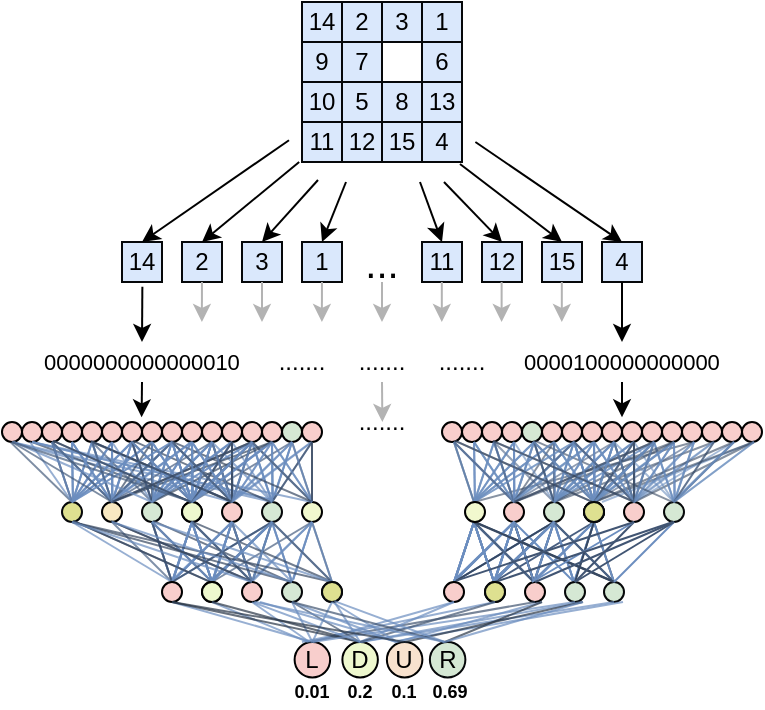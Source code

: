 <mxfile version="13.6.6" type="device"><diagram id="HDqOyIb7-AI7kSSl4vle" name="Page-1"><mxGraphModel dx="743" dy="410" grid="1" gridSize="10" guides="1" tooltips="1" connect="1" arrows="1" fold="1" page="1" pageScale="1" pageWidth="827" pageHeight="1169" math="0" shadow="0"><root><mxCell id="0"/><mxCell id="1" parent="0"/><mxCell id="8Q0dvM86CwIef3lg3dik-1" value="14" style="whiteSpace=wrap;html=1;aspect=fixed;fillColor=#dae8fc;strokeColor=#06080A;" vertex="1" parent="1"><mxGeometry x="360" y="50" width="20" height="20" as="geometry"/></mxCell><mxCell id="8Q0dvM86CwIef3lg3dik-2" value="2" style="whiteSpace=wrap;html=1;aspect=fixed;fillColor=#dae8fc;strokeColor=#06080A;" vertex="1" parent="1"><mxGeometry x="380" y="50" width="20" height="20" as="geometry"/></mxCell><mxCell id="8Q0dvM86CwIef3lg3dik-3" value="3" style="whiteSpace=wrap;html=1;aspect=fixed;fillColor=#dae8fc;strokeColor=#06080A;" vertex="1" parent="1"><mxGeometry x="400" y="50" width="20" height="20" as="geometry"/></mxCell><mxCell id="8Q0dvM86CwIef3lg3dik-4" value="9" style="whiteSpace=wrap;html=1;aspect=fixed;fillColor=#dae8fc;strokeColor=#06080A;" vertex="1" parent="1"><mxGeometry x="360" y="70" width="20" height="20" as="geometry"/></mxCell><mxCell id="8Q0dvM86CwIef3lg3dik-5" value="7" style="whiteSpace=wrap;html=1;aspect=fixed;fillColor=#dae8fc;strokeColor=#06080A;" vertex="1" parent="1"><mxGeometry x="380" y="70" width="20" height="20" as="geometry"/></mxCell><mxCell id="8Q0dvM86CwIef3lg3dik-6" value="" style="whiteSpace=wrap;html=1;aspect=fixed;strokeColor=#06080A;" vertex="1" parent="1"><mxGeometry x="400" y="70" width="20" height="20" as="geometry"/></mxCell><mxCell id="8Q0dvM86CwIef3lg3dik-7" value="1" style="whiteSpace=wrap;html=1;aspect=fixed;fillColor=#dae8fc;strokeColor=#06080A;" vertex="1" parent="1"><mxGeometry x="420" y="50" width="20" height="20" as="geometry"/></mxCell><mxCell id="8Q0dvM86CwIef3lg3dik-8" value="6" style="whiteSpace=wrap;html=1;aspect=fixed;fillColor=#dae8fc;strokeColor=#06080A;" vertex="1" parent="1"><mxGeometry x="420" y="70" width="20" height="20" as="geometry"/></mxCell><mxCell id="8Q0dvM86CwIef3lg3dik-9" value="10" style="whiteSpace=wrap;html=1;aspect=fixed;fillColor=#dae8fc;strokeColor=#06080A;" vertex="1" parent="1"><mxGeometry x="360" y="90" width="20" height="20" as="geometry"/></mxCell><mxCell id="8Q0dvM86CwIef3lg3dik-10" value="5" style="whiteSpace=wrap;html=1;aspect=fixed;fillColor=#dae8fc;strokeColor=#06080A;" vertex="1" parent="1"><mxGeometry x="380" y="90" width="20" height="20" as="geometry"/></mxCell><mxCell id="8Q0dvM86CwIef3lg3dik-11" value="8" style="whiteSpace=wrap;html=1;aspect=fixed;fillColor=#dae8fc;strokeColor=#06080A;" vertex="1" parent="1"><mxGeometry x="400" y="90" width="20" height="20" as="geometry"/></mxCell><mxCell id="8Q0dvM86CwIef3lg3dik-12" value="11" style="whiteSpace=wrap;html=1;aspect=fixed;fillColor=#dae8fc;strokeColor=#06080A;" vertex="1" parent="1"><mxGeometry x="360" y="110" width="20" height="20" as="geometry"/></mxCell><mxCell id="8Q0dvM86CwIef3lg3dik-13" value="12" style="whiteSpace=wrap;html=1;aspect=fixed;fillColor=#dae8fc;strokeColor=#06080A;" vertex="1" parent="1"><mxGeometry x="380" y="110" width="20" height="20" as="geometry"/></mxCell><mxCell id="8Q0dvM86CwIef3lg3dik-14" value="15" style="whiteSpace=wrap;html=1;aspect=fixed;fillColor=#dae8fc;strokeColor=#06080A;" vertex="1" parent="1"><mxGeometry x="400" y="110" width="20" height="20" as="geometry"/></mxCell><mxCell id="8Q0dvM86CwIef3lg3dik-15" value="13" style="whiteSpace=wrap;html=1;aspect=fixed;fillColor=#dae8fc;strokeColor=#06080A;" vertex="1" parent="1"><mxGeometry x="420" y="90" width="20" height="20" as="geometry"/></mxCell><mxCell id="8Q0dvM86CwIef3lg3dik-16" value="4" style="whiteSpace=wrap;html=1;aspect=fixed;fillColor=#dae8fc;strokeColor=#06080A;" vertex="1" parent="1"><mxGeometry x="420" y="110" width="20" height="20" as="geometry"/></mxCell><mxCell id="8Q0dvM86CwIef3lg3dik-22" value="14" style="whiteSpace=wrap;html=1;aspect=fixed;fillColor=#dae8fc;strokeColor=#06080A;" vertex="1" parent="1"><mxGeometry x="270" y="170" width="20" height="20" as="geometry"/></mxCell><mxCell id="8Q0dvM86CwIef3lg3dik-23" value="2" style="whiteSpace=wrap;html=1;aspect=fixed;fillColor=#dae8fc;strokeColor=#06080A;" vertex="1" parent="1"><mxGeometry x="300" y="170" width="20" height="20" as="geometry"/></mxCell><mxCell id="8Q0dvM86CwIef3lg3dik-24" value="3" style="whiteSpace=wrap;html=1;aspect=fixed;fillColor=#dae8fc;strokeColor=#06080A;" vertex="1" parent="1"><mxGeometry x="330" y="170" width="20" height="20" as="geometry"/></mxCell><mxCell id="8Q0dvM86CwIef3lg3dik-25" value="1" style="whiteSpace=wrap;html=1;aspect=fixed;fillColor=#dae8fc;strokeColor=#06080A;" vertex="1" parent="1"><mxGeometry x="360" y="170" width="20" height="20" as="geometry"/></mxCell><mxCell id="8Q0dvM86CwIef3lg3dik-27" value="11" style="whiteSpace=wrap;html=1;aspect=fixed;fillColor=#dae8fc;strokeColor=#06080A;" vertex="1" parent="1"><mxGeometry x="420" y="170" width="20" height="20" as="geometry"/></mxCell><mxCell id="8Q0dvM86CwIef3lg3dik-28" value="12" style="whiteSpace=wrap;html=1;aspect=fixed;fillColor=#dae8fc;strokeColor=#06080A;" vertex="1" parent="1"><mxGeometry x="450" y="170" width="20" height="20" as="geometry"/></mxCell><mxCell id="8Q0dvM86CwIef3lg3dik-33" value="15" style="whiteSpace=wrap;html=1;aspect=fixed;fontStyle=0;fillColor=#dae8fc;strokeColor=#06080A;" vertex="1" parent="1"><mxGeometry x="480" y="170" width="20" height="20" as="geometry"/></mxCell><mxCell id="8Q0dvM86CwIef3lg3dik-41" value="4" style="whiteSpace=wrap;html=1;aspect=fixed;fontStyle=0;fillColor=#dae8fc;strokeColor=#06080A;" vertex="1" parent="1"><mxGeometry x="510" y="170" width="20" height="20" as="geometry"/></mxCell><mxCell id="8Q0dvM86CwIef3lg3dik-42" value="&lt;font style=&quot;font-size: 20px&quot;&gt;...&lt;/font&gt;" style="text;html=1;align=center;verticalAlign=middle;whiteSpace=wrap;rounded=0;" vertex="1" parent="1"><mxGeometry x="380" y="170" width="40" height="20" as="geometry"/></mxCell><mxCell id="8Q0dvM86CwIef3lg3dik-43" value="&lt;font size=&quot;1&quot;&gt;&lt;span style=&quot;font-size: 11px&quot;&gt;0000000000000010&lt;/span&gt;&lt;/font&gt;" style="text;html=1;strokeColor=none;fillColor=none;align=center;verticalAlign=middle;whiteSpace=wrap;rounded=0;" vertex="1" parent="1"><mxGeometry x="220" y="220" width="120" height="20" as="geometry"/></mxCell><mxCell id="8Q0dvM86CwIef3lg3dik-46" value="&lt;font size=&quot;1&quot;&gt;&lt;span style=&quot;font-size: 11px&quot;&gt;0000100000000000&lt;/span&gt;&lt;/font&gt;" style="text;html=1;strokeColor=none;fillColor=none;align=center;verticalAlign=middle;whiteSpace=wrap;rounded=0;" vertex="1" parent="1"><mxGeometry x="460" y="220" width="120" height="20" as="geometry"/></mxCell><mxCell id="8Q0dvM86CwIef3lg3dik-47" value="" style="endArrow=classic;html=1;entryX=0.5;entryY=0;entryDx=0;entryDy=0;strokeWidth=1;exitX=0.035;exitY=0.691;exitDx=0;exitDy=0;exitPerimeter=0;" edge="1" parent="1" target="8Q0dvM86CwIef3lg3dik-22"><mxGeometry width="50" height="50" relative="1" as="geometry"><mxPoint x="353.5" y="119.1" as="sourcePoint"/><mxPoint x="510" y="210" as="targetPoint"/></mxGeometry></mxCell><mxCell id="8Q0dvM86CwIef3lg3dik-49" value="" style="endArrow=classic;html=1;entryX=0.5;entryY=0;entryDx=0;entryDy=0;strokeWidth=1;exitX=0.086;exitY=0.8;exitDx=0;exitDy=0;exitPerimeter=0;" edge="1" parent="1" target="8Q0dvM86CwIef3lg3dik-23"><mxGeometry width="50" height="50" relative="1" as="geometry"><mxPoint x="358.6" y="130" as="sourcePoint"/><mxPoint x="290" y="180" as="targetPoint"/></mxGeometry></mxCell><mxCell id="8Q0dvM86CwIef3lg3dik-51" value="" style="endArrow=classic;html=1;entryX=0.5;entryY=0;entryDx=0;entryDy=0;strokeWidth=1;" edge="1" parent="1" target="8Q0dvM86CwIef3lg3dik-24"><mxGeometry width="50" height="50" relative="1" as="geometry"><mxPoint x="368" y="139" as="sourcePoint"/><mxPoint x="320" y="180" as="targetPoint"/></mxGeometry></mxCell><mxCell id="8Q0dvM86CwIef3lg3dik-52" value="" style="endArrow=classic;html=1;entryX=0.5;entryY=0;entryDx=0;entryDy=0;strokeWidth=1;" edge="1" parent="1" target="8Q0dvM86CwIef3lg3dik-25"><mxGeometry width="50" height="50" relative="1" as="geometry"><mxPoint x="382" y="140" as="sourcePoint"/><mxPoint x="350" y="180" as="targetPoint"/></mxGeometry></mxCell><mxCell id="8Q0dvM86CwIef3lg3dik-53" value="" style="endArrow=classic;html=1;entryX=0.5;entryY=0;entryDx=0;entryDy=0;strokeWidth=1;" edge="1" parent="1" target="8Q0dvM86CwIef3lg3dik-27"><mxGeometry width="50" height="50" relative="1" as="geometry"><mxPoint x="419" y="140" as="sourcePoint"/><mxPoint x="380" y="180" as="targetPoint"/></mxGeometry></mxCell><mxCell id="8Q0dvM86CwIef3lg3dik-54" value="" style="endArrow=classic;html=1;entryX=0.5;entryY=0;entryDx=0;entryDy=0;strokeWidth=1;" edge="1" parent="1" target="8Q0dvM86CwIef3lg3dik-28"><mxGeometry width="50" height="50" relative="1" as="geometry"><mxPoint x="431" y="140" as="sourcePoint"/><mxPoint x="440" y="180" as="targetPoint"/></mxGeometry></mxCell><mxCell id="8Q0dvM86CwIef3lg3dik-55" value="" style="endArrow=classic;html=1;entryX=0.5;entryY=0;entryDx=0;entryDy=0;strokeWidth=1;" edge="1" parent="1" target="8Q0dvM86CwIef3lg3dik-33"><mxGeometry width="50" height="50" relative="1" as="geometry"><mxPoint x="439" y="131" as="sourcePoint"/><mxPoint x="470" y="180" as="targetPoint"/></mxGeometry></mxCell><mxCell id="8Q0dvM86CwIef3lg3dik-56" value="" style="endArrow=classic;html=1;entryX=0.5;entryY=0;entryDx=0;entryDy=0;strokeWidth=1;exitX=0.967;exitY=0.7;exitDx=0;exitDy=0;exitPerimeter=0;" edge="1" parent="1" target="8Q0dvM86CwIef3lg3dik-41"><mxGeometry width="50" height="50" relative="1" as="geometry"><mxPoint x="446.7" y="120" as="sourcePoint"/><mxPoint x="500" y="180" as="targetPoint"/></mxGeometry></mxCell><mxCell id="8Q0dvM86CwIef3lg3dik-57" value="" style="endArrow=classic;html=1;entryX=0.5;entryY=0;entryDx=0;entryDy=0;strokeWidth=1;exitX=0.509;exitY=1.117;exitDx=0;exitDy=0;exitPerimeter=0;" edge="1" parent="1" source="8Q0dvM86CwIef3lg3dik-22" target="8Q0dvM86CwIef3lg3dik-43"><mxGeometry width="50" height="50" relative="1" as="geometry"><mxPoint x="378" y="149" as="sourcePoint"/><mxPoint x="350" y="180" as="targetPoint"/></mxGeometry></mxCell><mxCell id="8Q0dvM86CwIef3lg3dik-59" value="" style="endArrow=classic;html=1;entryX=0.5;entryY=0;entryDx=0;entryDy=0;strokeWidth=1;exitX=0.5;exitY=1;exitDx=0;exitDy=0;" edge="1" parent="1" source="8Q0dvM86CwIef3lg3dik-41" target="8Q0dvM86CwIef3lg3dik-46"><mxGeometry width="50" height="50" relative="1" as="geometry"><mxPoint x="459.88" y="190" as="sourcePoint"/><mxPoint x="459.88" y="220" as="targetPoint"/></mxGeometry></mxCell><mxCell id="8Q0dvM86CwIef3lg3dik-61" value="" style="endArrow=classic;html=1;strokeWidth=1;exitX=0.509;exitY=1.117;exitDx=0;exitDy=0;exitPerimeter=0;curved=1;strokeColor=#B3B3B3;" edge="1" parent="1"><mxGeometry width="50" height="50" relative="1" as="geometry"><mxPoint x="340.01" y="190" as="sourcePoint"/><mxPoint x="340" y="210" as="targetPoint"/></mxGeometry></mxCell><mxCell id="8Q0dvM86CwIef3lg3dik-62" value="" style="endArrow=classic;html=1;strokeWidth=1;exitX=0.509;exitY=1.117;exitDx=0;exitDy=0;exitPerimeter=0;curved=1;strokeColor=#B3B3B3;" edge="1" parent="1"><mxGeometry width="50" height="50" relative="1" as="geometry"><mxPoint x="369.96" y="190" as="sourcePoint"/><mxPoint x="369.95" y="210" as="targetPoint"/></mxGeometry></mxCell><mxCell id="8Q0dvM86CwIef3lg3dik-63" value="" style="endArrow=classic;html=1;strokeWidth=1;exitX=0.509;exitY=1.117;exitDx=0;exitDy=0;exitPerimeter=0;curved=1;strokeColor=#B3B3B3;" edge="1" parent="1"><mxGeometry width="50" height="50" relative="1" as="geometry"><mxPoint x="309.96" y="190" as="sourcePoint"/><mxPoint x="309.95" y="210" as="targetPoint"/></mxGeometry></mxCell><mxCell id="8Q0dvM86CwIef3lg3dik-64" value="" style="endArrow=classic;html=1;strokeWidth=1;exitX=0.509;exitY=1.117;exitDx=0;exitDy=0;exitPerimeter=0;curved=1;strokeColor=#B3B3B3;" edge="1" parent="1"><mxGeometry width="50" height="50" relative="1" as="geometry"><mxPoint x="429.91" y="190" as="sourcePoint"/><mxPoint x="429.9" y="210" as="targetPoint"/></mxGeometry></mxCell><mxCell id="8Q0dvM86CwIef3lg3dik-65" value="" style="endArrow=classic;html=1;strokeWidth=1;exitX=0.509;exitY=1.117;exitDx=0;exitDy=0;exitPerimeter=0;curved=1;strokeColor=#B3B3B3;" edge="1" parent="1"><mxGeometry width="50" height="50" relative="1" as="geometry"><mxPoint x="459.82" y="190" as="sourcePoint"/><mxPoint x="459.81" y="210" as="targetPoint"/></mxGeometry></mxCell><mxCell id="8Q0dvM86CwIef3lg3dik-66" value="" style="endArrow=classic;html=1;strokeWidth=1;exitX=0.509;exitY=1.117;exitDx=0;exitDy=0;exitPerimeter=0;curved=1;strokeColor=#B3B3B3;" edge="1" parent="1"><mxGeometry width="50" height="50" relative="1" as="geometry"><mxPoint x="489.91" y="190" as="sourcePoint"/><mxPoint x="489.9" y="210" as="targetPoint"/></mxGeometry></mxCell><mxCell id="8Q0dvM86CwIef3lg3dik-67" value="" style="endArrow=classic;html=1;strokeWidth=1;exitX=0.509;exitY=1.117;exitDx=0;exitDy=0;exitPerimeter=0;curved=1;strokeColor=#B3B3B3;" edge="1" parent="1"><mxGeometry width="50" height="50" relative="1" as="geometry"><mxPoint x="400.01" y="190" as="sourcePoint"/><mxPoint x="400" y="210" as="targetPoint"/></mxGeometry></mxCell><mxCell id="8Q0dvM86CwIef3lg3dik-69" value="" style="ellipse;whiteSpace=wrap;html=1;aspect=fixed;fillColor=#f8cecc;" vertex="1" parent="1"><mxGeometry x="210" y="260" width="10" height="10" as="geometry"/></mxCell><mxCell id="8Q0dvM86CwIef3lg3dik-70" value="" style="ellipse;whiteSpace=wrap;html=1;aspect=fixed;fillColor=#f8cecc;" vertex="1" parent="1"><mxGeometry x="220" y="260" width="10" height="10" as="geometry"/></mxCell><mxCell id="8Q0dvM86CwIef3lg3dik-71" value="" style="ellipse;whiteSpace=wrap;html=1;aspect=fixed;fillColor=#f8cecc;" vertex="1" parent="1"><mxGeometry x="230" y="260" width="10" height="10" as="geometry"/></mxCell><mxCell id="8Q0dvM86CwIef3lg3dik-75" value="" style="ellipse;whiteSpace=wrap;html=1;aspect=fixed;fillColor=#f8cecc;" vertex="1" parent="1"><mxGeometry x="270" y="260" width="10" height="10" as="geometry"/></mxCell><mxCell id="8Q0dvM86CwIef3lg3dik-76" value="" style="ellipse;whiteSpace=wrap;html=1;aspect=fixed;fillColor=#f8cecc;" vertex="1" parent="1"><mxGeometry x="280" y="260" width="10" height="10" as="geometry"/></mxCell><mxCell id="8Q0dvM86CwIef3lg3dik-134" value="......." style="text;html=1;strokeColor=none;fillColor=none;align=center;verticalAlign=middle;whiteSpace=wrap;rounded=0;" vertex="1" parent="1"><mxGeometry x="340" y="220" width="40" height="20" as="geometry"/></mxCell><mxCell id="8Q0dvM86CwIef3lg3dik-248" value="......." style="text;html=1;strokeColor=none;fillColor=none;align=center;verticalAlign=middle;whiteSpace=wrap;rounded=0;" vertex="1" parent="1"><mxGeometry x="380" y="220" width="40" height="20" as="geometry"/></mxCell><mxCell id="8Q0dvM86CwIef3lg3dik-249" value="......." style="text;html=1;strokeColor=none;fillColor=none;align=center;verticalAlign=middle;whiteSpace=wrap;rounded=0;" vertex="1" parent="1"><mxGeometry x="420" y="220" width="40" height="20" as="geometry"/></mxCell><mxCell id="8Q0dvM86CwIef3lg3dik-251" value="......." style="text;html=1;strokeColor=none;fillColor=none;align=center;verticalAlign=middle;whiteSpace=wrap;rounded=0;" vertex="1" parent="1"><mxGeometry x="380" y="250" width="40" height="20" as="geometry"/></mxCell><mxCell id="8Q0dvM86CwIef3lg3dik-302" value="" style="endArrow=classic;html=1;entryX=0.5;entryY=0;entryDx=0;entryDy=0;strokeWidth=1;" edge="1" parent="1"><mxGeometry width="50" height="50" relative="1" as="geometry"><mxPoint x="280" y="240" as="sourcePoint"/><mxPoint x="279.81" y="257.66" as="targetPoint"/></mxGeometry></mxCell><mxCell id="8Q0dvM86CwIef3lg3dik-305" value="" style="endArrow=classic;html=1;strokeWidth=1;curved=1;strokeColor=#B3B3B3;" edge="1" parent="1"><mxGeometry width="50" height="50" relative="1" as="geometry"><mxPoint x="400" y="240" as="sourcePoint"/><mxPoint x="400.18" y="260" as="targetPoint"/></mxGeometry></mxCell><mxCell id="8Q0dvM86CwIef3lg3dik-307" value="" style="endArrow=classic;html=1;entryX=0.5;entryY=0;entryDx=0;entryDy=0;strokeWidth=1;" edge="1" parent="1"><mxGeometry width="50" height="50" relative="1" as="geometry"><mxPoint x="520" y="240" as="sourcePoint"/><mxPoint x="520" y="257.66" as="targetPoint"/></mxGeometry></mxCell><mxCell id="8Q0dvM86CwIef3lg3dik-308" value="" style="ellipse;whiteSpace=wrap;html=1;aspect=fixed;fillColor=#f8cecc;" vertex="1" parent="1"><mxGeometry x="290" y="260" width="10" height="10" as="geometry"/></mxCell><mxCell id="8Q0dvM86CwIef3lg3dik-309" value="" style="ellipse;whiteSpace=wrap;html=1;aspect=fixed;fillColor=#f8cecc;" vertex="1" parent="1"><mxGeometry x="300" y="260" width="10" height="10" as="geometry"/></mxCell><mxCell id="8Q0dvM86CwIef3lg3dik-310" value="" style="ellipse;whiteSpace=wrap;html=1;aspect=fixed;fillColor=#f8cecc;" vertex="1" parent="1"><mxGeometry x="310" y="260" width="10" height="10" as="geometry"/></mxCell><mxCell id="8Q0dvM86CwIef3lg3dik-311" value="" style="ellipse;whiteSpace=wrap;html=1;aspect=fixed;fillColor=#f8cecc;" vertex="1" parent="1"><mxGeometry x="320" y="260" width="10" height="10" as="geometry"/></mxCell><mxCell id="8Q0dvM86CwIef3lg3dik-312" value="" style="ellipse;whiteSpace=wrap;html=1;aspect=fixed;fillColor=#f8cecc;" vertex="1" parent="1"><mxGeometry x="330" y="260" width="10" height="10" as="geometry"/></mxCell><mxCell id="8Q0dvM86CwIef3lg3dik-313" value="" style="ellipse;whiteSpace=wrap;html=1;aspect=fixed;fillColor=#f8cecc;" vertex="1" parent="1"><mxGeometry x="340" y="260" width="10" height="10" as="geometry"/></mxCell><mxCell id="8Q0dvM86CwIef3lg3dik-314" value="" style="ellipse;whiteSpace=wrap;html=1;aspect=fixed;fillColor=#d5e8d4;" vertex="1" parent="1"><mxGeometry x="350" y="260" width="10" height="10" as="geometry"/></mxCell><mxCell id="8Q0dvM86CwIef3lg3dik-315" value="" style="ellipse;whiteSpace=wrap;html=1;aspect=fixed;fillColor=#f8cecc;" vertex="1" parent="1"><mxGeometry x="360" y="260" width="10" height="10" as="geometry"/></mxCell><mxCell id="8Q0dvM86CwIef3lg3dik-316" value="" style="ellipse;whiteSpace=wrap;html=1;aspect=fixed;fillColor=#f8cecc;" vertex="1" parent="1"><mxGeometry x="430" y="260" width="10" height="10" as="geometry"/></mxCell><mxCell id="8Q0dvM86CwIef3lg3dik-317" value="" style="ellipse;whiteSpace=wrap;html=1;aspect=fixed;fillColor=#f8cecc;" vertex="1" parent="1"><mxGeometry x="440" y="260" width="10" height="10" as="geometry"/></mxCell><mxCell id="8Q0dvM86CwIef3lg3dik-318" value="" style="ellipse;whiteSpace=wrap;html=1;aspect=fixed;fillColor=#f8cecc;" vertex="1" parent="1"><mxGeometry x="450" y="260" width="10" height="10" as="geometry"/></mxCell><mxCell id="8Q0dvM86CwIef3lg3dik-319" value="" style="ellipse;whiteSpace=wrap;html=1;aspect=fixed;fillColor=#f8cecc;" vertex="1" parent="1"><mxGeometry x="460" y="260" width="10" height="10" as="geometry"/></mxCell><mxCell id="8Q0dvM86CwIef3lg3dik-320" value="" style="ellipse;whiteSpace=wrap;html=1;aspect=fixed;fillColor=#f8cecc;" vertex="1" parent="1"><mxGeometry x="570" y="260" width="10" height="10" as="geometry"/></mxCell><mxCell id="8Q0dvM86CwIef3lg3dik-321" value="" style="ellipse;whiteSpace=wrap;html=1;aspect=fixed;fillColor=#f8cecc;" vertex="1" parent="1"><mxGeometry x="480" y="260" width="10" height="10" as="geometry"/></mxCell><mxCell id="8Q0dvM86CwIef3lg3dik-322" value="" style="ellipse;whiteSpace=wrap;html=1;aspect=fixed;fillColor=#f8cecc;" vertex="1" parent="1"><mxGeometry x="490" y="260" width="10" height="10" as="geometry"/></mxCell><mxCell id="8Q0dvM86CwIef3lg3dik-323" value="" style="ellipse;whiteSpace=wrap;html=1;aspect=fixed;fillColor=#f8cecc;" vertex="1" parent="1"><mxGeometry x="500" y="260" width="10" height="10" as="geometry"/></mxCell><mxCell id="8Q0dvM86CwIef3lg3dik-324" value="" style="ellipse;whiteSpace=wrap;html=1;aspect=fixed;fillColor=#f8cecc;" vertex="1" parent="1"><mxGeometry x="510" y="260" width="10" height="10" as="geometry"/></mxCell><mxCell id="8Q0dvM86CwIef3lg3dik-325" value="" style="ellipse;whiteSpace=wrap;html=1;aspect=fixed;fillColor=#f8cecc;" vertex="1" parent="1"><mxGeometry x="520" y="260" width="10" height="10" as="geometry"/></mxCell><mxCell id="8Q0dvM86CwIef3lg3dik-326" value="" style="ellipse;whiteSpace=wrap;html=1;aspect=fixed;fillColor=#f8cecc;" vertex="1" parent="1"><mxGeometry x="530" y="260" width="10" height="10" as="geometry"/></mxCell><mxCell id="8Q0dvM86CwIef3lg3dik-327" value="" style="ellipse;whiteSpace=wrap;html=1;aspect=fixed;fillColor=#f8cecc;" vertex="1" parent="1"><mxGeometry x="540" y="260" width="10" height="10" as="geometry"/></mxCell><mxCell id="8Q0dvM86CwIef3lg3dik-328" value="" style="ellipse;whiteSpace=wrap;html=1;aspect=fixed;fillColor=#f8cecc;" vertex="1" parent="1"><mxGeometry x="550" y="260" width="10" height="10" as="geometry"/></mxCell><mxCell id="8Q0dvM86CwIef3lg3dik-329" value="" style="ellipse;whiteSpace=wrap;html=1;aspect=fixed;fillColor=#f8cecc;" vertex="1" parent="1"><mxGeometry x="560" y="260" width="10" height="10" as="geometry"/></mxCell><mxCell id="8Q0dvM86CwIef3lg3dik-331" value="" style="ellipse;whiteSpace=wrap;html=1;aspect=fixed;fillColor=#f8cecc;" vertex="1" parent="1"><mxGeometry x="580" y="260" width="10" height="10" as="geometry"/></mxCell><mxCell id="8Q0dvM86CwIef3lg3dik-332" value="" style="ellipse;whiteSpace=wrap;html=1;aspect=fixed;fillColor=#d5e8d4;" vertex="1" parent="1"><mxGeometry x="470" y="260" width="10" height="10" as="geometry"/></mxCell><mxCell id="8Q0dvM86CwIef3lg3dik-333" value="" style="ellipse;whiteSpace=wrap;html=1;aspect=fixed;strokeColor=#06080A;fillColor=#DEE090;" vertex="1" parent="1"><mxGeometry x="240" y="300" width="10" height="10" as="geometry"/></mxCell><mxCell id="8Q0dvM86CwIef3lg3dik-335" value="" style="ellipse;whiteSpace=wrap;html=1;aspect=fixed;fillColor=#F8E8C1;" vertex="1" parent="1"><mxGeometry x="260" y="300" width="10" height="10" as="geometry"/></mxCell><mxCell id="8Q0dvM86CwIef3lg3dik-337" value="" style="ellipse;whiteSpace=wrap;html=1;aspect=fixed;fillColor=#d5e8d4;strokeColor=#06080A;" vertex="1" parent="1"><mxGeometry x="280" y="300" width="10" height="10" as="geometry"/></mxCell><mxCell id="8Q0dvM86CwIef3lg3dik-339" value="" style="ellipse;whiteSpace=wrap;html=1;aspect=fixed;fillColor=#f8cecc;" vertex="1" parent="1"><mxGeometry x="300" y="300" width="10" height="10" as="geometry"/></mxCell><mxCell id="8Q0dvM86CwIef3lg3dik-397" value="" style="endArrow=none;html=1;strokeColor=#6c8ebf;strokeWidth=1;entryX=0.5;entryY=1;entryDx=0;entryDy=0;exitX=0.5;exitY=0;exitDx=0;exitDy=0;fillColor=#dae8fc;opacity=70;" edge="1" parent="1" source="8Q0dvM86CwIef3lg3dik-333"><mxGeometry width="50" height="50" relative="1" as="geometry"><mxPoint x="380" y="260" as="sourcePoint"/><mxPoint x="235" y="270" as="targetPoint"/></mxGeometry></mxCell><mxCell id="8Q0dvM86CwIef3lg3dik-399" value="" style="endArrow=none;html=1;strokeColor=#6c8ebf;strokeWidth=1;entryX=0.5;entryY=1;entryDx=0;entryDy=0;exitX=0.547;exitY=-0.086;exitDx=0;exitDy=0;fillColor=#dae8fc;exitPerimeter=0;opacity=70;" edge="1" parent="1" source="8Q0dvM86CwIef3lg3dik-333"><mxGeometry width="50" height="50" relative="1" as="geometry"><mxPoint x="255" y="310" as="sourcePoint"/><mxPoint x="245" y="270" as="targetPoint"/></mxGeometry></mxCell><mxCell id="8Q0dvM86CwIef3lg3dik-400" value="" style="endArrow=none;html=1;strokeColor=#6c8ebf;strokeWidth=1;entryX=0.5;entryY=1;entryDx=0;entryDy=0;exitX=0.561;exitY=-0.128;exitDx=0;exitDy=0;fillColor=#dae8fc;exitPerimeter=0;opacity=70;" edge="1" parent="1" source="8Q0dvM86CwIef3lg3dik-333"><mxGeometry width="50" height="50" relative="1" as="geometry"><mxPoint x="255.47" y="309.14" as="sourcePoint"/><mxPoint x="255" y="270" as="targetPoint"/></mxGeometry></mxCell><mxCell id="8Q0dvM86CwIef3lg3dik-401" value="" style="ellipse;whiteSpace=wrap;html=1;aspect=fixed;fillColor=#f8cecc;" vertex="1" parent="1"><mxGeometry x="240" y="260" width="10" height="10" as="geometry"/></mxCell><mxCell id="8Q0dvM86CwIef3lg3dik-402" value="" style="endArrow=none;html=1;strokeColor=#6c8ebf;strokeWidth=1;entryX=0.5;entryY=1;entryDx=0;entryDy=0;exitX=0.5;exitY=0;exitDx=0;exitDy=0;fillColor=#dae8fc;opacity=70;" edge="1" parent="1" source="8Q0dvM86CwIef3lg3dik-333"><mxGeometry width="50" height="50" relative="1" as="geometry"><mxPoint x="255.61" y="308.72" as="sourcePoint"/><mxPoint x="265" y="270" as="targetPoint"/></mxGeometry></mxCell><mxCell id="8Q0dvM86CwIef3lg3dik-403" value="" style="ellipse;whiteSpace=wrap;html=1;aspect=fixed;fillColor=#f8cecc;" vertex="1" parent="1"><mxGeometry x="250" y="260" width="10" height="10" as="geometry"/></mxCell><mxCell id="8Q0dvM86CwIef3lg3dik-404" value="" style="endArrow=none;html=1;strokeColor=#6c8ebf;strokeWidth=1;entryX=0.5;entryY=1;entryDx=0;entryDy=0;exitX=0.574;exitY=-0.086;exitDx=0;exitDy=0;fillColor=#dae8fc;exitPerimeter=0;opacity=70;" edge="1" parent="1" source="8Q0dvM86CwIef3lg3dik-333"><mxGeometry width="50" height="50" relative="1" as="geometry"><mxPoint x="265.61" y="318.72" as="sourcePoint"/><mxPoint x="275" y="270" as="targetPoint"/></mxGeometry></mxCell><mxCell id="8Q0dvM86CwIef3lg3dik-405" value="" style="ellipse;whiteSpace=wrap;html=1;aspect=fixed;fillColor=#f8cecc;" vertex="1" parent="1"><mxGeometry x="260" y="260" width="10" height="10" as="geometry"/></mxCell><mxCell id="8Q0dvM86CwIef3lg3dik-406" value="" style="endArrow=none;html=1;strokeColor=#6c8ebf;strokeWidth=1;entryX=0.5;entryY=1;entryDx=0;entryDy=0;exitX=0.5;exitY=0;exitDx=0;exitDy=0;fillColor=#dae8fc;opacity=70;" edge="1" parent="1" source="8Q0dvM86CwIef3lg3dik-333"><mxGeometry width="50" height="50" relative="1" as="geometry"><mxPoint x="275.61" y="328.72" as="sourcePoint"/><mxPoint x="285" y="270" as="targetPoint"/></mxGeometry></mxCell><mxCell id="8Q0dvM86CwIef3lg3dik-407" value="" style="endArrow=none;html=1;strokeWidth=1;exitX=0.5;exitY=0;exitDx=0;exitDy=0;fillColor=#dae8fc;entryX=0.5;entryY=1;entryDx=0;entryDy=0;strokeColor=#4B6385;opacity=70;" edge="1" parent="1" source="8Q0dvM86CwIef3lg3dik-335"><mxGeometry width="50" height="50" relative="1" as="geometry"><mxPoint x="255" y="310" as="sourcePoint"/><mxPoint x="235" y="270" as="targetPoint"/></mxGeometry></mxCell><mxCell id="8Q0dvM86CwIef3lg3dik-408" value="" style="endArrow=none;html=1;strokeColor=#6c8ebf;strokeWidth=1;exitX=0.5;exitY=0;exitDx=0;exitDy=0;fillColor=#dae8fc;entryX=0.5;entryY=1;entryDx=0;entryDy=0;opacity=70;" edge="1" parent="1" source="8Q0dvM86CwIef3lg3dik-335"><mxGeometry width="50" height="50" relative="1" as="geometry"><mxPoint x="280" y="300" as="sourcePoint"/><mxPoint x="245" y="270" as="targetPoint"/></mxGeometry></mxCell><mxCell id="8Q0dvM86CwIef3lg3dik-409" value="" style="endArrow=none;html=1;strokeWidth=1;exitX=0.5;exitY=0;exitDx=0;exitDy=0;fillColor=#dae8fc;entryX=0.5;entryY=1;entryDx=0;entryDy=0;strokeColor=#4B6385;opacity=70;" edge="1" parent="1" source="8Q0dvM86CwIef3lg3dik-335"><mxGeometry width="50" height="50" relative="1" as="geometry"><mxPoint x="275" y="310" as="sourcePoint"/><mxPoint x="255" y="270" as="targetPoint"/></mxGeometry></mxCell><mxCell id="8Q0dvM86CwIef3lg3dik-410" value="" style="endArrow=none;html=1;strokeColor=#6c8ebf;strokeWidth=1;exitX=0.5;exitY=0;exitDx=0;exitDy=0;fillColor=#dae8fc;entryX=0.5;entryY=1;entryDx=0;entryDy=0;opacity=70;" edge="1" parent="1" source="8Q0dvM86CwIef3lg3dik-335"><mxGeometry width="50" height="50" relative="1" as="geometry"><mxPoint x="275" y="310" as="sourcePoint"/><mxPoint x="265" y="270" as="targetPoint"/></mxGeometry></mxCell><mxCell id="8Q0dvM86CwIef3lg3dik-411" value="" style="endArrow=none;html=1;strokeColor=#6c8ebf;strokeWidth=1;exitX=0.5;exitY=0;exitDx=0;exitDy=0;fillColor=#dae8fc;opacity=70;" edge="1" parent="1" source="8Q0dvM86CwIef3lg3dik-335"><mxGeometry width="50" height="50" relative="1" as="geometry"><mxPoint x="275" y="310" as="sourcePoint"/><mxPoint x="275" y="270" as="targetPoint"/></mxGeometry></mxCell><mxCell id="8Q0dvM86CwIef3lg3dik-412" value="" style="endArrow=none;html=1;strokeWidth=1;exitX=0.502;exitY=-0.086;exitDx=0;exitDy=0;fillColor=#dae8fc;entryX=0.5;entryY=1;entryDx=0;entryDy=0;exitPerimeter=0;strokeColor=#4B6385;opacity=70;" edge="1" parent="1" source="8Q0dvM86CwIef3lg3dik-335"><mxGeometry width="50" height="50" relative="1" as="geometry"><mxPoint x="275" y="310" as="sourcePoint"/><mxPoint x="295" y="270" as="targetPoint"/></mxGeometry></mxCell><mxCell id="8Q0dvM86CwIef3lg3dik-415" value="" style="endArrow=none;html=1;strokeWidth=1;entryX=0.5;entryY=1;entryDx=0;entryDy=0;exitX=0.5;exitY=0;exitDx=0;exitDy=0;fillColor=#dae8fc;strokeColor=#374861;opacity=70;" edge="1" parent="1"><mxGeometry width="50" height="50" relative="1" as="geometry"><mxPoint x="285" y="300" as="sourcePoint"/><mxPoint x="275" y="270" as="targetPoint"/></mxGeometry></mxCell><mxCell id="8Q0dvM86CwIef3lg3dik-416" value="" style="endArrow=none;html=1;strokeColor=#6c8ebf;strokeWidth=1;entryX=0.5;entryY=1;entryDx=0;entryDy=0;exitX=0.547;exitY=-0.086;exitDx=0;exitDy=0;fillColor=#dae8fc;exitPerimeter=0;opacity=70;" edge="1" parent="1"><mxGeometry width="50" height="50" relative="1" as="geometry"><mxPoint x="285.47" y="299.14" as="sourcePoint"/><mxPoint x="285" y="270" as="targetPoint"/></mxGeometry></mxCell><mxCell id="8Q0dvM86CwIef3lg3dik-417" value="" style="endArrow=none;html=1;strokeColor=#6c8ebf;strokeWidth=1;entryX=0.5;entryY=1;entryDx=0;entryDy=0;exitX=0.561;exitY=-0.128;exitDx=0;exitDy=0;fillColor=#dae8fc;exitPerimeter=0;opacity=70;" edge="1" parent="1"><mxGeometry width="50" height="50" relative="1" as="geometry"><mxPoint x="285.61" y="298.72" as="sourcePoint"/><mxPoint x="295" y="270" as="targetPoint"/></mxGeometry></mxCell><mxCell id="8Q0dvM86CwIef3lg3dik-418" value="" style="endArrow=none;html=1;strokeColor=#6c8ebf;strokeWidth=1;entryX=0.5;entryY=1;entryDx=0;entryDy=0;exitX=0.5;exitY=0;exitDx=0;exitDy=0;fillColor=#dae8fc;opacity=70;" edge="1" parent="1"><mxGeometry width="50" height="50" relative="1" as="geometry"><mxPoint x="285" y="300" as="sourcePoint"/><mxPoint x="305" y="270" as="targetPoint"/></mxGeometry></mxCell><mxCell id="8Q0dvM86CwIef3lg3dik-419" value="" style="endArrow=none;html=1;strokeColor=#6c8ebf;strokeWidth=1;entryX=0.5;entryY=1;entryDx=0;entryDy=0;exitX=0.574;exitY=-0.086;exitDx=0;exitDy=0;fillColor=#dae8fc;exitPerimeter=0;opacity=70;" edge="1" parent="1"><mxGeometry width="50" height="50" relative="1" as="geometry"><mxPoint x="285.74" y="299.14" as="sourcePoint"/><mxPoint x="315" y="270" as="targetPoint"/></mxGeometry></mxCell><mxCell id="8Q0dvM86CwIef3lg3dik-420" value="" style="endArrow=none;html=1;strokeColor=#6c8ebf;strokeWidth=1;entryX=0.5;entryY=1;entryDx=0;entryDy=0;exitX=0.5;exitY=0;exitDx=0;exitDy=0;fillColor=#dae8fc;opacity=70;" edge="1" parent="1"><mxGeometry width="50" height="50" relative="1" as="geometry"><mxPoint x="285" y="300" as="sourcePoint"/><mxPoint x="325" y="270" as="targetPoint"/></mxGeometry></mxCell><mxCell id="8Q0dvM86CwIef3lg3dik-421" value="" style="endArrow=none;html=1;strokeColor=#6c8ebf;strokeWidth=1;exitX=0.5;exitY=0;exitDx=0;exitDy=0;fillColor=#dae8fc;entryX=0.5;entryY=1;entryDx=0;entryDy=0;opacity=70;" edge="1" parent="1"><mxGeometry width="50" height="50" relative="1" as="geometry"><mxPoint x="305" y="300" as="sourcePoint"/><mxPoint x="275" y="270" as="targetPoint"/></mxGeometry></mxCell><mxCell id="8Q0dvM86CwIef3lg3dik-422" value="" style="endArrow=none;html=1;strokeColor=#6c8ebf;strokeWidth=1;exitX=0.5;exitY=0;exitDx=0;exitDy=0;fillColor=#dae8fc;entryX=0.5;entryY=1;entryDx=0;entryDy=0;opacity=70;" edge="1" parent="1"><mxGeometry width="50" height="50" relative="1" as="geometry"><mxPoint x="305" y="300" as="sourcePoint"/><mxPoint x="285" y="270" as="targetPoint"/></mxGeometry></mxCell><mxCell id="8Q0dvM86CwIef3lg3dik-423" value="" style="endArrow=none;html=1;strokeColor=#6c8ebf;strokeWidth=1;exitX=0.5;exitY=0;exitDx=0;exitDy=0;fillColor=#dae8fc;entryX=0.5;entryY=1;entryDx=0;entryDy=0;opacity=70;" edge="1" parent="1"><mxGeometry width="50" height="50" relative="1" as="geometry"><mxPoint x="305" y="300" as="sourcePoint"/><mxPoint x="295" y="270" as="targetPoint"/></mxGeometry></mxCell><mxCell id="8Q0dvM86CwIef3lg3dik-424" value="" style="endArrow=none;html=1;strokeColor=#6c8ebf;strokeWidth=1;exitX=0.5;exitY=0;exitDx=0;exitDy=0;fillColor=#dae8fc;entryX=0.5;entryY=1;entryDx=0;entryDy=0;opacity=70;" edge="1" parent="1"><mxGeometry width="50" height="50" relative="1" as="geometry"><mxPoint x="305" y="300" as="sourcePoint"/><mxPoint x="305" y="270" as="targetPoint"/></mxGeometry></mxCell><mxCell id="8Q0dvM86CwIef3lg3dik-425" value="" style="endArrow=none;html=1;strokeColor=#6c8ebf;strokeWidth=1;exitX=0.5;exitY=0;exitDx=0;exitDy=0;fillColor=#dae8fc;opacity=70;" edge="1" parent="1"><mxGeometry width="50" height="50" relative="1" as="geometry"><mxPoint x="305" y="300" as="sourcePoint"/><mxPoint x="315" y="270" as="targetPoint"/></mxGeometry></mxCell><mxCell id="8Q0dvM86CwIef3lg3dik-426" value="" style="endArrow=none;html=1;strokeColor=#6c8ebf;strokeWidth=1;exitX=0.502;exitY=-0.086;exitDx=0;exitDy=0;fillColor=#dae8fc;entryX=0.5;entryY=1;entryDx=0;entryDy=0;exitPerimeter=0;opacity=70;" edge="1" parent="1"><mxGeometry width="50" height="50" relative="1" as="geometry"><mxPoint x="305.02" y="299.14" as="sourcePoint"/><mxPoint x="335" y="270" as="targetPoint"/></mxGeometry></mxCell><mxCell id="8Q0dvM86CwIef3lg3dik-427" value="" style="endArrow=none;html=1;strokeColor=#6c8ebf;strokeWidth=1;entryX=0.447;entryY=1.016;entryDx=0;entryDy=0;exitX=0.551;exitY=-0.1;exitDx=0;exitDy=0;fillColor=#dae8fc;entryPerimeter=0;exitPerimeter=0;opacity=70;" edge="1" parent="1" source="8Q0dvM86CwIef3lg3dik-335"><mxGeometry width="50" height="50" relative="1" as="geometry"><mxPoint x="295" y="310" as="sourcePoint"/><mxPoint x="304.47" y="270.16" as="targetPoint"/></mxGeometry></mxCell><mxCell id="8Q0dvM86CwIef3lg3dik-428" value="" style="endArrow=none;html=1;strokeWidth=1;entryX=0.5;entryY=1;entryDx=0;entryDy=0;exitX=0.5;exitY=0;exitDx=0;exitDy=0;fillColor=#dae8fc;strokeColor=#374861;opacity=70;" edge="1" parent="1" source="8Q0dvM86CwIef3lg3dik-335"><mxGeometry width="50" height="50" relative="1" as="geometry"><mxPoint x="275.51" y="309" as="sourcePoint"/><mxPoint x="335" y="270" as="targetPoint"/></mxGeometry></mxCell><mxCell id="8Q0dvM86CwIef3lg3dik-429" value="" style="endArrow=none;html=1;strokeColor=#6c8ebf;strokeWidth=1;exitX=0.5;exitY=0;exitDx=0;exitDy=0;fillColor=#dae8fc;entryX=0.5;entryY=1;entryDx=0;entryDy=0;opacity=70;" edge="1" parent="1" source="8Q0dvM86CwIef3lg3dik-333"><mxGeometry width="50" height="50" relative="1" as="geometry"><mxPoint x="275" y="310" as="sourcePoint"/><mxPoint x="295" y="270" as="targetPoint"/></mxGeometry></mxCell><mxCell id="8Q0dvM86CwIef3lg3dik-430" value="" style="ellipse;whiteSpace=wrap;html=1;aspect=fixed;fillColor=#EEF8CE;" vertex="1" parent="1"><mxGeometry x="300" y="300" width="10" height="10" as="geometry"/></mxCell><mxCell id="8Q0dvM86CwIef3lg3dik-431" value="" style="ellipse;whiteSpace=wrap;html=1;aspect=fixed;fillColor=#f8cecc;" vertex="1" parent="1"><mxGeometry x="320" y="300" width="10" height="10" as="geometry"/></mxCell><mxCell id="8Q0dvM86CwIef3lg3dik-432" value="" style="ellipse;whiteSpace=wrap;html=1;aspect=fixed;fillColor=#d5e8d4;strokeColor=#06080A;" vertex="1" parent="1"><mxGeometry x="340" y="300" width="10" height="10" as="geometry"/></mxCell><mxCell id="8Q0dvM86CwIef3lg3dik-433" value="" style="ellipse;whiteSpace=wrap;html=1;aspect=fixed;fillColor=#F1F8CE;" vertex="1" parent="1"><mxGeometry x="360" y="300" width="10" height="10" as="geometry"/></mxCell><mxCell id="8Q0dvM86CwIef3lg3dik-434" value="" style="endArrow=none;html=1;strokeColor=#6c8ebf;strokeWidth=1;entryX=0.5;entryY=1;entryDx=0;entryDy=0;exitX=0.5;exitY=0;exitDx=0;exitDy=0;fillColor=#dae8fc;opacity=70;" edge="1" parent="1" source="8Q0dvM86CwIef3lg3dik-430"><mxGeometry width="50" height="50" relative="1" as="geometry"><mxPoint x="440" y="260" as="sourcePoint"/><mxPoint x="295" y="270" as="targetPoint"/></mxGeometry></mxCell><mxCell id="8Q0dvM86CwIef3lg3dik-435" value="" style="endArrow=none;html=1;strokeColor=#6c8ebf;strokeWidth=1;entryX=0.5;entryY=1;entryDx=0;entryDy=0;exitX=0.547;exitY=-0.086;exitDx=0;exitDy=0;fillColor=#dae8fc;exitPerimeter=0;opacity=70;" edge="1" parent="1" source="8Q0dvM86CwIef3lg3dik-430"><mxGeometry width="50" height="50" relative="1" as="geometry"><mxPoint x="315" y="310" as="sourcePoint"/><mxPoint x="305" y="270" as="targetPoint"/></mxGeometry></mxCell><mxCell id="8Q0dvM86CwIef3lg3dik-436" value="" style="endArrow=none;html=1;strokeColor=#6c8ebf;strokeWidth=1;entryX=0.5;entryY=1;entryDx=0;entryDy=0;exitX=0.561;exitY=-0.128;exitDx=0;exitDy=0;fillColor=#dae8fc;exitPerimeter=0;opacity=70;" edge="1" parent="1" source="8Q0dvM86CwIef3lg3dik-430"><mxGeometry width="50" height="50" relative="1" as="geometry"><mxPoint x="315.47" y="309.14" as="sourcePoint"/><mxPoint x="315" y="270" as="targetPoint"/></mxGeometry></mxCell><mxCell id="8Q0dvM86CwIef3lg3dik-437" value="" style="endArrow=none;html=1;strokeWidth=1;entryX=0.5;entryY=1;entryDx=0;entryDy=0;exitX=0.5;exitY=0;exitDx=0;exitDy=0;fillColor=#dae8fc;strokeColor=#374861;opacity=70;" edge="1" parent="1" source="8Q0dvM86CwIef3lg3dik-430"><mxGeometry width="50" height="50" relative="1" as="geometry"><mxPoint x="315.61" y="308.72" as="sourcePoint"/><mxPoint x="325" y="270" as="targetPoint"/></mxGeometry></mxCell><mxCell id="8Q0dvM86CwIef3lg3dik-438" value="" style="endArrow=none;html=1;strokeColor=#6c8ebf;strokeWidth=1;entryX=0.5;entryY=1;entryDx=0;entryDy=0;exitX=0.574;exitY=-0.086;exitDx=0;exitDy=0;fillColor=#dae8fc;exitPerimeter=0;opacity=70;" edge="1" parent="1" source="8Q0dvM86CwIef3lg3dik-430"><mxGeometry width="50" height="50" relative="1" as="geometry"><mxPoint x="325.61" y="318.72" as="sourcePoint"/><mxPoint x="335" y="270" as="targetPoint"/></mxGeometry></mxCell><mxCell id="8Q0dvM86CwIef3lg3dik-439" value="" style="endArrow=none;html=1;strokeColor=#6c8ebf;strokeWidth=1;entryX=0.5;entryY=1;entryDx=0;entryDy=0;exitX=0.5;exitY=0;exitDx=0;exitDy=0;fillColor=#dae8fc;opacity=70;" edge="1" parent="1" source="8Q0dvM86CwIef3lg3dik-430"><mxGeometry width="50" height="50" relative="1" as="geometry"><mxPoint x="335.61" y="328.72" as="sourcePoint"/><mxPoint x="345" y="270" as="targetPoint"/></mxGeometry></mxCell><mxCell id="8Q0dvM86CwIef3lg3dik-440" value="" style="endArrow=none;html=1;strokeWidth=1;exitX=0.5;exitY=0;exitDx=0;exitDy=0;fillColor=#dae8fc;entryX=0.5;entryY=1;entryDx=0;entryDy=0;strokeColor=#4B6385;opacity=70;" edge="1" parent="1" source="8Q0dvM86CwIef3lg3dik-431"><mxGeometry width="50" height="50" relative="1" as="geometry"><mxPoint x="315" y="310" as="sourcePoint"/><mxPoint x="295" y="270" as="targetPoint"/></mxGeometry></mxCell><mxCell id="8Q0dvM86CwIef3lg3dik-441" value="" style="endArrow=none;html=1;strokeColor=#6c8ebf;strokeWidth=1;exitX=0.5;exitY=0;exitDx=0;exitDy=0;fillColor=#dae8fc;entryX=0.5;entryY=1;entryDx=0;entryDy=0;opacity=70;" edge="1" parent="1" source="8Q0dvM86CwIef3lg3dik-431"><mxGeometry width="50" height="50" relative="1" as="geometry"><mxPoint x="340" y="300" as="sourcePoint"/><mxPoint x="305" y="270" as="targetPoint"/></mxGeometry></mxCell><mxCell id="8Q0dvM86CwIef3lg3dik-442" value="" style="endArrow=none;html=1;strokeColor=#6c8ebf;strokeWidth=1;exitX=0.5;exitY=0;exitDx=0;exitDy=0;fillColor=#dae8fc;entryX=0.5;entryY=1;entryDx=0;entryDy=0;opacity=70;" edge="1" parent="1" source="8Q0dvM86CwIef3lg3dik-431"><mxGeometry width="50" height="50" relative="1" as="geometry"><mxPoint x="335" y="310" as="sourcePoint"/><mxPoint x="315" y="270" as="targetPoint"/></mxGeometry></mxCell><mxCell id="8Q0dvM86CwIef3lg3dik-443" value="" style="endArrow=none;html=1;strokeWidth=1;exitX=0.5;exitY=0;exitDx=0;exitDy=0;fillColor=#dae8fc;entryX=0.5;entryY=1;entryDx=0;entryDy=0;strokeColor=#374861;opacity=70;" edge="1" parent="1" source="8Q0dvM86CwIef3lg3dik-431"><mxGeometry width="50" height="50" relative="1" as="geometry"><mxPoint x="335" y="310" as="sourcePoint"/><mxPoint x="325" y="270" as="targetPoint"/></mxGeometry></mxCell><mxCell id="8Q0dvM86CwIef3lg3dik-444" value="" style="endArrow=none;html=1;strokeColor=#6c8ebf;strokeWidth=1;exitX=0.5;exitY=0;exitDx=0;exitDy=0;fillColor=#dae8fc;opacity=70;" edge="1" parent="1" source="8Q0dvM86CwIef3lg3dik-431"><mxGeometry width="50" height="50" relative="1" as="geometry"><mxPoint x="335" y="310" as="sourcePoint"/><mxPoint x="335" y="270" as="targetPoint"/></mxGeometry></mxCell><mxCell id="8Q0dvM86CwIef3lg3dik-445" value="" style="endArrow=none;html=1;strokeColor=#6c8ebf;strokeWidth=1;exitX=0.502;exitY=-0.086;exitDx=0;exitDy=0;fillColor=#dae8fc;entryX=0.5;entryY=1;entryDx=0;entryDy=0;exitPerimeter=0;opacity=70;" edge="1" parent="1" source="8Q0dvM86CwIef3lg3dik-431"><mxGeometry width="50" height="50" relative="1" as="geometry"><mxPoint x="335" y="310" as="sourcePoint"/><mxPoint x="355" y="270" as="targetPoint"/></mxGeometry></mxCell><mxCell id="8Q0dvM86CwIef3lg3dik-446" value="" style="endArrow=none;html=1;strokeColor=#6c8ebf;strokeWidth=1;entryX=0.5;entryY=1;entryDx=0;entryDy=0;exitX=0.5;exitY=0;exitDx=0;exitDy=0;fillColor=#dae8fc;opacity=70;" edge="1" parent="1"><mxGeometry width="50" height="50" relative="1" as="geometry"><mxPoint x="345" y="300" as="sourcePoint"/><mxPoint x="335" y="270" as="targetPoint"/></mxGeometry></mxCell><mxCell id="8Q0dvM86CwIef3lg3dik-447" value="" style="endArrow=none;html=1;strokeColor=#6c8ebf;strokeWidth=1;entryX=0.5;entryY=1;entryDx=0;entryDy=0;exitX=0.547;exitY=-0.086;exitDx=0;exitDy=0;fillColor=#dae8fc;exitPerimeter=0;opacity=70;" edge="1" parent="1"><mxGeometry width="50" height="50" relative="1" as="geometry"><mxPoint x="345.47" y="299.14" as="sourcePoint"/><mxPoint x="345" y="270" as="targetPoint"/></mxGeometry></mxCell><mxCell id="8Q0dvM86CwIef3lg3dik-448" value="" style="endArrow=none;html=1;strokeColor=#6c8ebf;strokeWidth=1;entryX=0.5;entryY=1;entryDx=0;entryDy=0;exitX=0.561;exitY=-0.128;exitDx=0;exitDy=0;fillColor=#dae8fc;exitPerimeter=0;opacity=70;" edge="1" parent="1"><mxGeometry width="50" height="50" relative="1" as="geometry"><mxPoint x="345.61" y="298.72" as="sourcePoint"/><mxPoint x="355" y="270" as="targetPoint"/></mxGeometry></mxCell><mxCell id="8Q0dvM86CwIef3lg3dik-449" value="" style="endArrow=none;html=1;strokeColor=#6c8ebf;strokeWidth=1;entryX=0.5;entryY=1;entryDx=0;entryDy=0;exitX=0.5;exitY=0;exitDx=0;exitDy=0;fillColor=#dae8fc;opacity=70;" edge="1" parent="1"><mxGeometry width="50" height="50" relative="1" as="geometry"><mxPoint x="345" y="300" as="sourcePoint"/><mxPoint x="365" y="270" as="targetPoint"/></mxGeometry></mxCell><mxCell id="8Q0dvM86CwIef3lg3dik-452" value="" style="endArrow=none;html=1;strokeWidth=1;exitX=0.5;exitY=0;exitDx=0;exitDy=0;fillColor=#dae8fc;entryX=0.5;entryY=1;entryDx=0;entryDy=0;strokeColor=#4B6385;opacity=70;" edge="1" parent="1"><mxGeometry width="50" height="50" relative="1" as="geometry"><mxPoint x="365" y="300" as="sourcePoint"/><mxPoint x="335" y="270" as="targetPoint"/></mxGeometry></mxCell><mxCell id="8Q0dvM86CwIef3lg3dik-453" value="" style="endArrow=none;html=1;strokeColor=#6c8ebf;strokeWidth=1;exitX=0.5;exitY=0;exitDx=0;exitDy=0;fillColor=#dae8fc;entryX=0.5;entryY=1;entryDx=0;entryDy=0;opacity=70;" edge="1" parent="1"><mxGeometry width="50" height="50" relative="1" as="geometry"><mxPoint x="365" y="300" as="sourcePoint"/><mxPoint x="345" y="270" as="targetPoint"/></mxGeometry></mxCell><mxCell id="8Q0dvM86CwIef3lg3dik-454" value="" style="endArrow=none;html=1;strokeWidth=1;exitX=0.5;exitY=0;exitDx=0;exitDy=0;fillColor=#dae8fc;entryX=0.5;entryY=1;entryDx=0;entryDy=0;strokeColor=#3A4C66;opacity=70;" edge="1" parent="1"><mxGeometry width="50" height="50" relative="1" as="geometry"><mxPoint x="365" y="300" as="sourcePoint"/><mxPoint x="355" y="270" as="targetPoint"/></mxGeometry></mxCell><mxCell id="8Q0dvM86CwIef3lg3dik-455" value="" style="endArrow=none;html=1;strokeWidth=1;exitX=0.5;exitY=0;exitDx=0;exitDy=0;fillColor=#dae8fc;entryX=0.5;entryY=1;entryDx=0;entryDy=0;strokeColor=#3A4C66;opacity=70;" edge="1" parent="1"><mxGeometry width="50" height="50" relative="1" as="geometry"><mxPoint x="365" y="300" as="sourcePoint"/><mxPoint x="365" y="270" as="targetPoint"/></mxGeometry></mxCell><mxCell id="8Q0dvM86CwIef3lg3dik-458" value="" style="endArrow=none;html=1;strokeColor=#6c8ebf;strokeWidth=1;entryX=0.447;entryY=1.016;entryDx=0;entryDy=0;exitX=0.551;exitY=-0.1;exitDx=0;exitDy=0;fillColor=#dae8fc;entryPerimeter=0;exitPerimeter=0;opacity=70;" edge="1" parent="1" source="8Q0dvM86CwIef3lg3dik-431"><mxGeometry width="50" height="50" relative="1" as="geometry"><mxPoint x="355" y="310" as="sourcePoint"/><mxPoint x="364.47" y="270.16" as="targetPoint"/></mxGeometry></mxCell><mxCell id="8Q0dvM86CwIef3lg3dik-460" value="" style="endArrow=none;html=1;strokeWidth=1;exitX=0.5;exitY=0;exitDx=0;exitDy=0;fillColor=#dae8fc;entryX=0.5;entryY=1;entryDx=0;entryDy=0;strokeColor=#485E80;opacity=70;" edge="1" parent="1" source="8Q0dvM86CwIef3lg3dik-430"><mxGeometry width="50" height="50" relative="1" as="geometry"><mxPoint x="335" y="310" as="sourcePoint"/><mxPoint x="355" y="270" as="targetPoint"/></mxGeometry></mxCell><mxCell id="8Q0dvM86CwIef3lg3dik-461" value="" style="endArrow=none;html=1;strokeWidth=1;fillColor=#dae8fc;entryX=0.563;entryY=0.947;entryDx=0;entryDy=0;entryPerimeter=0;exitX=0.413;exitY=-0.007;exitDx=0;exitDy=0;exitPerimeter=0;strokeColor=#374861;opacity=70;" edge="1" parent="1" source="8Q0dvM86CwIef3lg3dik-430"><mxGeometry width="50" height="50" relative="1" as="geometry"><mxPoint x="310" y="300" as="sourcePoint"/><mxPoint x="235.63" y="269.47" as="targetPoint"/></mxGeometry></mxCell><mxCell id="8Q0dvM86CwIef3lg3dik-462" value="" style="endArrow=none;html=1;strokeWidth=1;fillColor=#dae8fc;entryX=0.563;entryY=0.947;entryDx=0;entryDy=0;entryPerimeter=0;exitX=0.475;exitY=-0.027;exitDx=0;exitDy=0;exitPerimeter=0;strokeColor=#374861;opacity=70;" edge="1" parent="1" source="8Q0dvM86CwIef3lg3dik-431"><mxGeometry width="50" height="50" relative="1" as="geometry"><mxPoint x="323" y="300" as="sourcePoint"/><mxPoint x="254.5" y="269.54" as="targetPoint"/></mxGeometry></mxCell><mxCell id="8Q0dvM86CwIef3lg3dik-464" value="" style="endArrow=none;html=1;strokeColor=#6c8ebf;strokeWidth=1;fillColor=#dae8fc;exitX=0.5;exitY=1;exitDx=0;exitDy=0;entryX=0.5;entryY=0;entryDx=0;entryDy=0;opacity=70;" edge="1" parent="1" source="8Q0dvM86CwIef3lg3dik-69" target="8Q0dvM86CwIef3lg3dik-431"><mxGeometry width="50" height="50" relative="1" as="geometry"><mxPoint x="375" y="270" as="sourcePoint"/><mxPoint x="330" y="300" as="targetPoint"/></mxGeometry></mxCell><mxCell id="8Q0dvM86CwIef3lg3dik-467" value="" style="endArrow=none;html=1;strokeWidth=1;entryX=0.5;entryY=1;entryDx=0;entryDy=0;exitX=0.5;exitY=0;exitDx=0;exitDy=0;fillColor=#dae8fc;strokeColor=#384A63;opacity=70;" edge="1" parent="1" source="8Q0dvM86CwIef3lg3dik-431" target="8Q0dvM86CwIef3lg3dik-403"><mxGeometry width="50" height="50" relative="1" as="geometry"><mxPoint x="365" y="320" as="sourcePoint"/><mxPoint x="385" y="270" as="targetPoint"/></mxGeometry></mxCell><mxCell id="8Q0dvM86CwIef3lg3dik-468" value="" style="endArrow=none;html=1;strokeWidth=1;exitX=0.5;exitY=0;exitDx=0;exitDy=0;fillColor=#dae8fc;entryX=0.5;entryY=1;entryDx=0;entryDy=0;strokeColor=#384A63;opacity=70;" edge="1" parent="1" source="8Q0dvM86CwIef3lg3dik-430" target="8Q0dvM86CwIef3lg3dik-70"><mxGeometry width="50" height="50" relative="1" as="geometry"><mxPoint x="355" y="310" as="sourcePoint"/><mxPoint x="385" y="270" as="targetPoint"/></mxGeometry></mxCell><mxCell id="8Q0dvM86CwIef3lg3dik-469" value="" style="endArrow=none;html=1;strokeColor=#6c8ebf;strokeWidth=1;entryX=0.5;entryY=1;entryDx=0;entryDy=0;exitX=0.5;exitY=0;exitDx=0;exitDy=0;fillColor=#dae8fc;opacity=70;" edge="1" parent="1"><mxGeometry width="50" height="50" relative="1" as="geometry"><mxPoint x="285" y="300" as="sourcePoint"/><mxPoint x="275" y="270" as="targetPoint"/></mxGeometry></mxCell><mxCell id="8Q0dvM86CwIef3lg3dik-470" value="" style="endArrow=none;html=1;strokeColor=#6c8ebf;strokeWidth=1;entryX=0.5;entryY=1;entryDx=0;entryDy=0;exitX=0.547;exitY=-0.086;exitDx=0;exitDy=0;fillColor=#dae8fc;exitPerimeter=0;opacity=70;" edge="1" parent="1"><mxGeometry width="50" height="50" relative="1" as="geometry"><mxPoint x="285.47" y="299.14" as="sourcePoint"/><mxPoint x="285" y="270" as="targetPoint"/></mxGeometry></mxCell><mxCell id="8Q0dvM86CwIef3lg3dik-471" value="" style="endArrow=none;html=1;strokeColor=#6c8ebf;strokeWidth=1;entryX=0.5;entryY=1;entryDx=0;entryDy=0;exitX=0.561;exitY=-0.128;exitDx=0;exitDy=0;fillColor=#dae8fc;exitPerimeter=0;opacity=70;" edge="1" parent="1"><mxGeometry width="50" height="50" relative="1" as="geometry"><mxPoint x="285.61" y="298.72" as="sourcePoint"/><mxPoint x="295" y="270" as="targetPoint"/></mxGeometry></mxCell><mxCell id="8Q0dvM86CwIef3lg3dik-472" value="" style="endArrow=none;html=1;strokeColor=#6c8ebf;strokeWidth=1;entryX=0.5;entryY=1;entryDx=0;entryDy=0;exitX=0.5;exitY=0;exitDx=0;exitDy=0;fillColor=#dae8fc;opacity=70;" edge="1" parent="1"><mxGeometry width="50" height="50" relative="1" as="geometry"><mxPoint x="285" y="300" as="sourcePoint"/><mxPoint x="305" y="270" as="targetPoint"/></mxGeometry></mxCell><mxCell id="8Q0dvM86CwIef3lg3dik-473" value="" style="endArrow=none;html=1;strokeColor=#6c8ebf;strokeWidth=1;entryX=0.5;entryY=1;entryDx=0;entryDy=0;exitX=0.574;exitY=-0.086;exitDx=0;exitDy=0;fillColor=#dae8fc;exitPerimeter=0;opacity=70;" edge="1" parent="1"><mxGeometry width="50" height="50" relative="1" as="geometry"><mxPoint x="285.74" y="299.14" as="sourcePoint"/><mxPoint x="315" y="270" as="targetPoint"/></mxGeometry></mxCell><mxCell id="8Q0dvM86CwIef3lg3dik-474" value="" style="endArrow=none;html=1;strokeColor=#6c8ebf;strokeWidth=1;entryX=0.5;entryY=1;entryDx=0;entryDy=0;exitX=0.5;exitY=0;exitDx=0;exitDy=0;fillColor=#dae8fc;opacity=70;" edge="1" parent="1"><mxGeometry width="50" height="50" relative="1" as="geometry"><mxPoint x="285" y="300" as="sourcePoint"/><mxPoint x="325" y="270" as="targetPoint"/></mxGeometry></mxCell><mxCell id="8Q0dvM86CwIef3lg3dik-475" value="" style="endArrow=none;html=1;strokeWidth=1;exitX=0.5;exitY=0;exitDx=0;exitDy=0;fillColor=#dae8fc;entryX=0.5;entryY=1;entryDx=0;entryDy=0;strokeColor=#4B6385;opacity=70;" edge="1" parent="1"><mxGeometry width="50" height="50" relative="1" as="geometry"><mxPoint x="305" y="300" as="sourcePoint"/><mxPoint x="275" y="270" as="targetPoint"/></mxGeometry></mxCell><mxCell id="8Q0dvM86CwIef3lg3dik-476" value="" style="endArrow=none;html=1;strokeColor=#6c8ebf;strokeWidth=1;exitX=0.5;exitY=0;exitDx=0;exitDy=0;fillColor=#dae8fc;entryX=0.5;entryY=1;entryDx=0;entryDy=0;opacity=70;" edge="1" parent="1"><mxGeometry width="50" height="50" relative="1" as="geometry"><mxPoint x="305" y="300" as="sourcePoint"/><mxPoint x="285" y="270" as="targetPoint"/></mxGeometry></mxCell><mxCell id="8Q0dvM86CwIef3lg3dik-477" value="" style="endArrow=none;html=1;strokeWidth=1;exitX=0.5;exitY=0;exitDx=0;exitDy=0;fillColor=#dae8fc;entryX=0.5;entryY=1;entryDx=0;entryDy=0;strokeColor=#4B6385;opacity=70;" edge="1" parent="1"><mxGeometry width="50" height="50" relative="1" as="geometry"><mxPoint x="305" y="300" as="sourcePoint"/><mxPoint x="295" y="270" as="targetPoint"/></mxGeometry></mxCell><mxCell id="8Q0dvM86CwIef3lg3dik-478" value="" style="endArrow=none;html=1;strokeColor=#6c8ebf;strokeWidth=1;exitX=0.5;exitY=0;exitDx=0;exitDy=0;fillColor=#dae8fc;entryX=0.5;entryY=1;entryDx=0;entryDy=0;opacity=70;" edge="1" parent="1"><mxGeometry width="50" height="50" relative="1" as="geometry"><mxPoint x="305" y="300" as="sourcePoint"/><mxPoint x="305" y="270" as="targetPoint"/></mxGeometry></mxCell><mxCell id="8Q0dvM86CwIef3lg3dik-479" value="" style="endArrow=none;html=1;strokeColor=#6c8ebf;strokeWidth=1;exitX=0.5;exitY=0;exitDx=0;exitDy=0;fillColor=#dae8fc;opacity=70;" edge="1" parent="1"><mxGeometry width="50" height="50" relative="1" as="geometry"><mxPoint x="305" y="300" as="sourcePoint"/><mxPoint x="315" y="270" as="targetPoint"/></mxGeometry></mxCell><mxCell id="8Q0dvM86CwIef3lg3dik-480" value="" style="endArrow=none;html=1;strokeWidth=1;exitX=0.502;exitY=-0.086;exitDx=0;exitDy=0;fillColor=#dae8fc;entryX=0.5;entryY=1;entryDx=0;entryDy=0;exitPerimeter=0;strokeColor=#4B6385;opacity=70;" edge="1" parent="1"><mxGeometry width="50" height="50" relative="1" as="geometry"><mxPoint x="305.02" y="299.14" as="sourcePoint"/><mxPoint x="335" y="270" as="targetPoint"/></mxGeometry></mxCell><mxCell id="8Q0dvM86CwIef3lg3dik-481" value="" style="endArrow=none;html=1;strokeWidth=1;entryX=0.5;entryY=1;entryDx=0;entryDy=0;exitX=0.5;exitY=0;exitDx=0;exitDy=0;fillColor=#dae8fc;strokeColor=#374861;opacity=70;" edge="1" parent="1"><mxGeometry width="50" height="50" relative="1" as="geometry"><mxPoint x="325" y="300" as="sourcePoint"/><mxPoint x="315" y="270" as="targetPoint"/></mxGeometry></mxCell><mxCell id="8Q0dvM86CwIef3lg3dik-482" value="" style="endArrow=none;html=1;strokeColor=#6c8ebf;strokeWidth=1;entryX=0.5;entryY=1;entryDx=0;entryDy=0;exitX=0.547;exitY=-0.086;exitDx=0;exitDy=0;fillColor=#dae8fc;exitPerimeter=0;opacity=70;" edge="1" parent="1"><mxGeometry width="50" height="50" relative="1" as="geometry"><mxPoint x="325.47" y="299.14" as="sourcePoint"/><mxPoint x="325" y="270" as="targetPoint"/></mxGeometry></mxCell><mxCell id="8Q0dvM86CwIef3lg3dik-483" value="" style="endArrow=none;html=1;strokeColor=#6c8ebf;strokeWidth=1;entryX=0.5;entryY=1;entryDx=0;entryDy=0;exitX=0.561;exitY=-0.128;exitDx=0;exitDy=0;fillColor=#dae8fc;exitPerimeter=0;opacity=70;" edge="1" parent="1"><mxGeometry width="50" height="50" relative="1" as="geometry"><mxPoint x="325.61" y="298.72" as="sourcePoint"/><mxPoint x="335" y="270" as="targetPoint"/></mxGeometry></mxCell><mxCell id="8Q0dvM86CwIef3lg3dik-484" value="" style="endArrow=none;html=1;strokeColor=#6c8ebf;strokeWidth=1;entryX=0.5;entryY=1;entryDx=0;entryDy=0;exitX=0.5;exitY=0;exitDx=0;exitDy=0;fillColor=#dae8fc;opacity=70;" edge="1" parent="1"><mxGeometry width="50" height="50" relative="1" as="geometry"><mxPoint x="325" y="300" as="sourcePoint"/><mxPoint x="345" y="270" as="targetPoint"/></mxGeometry></mxCell><mxCell id="8Q0dvM86CwIef3lg3dik-485" value="" style="endArrow=none;html=1;strokeColor=#6c8ebf;strokeWidth=1;entryX=0.5;entryY=1;entryDx=0;entryDy=0;exitX=0.574;exitY=-0.086;exitDx=0;exitDy=0;fillColor=#dae8fc;exitPerimeter=0;opacity=70;" edge="1" parent="1"><mxGeometry width="50" height="50" relative="1" as="geometry"><mxPoint x="325.74" y="299.14" as="sourcePoint"/><mxPoint x="355" y="270" as="targetPoint"/></mxGeometry></mxCell><mxCell id="8Q0dvM86CwIef3lg3dik-486" value="" style="endArrow=none;html=1;strokeColor=#6c8ebf;strokeWidth=1;entryX=0.5;entryY=1;entryDx=0;entryDy=0;exitX=0.5;exitY=0;exitDx=0;exitDy=0;fillColor=#dae8fc;opacity=70;" edge="1" parent="1"><mxGeometry width="50" height="50" relative="1" as="geometry"><mxPoint x="325" y="300" as="sourcePoint"/><mxPoint x="365" y="270" as="targetPoint"/></mxGeometry></mxCell><mxCell id="8Q0dvM86CwIef3lg3dik-487" value="" style="endArrow=none;html=1;strokeColor=#6c8ebf;strokeWidth=1;exitX=0.5;exitY=0;exitDx=0;exitDy=0;fillColor=#dae8fc;entryX=0.5;entryY=1;entryDx=0;entryDy=0;opacity=70;" edge="1" parent="1"><mxGeometry width="50" height="50" relative="1" as="geometry"><mxPoint x="345" y="300" as="sourcePoint"/><mxPoint x="315" y="270" as="targetPoint"/></mxGeometry></mxCell><mxCell id="8Q0dvM86CwIef3lg3dik-488" value="" style="endArrow=none;html=1;strokeColor=#6c8ebf;strokeWidth=1;exitX=0.5;exitY=0;exitDx=0;exitDy=0;fillColor=#dae8fc;entryX=0.5;entryY=1;entryDx=0;entryDy=0;opacity=70;" edge="1" parent="1"><mxGeometry width="50" height="50" relative="1" as="geometry"><mxPoint x="345" y="300" as="sourcePoint"/><mxPoint x="325" y="270" as="targetPoint"/></mxGeometry></mxCell><mxCell id="8Q0dvM86CwIef3lg3dik-489" value="" style="endArrow=none;html=1;strokeColor=#6c8ebf;strokeWidth=1;exitX=0.5;exitY=0;exitDx=0;exitDy=0;fillColor=#dae8fc;entryX=0.5;entryY=1;entryDx=0;entryDy=0;opacity=70;" edge="1" parent="1"><mxGeometry width="50" height="50" relative="1" as="geometry"><mxPoint x="345" y="300" as="sourcePoint"/><mxPoint x="335" y="270" as="targetPoint"/></mxGeometry></mxCell><mxCell id="8Q0dvM86CwIef3lg3dik-490" value="" style="endArrow=none;html=1;strokeColor=#6c8ebf;strokeWidth=1;exitX=0.5;exitY=0;exitDx=0;exitDy=0;fillColor=#dae8fc;entryX=0.5;entryY=1;entryDx=0;entryDy=0;opacity=70;" edge="1" parent="1"><mxGeometry width="50" height="50" relative="1" as="geometry"><mxPoint x="345" y="300" as="sourcePoint"/><mxPoint x="345" y="270" as="targetPoint"/></mxGeometry></mxCell><mxCell id="8Q0dvM86CwIef3lg3dik-491" value="" style="endArrow=none;html=1;strokeColor=#6c8ebf;strokeWidth=1;exitX=0.5;exitY=0;exitDx=0;exitDy=0;fillColor=#dae8fc;opacity=70;" edge="1" parent="1"><mxGeometry width="50" height="50" relative="1" as="geometry"><mxPoint x="345" y="300" as="sourcePoint"/><mxPoint x="355" y="270" as="targetPoint"/></mxGeometry></mxCell><mxCell id="8Q0dvM86CwIef3lg3dik-492" value="" style="endArrow=none;html=1;strokeColor=#6c8ebf;strokeWidth=1;exitX=0.502;exitY=-0.086;exitDx=0;exitDy=0;fillColor=#dae8fc;entryX=0.5;entryY=1;entryDx=0;entryDy=0;exitPerimeter=0;opacity=70;" edge="1" parent="1" target="8Q0dvM86CwIef3lg3dik-70"><mxGeometry width="50" height="50" relative="1" as="geometry"><mxPoint x="345.02" y="299.14" as="sourcePoint"/><mxPoint x="375" y="270" as="targetPoint"/></mxGeometry></mxCell><mxCell id="8Q0dvM86CwIef3lg3dik-493" value="" style="endArrow=none;html=1;strokeColor=#6c8ebf;strokeWidth=1;entryX=0.447;entryY=1.016;entryDx=0;entryDy=0;exitX=0.551;exitY=-0.1;exitDx=0;exitDy=0;fillColor=#dae8fc;entryPerimeter=0;exitPerimeter=0;opacity=70;" edge="1" parent="1"><mxGeometry width="50" height="50" relative="1" as="geometry"><mxPoint x="305.51" y="299" as="sourcePoint"/><mxPoint x="344.47" y="270.16" as="targetPoint"/></mxGeometry></mxCell><mxCell id="8Q0dvM86CwIef3lg3dik-495" value="" style="endArrow=none;html=1;strokeColor=#6c8ebf;strokeWidth=1;exitX=0.5;exitY=0;exitDx=0;exitDy=0;fillColor=#dae8fc;entryX=0.5;entryY=1;entryDx=0;entryDy=0;opacity=70;" edge="1" parent="1"><mxGeometry width="50" height="50" relative="1" as="geometry"><mxPoint x="285" y="300" as="sourcePoint"/><mxPoint x="335" y="270" as="targetPoint"/></mxGeometry></mxCell><mxCell id="8Q0dvM86CwIef3lg3dik-496" value="" style="endArrow=none;html=1;strokeColor=#6c8ebf;strokeWidth=1;entryX=0.5;entryY=1;entryDx=0;entryDy=0;exitX=0.5;exitY=0;exitDx=0;exitDy=0;fillColor=#dae8fc;opacity=70;" edge="1" parent="1"><mxGeometry width="50" height="50" relative="1" as="geometry"><mxPoint x="345" y="300" as="sourcePoint"/><mxPoint x="335" y="270" as="targetPoint"/></mxGeometry></mxCell><mxCell id="8Q0dvM86CwIef3lg3dik-497" value="" style="endArrow=none;html=1;strokeColor=#6c8ebf;strokeWidth=1;entryX=0.5;entryY=1;entryDx=0;entryDy=0;exitX=0.547;exitY=-0.086;exitDx=0;exitDy=0;fillColor=#dae8fc;exitPerimeter=0;opacity=70;" edge="1" parent="1"><mxGeometry width="50" height="50" relative="1" as="geometry"><mxPoint x="345.47" y="299.14" as="sourcePoint"/><mxPoint x="345" y="270" as="targetPoint"/></mxGeometry></mxCell><mxCell id="8Q0dvM86CwIef3lg3dik-498" value="" style="endArrow=none;html=1;strokeColor=#6c8ebf;strokeWidth=1;entryX=0.5;entryY=1;entryDx=0;entryDy=0;exitX=0.561;exitY=-0.128;exitDx=0;exitDy=0;fillColor=#dae8fc;exitPerimeter=0;opacity=70;" edge="1" parent="1"><mxGeometry width="50" height="50" relative="1" as="geometry"><mxPoint x="345.61" y="298.72" as="sourcePoint"/><mxPoint x="355" y="270" as="targetPoint"/></mxGeometry></mxCell><mxCell id="8Q0dvM86CwIef3lg3dik-499" value="" style="endArrow=none;html=1;strokeWidth=1;entryX=0.5;entryY=1;entryDx=0;entryDy=0;exitX=0.5;exitY=0;exitDx=0;exitDy=0;fillColor=#dae8fc;strokeColor=#374861;opacity=70;" edge="1" parent="1"><mxGeometry width="50" height="50" relative="1" as="geometry"><mxPoint x="345" y="300" as="sourcePoint"/><mxPoint x="365" y="270" as="targetPoint"/></mxGeometry></mxCell><mxCell id="8Q0dvM86CwIef3lg3dik-500" value="" style="endArrow=none;html=1;strokeColor=#6c8ebf;strokeWidth=1;entryX=0.5;entryY=1;entryDx=0;entryDy=0;exitX=0.574;exitY=-0.086;exitDx=0;exitDy=0;fillColor=#dae8fc;exitPerimeter=0;opacity=70;" edge="1" parent="1" target="8Q0dvM86CwIef3lg3dik-70"><mxGeometry width="50" height="50" relative="1" as="geometry"><mxPoint x="345.74" y="299.14" as="sourcePoint"/><mxPoint x="375" y="270" as="targetPoint"/></mxGeometry></mxCell><mxCell id="8Q0dvM86CwIef3lg3dik-501" value="" style="endArrow=none;html=1;strokeColor=#6c8ebf;strokeWidth=1;entryX=0.5;entryY=1;entryDx=0;entryDy=0;exitX=0.5;exitY=0;exitDx=0;exitDy=0;fillColor=#dae8fc;opacity=70;" edge="1" parent="1" target="8Q0dvM86CwIef3lg3dik-69"><mxGeometry width="50" height="50" relative="1" as="geometry"><mxPoint x="345" y="300" as="sourcePoint"/><mxPoint x="385" y="270" as="targetPoint"/></mxGeometry></mxCell><mxCell id="8Q0dvM86CwIef3lg3dik-502" value="" style="endArrow=none;html=1;strokeWidth=1;exitX=0.5;exitY=0;exitDx=0;exitDy=0;fillColor=#dae8fc;entryX=0.5;entryY=1;entryDx=0;entryDy=0;strokeColor=#4B6385;opacity=70;" edge="1" parent="1"><mxGeometry width="50" height="50" relative="1" as="geometry"><mxPoint x="365" y="300" as="sourcePoint"/><mxPoint x="335" y="270" as="targetPoint"/></mxGeometry></mxCell><mxCell id="8Q0dvM86CwIef3lg3dik-503" value="" style="endArrow=none;html=1;strokeColor=#6c8ebf;strokeWidth=1;exitX=0.5;exitY=0;exitDx=0;exitDy=0;fillColor=#dae8fc;entryX=0.5;entryY=1;entryDx=0;entryDy=0;opacity=70;" edge="1" parent="1"><mxGeometry width="50" height="50" relative="1" as="geometry"><mxPoint x="365" y="300" as="sourcePoint"/><mxPoint x="345" y="270" as="targetPoint"/></mxGeometry></mxCell><mxCell id="8Q0dvM86CwIef3lg3dik-504" value="" style="endArrow=none;html=1;strokeColor=#6c8ebf;strokeWidth=1;exitX=0.5;exitY=0;exitDx=0;exitDy=0;fillColor=#dae8fc;entryX=0.5;entryY=1;entryDx=0;entryDy=0;opacity=70;" edge="1" parent="1"><mxGeometry width="50" height="50" relative="1" as="geometry"><mxPoint x="365" y="300" as="sourcePoint"/><mxPoint x="355" y="270" as="targetPoint"/></mxGeometry></mxCell><mxCell id="8Q0dvM86CwIef3lg3dik-505" value="" style="endArrow=none;html=1;strokeWidth=1;exitX=0.5;exitY=0;exitDx=0;exitDy=0;fillColor=#dae8fc;entryX=0.5;entryY=1;entryDx=0;entryDy=0;strokeColor=#374861;opacity=70;" edge="1" parent="1"><mxGeometry width="50" height="50" relative="1" as="geometry"><mxPoint x="365" y="300" as="sourcePoint"/><mxPoint x="365" y="270" as="targetPoint"/></mxGeometry></mxCell><mxCell id="8Q0dvM86CwIef3lg3dik-506" value="" style="endArrow=none;html=1;strokeColor=#6c8ebf;strokeWidth=1;exitX=0.5;exitY=0;exitDx=0;exitDy=0;fillColor=#dae8fc;opacity=70;entryX=0.5;entryY=1;entryDx=0;entryDy=0;" edge="1" parent="1" target="8Q0dvM86CwIef3lg3dik-70"><mxGeometry width="50" height="50" relative="1" as="geometry"><mxPoint x="365" y="300" as="sourcePoint"/><mxPoint x="375" y="270" as="targetPoint"/></mxGeometry></mxCell><mxCell id="8Q0dvM86CwIef3lg3dik-521" value="" style="endArrow=none;html=1;strokeWidth=1;fillColor=#dae8fc;entryX=0.563;entryY=0.947;entryDx=0;entryDy=0;entryPerimeter=0;exitX=0.413;exitY=-0.007;exitDx=0;exitDy=0;exitPerimeter=0;strokeColor=#374861;opacity=70;" edge="1" parent="1"><mxGeometry width="50" height="50" relative="1" as="geometry"><mxPoint x="344.13" y="299.93" as="sourcePoint"/><mxPoint x="275.63" y="269.47" as="targetPoint"/></mxGeometry></mxCell><mxCell id="8Q0dvM86CwIef3lg3dik-522" value="" style="endArrow=none;html=1;strokeWidth=1;fillColor=#dae8fc;entryX=0.563;entryY=0.947;entryDx=0;entryDy=0;entryPerimeter=0;exitX=0.475;exitY=-0.027;exitDx=0;exitDy=0;exitPerimeter=0;strokeColor=#374861;opacity=70;" edge="1" parent="1"><mxGeometry width="50" height="50" relative="1" as="geometry"><mxPoint x="364.75" y="299.73" as="sourcePoint"/><mxPoint x="294.5" y="269.54" as="targetPoint"/></mxGeometry></mxCell><mxCell id="8Q0dvM86CwIef3lg3dik-570" value="" style="endArrow=none;html=1;strokeWidth=1;entryX=0.5;entryY=1;entryDx=0;entryDy=0;exitX=0.5;exitY=0;exitDx=0;exitDy=0;fillColor=#dae8fc;strokeColor=#374861;opacity=70;" edge="1" parent="1"><mxGeometry width="50" height="50" relative="1" as="geometry"><mxPoint x="245" y="300" as="sourcePoint"/><mxPoint x="235" y="270" as="targetPoint"/></mxGeometry></mxCell><mxCell id="8Q0dvM86CwIef3lg3dik-571" value="" style="endArrow=none;html=1;strokeColor=#6c8ebf;strokeWidth=1;entryX=0.5;entryY=1;entryDx=0;entryDy=0;exitX=0.547;exitY=-0.086;exitDx=0;exitDy=0;fillColor=#dae8fc;exitPerimeter=0;opacity=70;" edge="1" parent="1"><mxGeometry width="50" height="50" relative="1" as="geometry"><mxPoint x="245.47" y="299.14" as="sourcePoint"/><mxPoint x="245" y="270" as="targetPoint"/></mxGeometry></mxCell><mxCell id="8Q0dvM86CwIef3lg3dik-572" value="" style="endArrow=none;html=1;strokeColor=#6c8ebf;strokeWidth=1;entryX=0.5;entryY=1;entryDx=0;entryDy=0;exitX=0.561;exitY=-0.128;exitDx=0;exitDy=0;fillColor=#dae8fc;exitPerimeter=0;opacity=70;" edge="1" parent="1"><mxGeometry width="50" height="50" relative="1" as="geometry"><mxPoint x="245.61" y="298.72" as="sourcePoint"/><mxPoint x="255" y="270" as="targetPoint"/></mxGeometry></mxCell><mxCell id="8Q0dvM86CwIef3lg3dik-573" value="" style="endArrow=none;html=1;strokeColor=#6c8ebf;strokeWidth=1;entryX=0.5;entryY=1;entryDx=0;entryDy=0;exitX=0.5;exitY=0;exitDx=0;exitDy=0;fillColor=#dae8fc;opacity=70;" edge="1" parent="1"><mxGeometry width="50" height="50" relative="1" as="geometry"><mxPoint x="245" y="300" as="sourcePoint"/><mxPoint x="265" y="270" as="targetPoint"/></mxGeometry></mxCell><mxCell id="8Q0dvM86CwIef3lg3dik-574" value="" style="endArrow=none;html=1;strokeColor=#6c8ebf;strokeWidth=1;entryX=0.5;entryY=1;entryDx=0;entryDy=0;exitX=0.574;exitY=-0.086;exitDx=0;exitDy=0;fillColor=#dae8fc;exitPerimeter=0;opacity=70;" edge="1" parent="1"><mxGeometry width="50" height="50" relative="1" as="geometry"><mxPoint x="245.74" y="299.14" as="sourcePoint"/><mxPoint x="275" y="270" as="targetPoint"/></mxGeometry></mxCell><mxCell id="8Q0dvM86CwIef3lg3dik-575" value="" style="endArrow=none;html=1;strokeColor=#6c8ebf;strokeWidth=1;entryX=0.5;entryY=1;entryDx=0;entryDy=0;exitX=0.5;exitY=0;exitDx=0;exitDy=0;fillColor=#dae8fc;opacity=70;" edge="1" parent="1"><mxGeometry width="50" height="50" relative="1" as="geometry"><mxPoint x="245" y="300" as="sourcePoint"/><mxPoint x="285" y="270" as="targetPoint"/></mxGeometry></mxCell><mxCell id="8Q0dvM86CwIef3lg3dik-576" value="" style="endArrow=none;html=1;strokeColor=#6c8ebf;strokeWidth=1;exitX=0.5;exitY=0;exitDx=0;exitDy=0;fillColor=#dae8fc;entryX=0.5;entryY=1;entryDx=0;entryDy=0;opacity=70;" edge="1" parent="1"><mxGeometry width="50" height="50" relative="1" as="geometry"><mxPoint x="265" y="300" as="sourcePoint"/><mxPoint x="235" y="270" as="targetPoint"/></mxGeometry></mxCell><mxCell id="8Q0dvM86CwIef3lg3dik-577" value="" style="endArrow=none;html=1;strokeColor=#6c8ebf;strokeWidth=1;exitX=0.5;exitY=0;exitDx=0;exitDy=0;fillColor=#dae8fc;entryX=0.5;entryY=1;entryDx=0;entryDy=0;opacity=70;" edge="1" parent="1"><mxGeometry width="50" height="50" relative="1" as="geometry"><mxPoint x="265" y="300" as="sourcePoint"/><mxPoint x="245" y="270" as="targetPoint"/></mxGeometry></mxCell><mxCell id="8Q0dvM86CwIef3lg3dik-578" value="" style="endArrow=none;html=1;strokeColor=#6c8ebf;strokeWidth=1;exitX=0.5;exitY=0;exitDx=0;exitDy=0;fillColor=#dae8fc;entryX=0.5;entryY=1;entryDx=0;entryDy=0;opacity=70;" edge="1" parent="1"><mxGeometry width="50" height="50" relative="1" as="geometry"><mxPoint x="265" y="300" as="sourcePoint"/><mxPoint x="255" y="270" as="targetPoint"/></mxGeometry></mxCell><mxCell id="8Q0dvM86CwIef3lg3dik-579" value="" style="endArrow=none;html=1;strokeColor=#6c8ebf;strokeWidth=1;exitX=0.5;exitY=0;exitDx=0;exitDy=0;fillColor=#dae8fc;entryX=0.5;entryY=1;entryDx=0;entryDy=0;opacity=70;" edge="1" parent="1"><mxGeometry width="50" height="50" relative="1" as="geometry"><mxPoint x="265" y="300" as="sourcePoint"/><mxPoint x="265" y="270" as="targetPoint"/></mxGeometry></mxCell><mxCell id="8Q0dvM86CwIef3lg3dik-580" value="" style="endArrow=none;html=1;strokeColor=#6c8ebf;strokeWidth=1;exitX=0.5;exitY=0;exitDx=0;exitDy=0;fillColor=#dae8fc;opacity=70;" edge="1" parent="1"><mxGeometry width="50" height="50" relative="1" as="geometry"><mxPoint x="265" y="300" as="sourcePoint"/><mxPoint x="275" y="270" as="targetPoint"/></mxGeometry></mxCell><mxCell id="8Q0dvM86CwIef3lg3dik-581" value="" style="endArrow=none;html=1;strokeColor=#6c8ebf;strokeWidth=1;exitX=0.502;exitY=-0.086;exitDx=0;exitDy=0;fillColor=#dae8fc;entryX=0.5;entryY=1;entryDx=0;entryDy=0;exitPerimeter=0;opacity=70;" edge="1" parent="1"><mxGeometry width="50" height="50" relative="1" as="geometry"><mxPoint x="265.02" y="299.14" as="sourcePoint"/><mxPoint x="295" y="270" as="targetPoint"/></mxGeometry></mxCell><mxCell id="8Q0dvM86CwIef3lg3dik-585" value="" style="endArrow=none;html=1;strokeColor=#6c8ebf;strokeWidth=1;entryX=0.5;entryY=1;entryDx=0;entryDy=0;exitX=0.5;exitY=0;exitDx=0;exitDy=0;fillColor=#dae8fc;opacity=70;" edge="1" parent="1"><mxGeometry width="50" height="50" relative="1" as="geometry"><mxPoint x="265" y="300" as="sourcePoint"/><mxPoint x="255" y="270" as="targetPoint"/></mxGeometry></mxCell><mxCell id="8Q0dvM86CwIef3lg3dik-586" value="" style="endArrow=none;html=1;strokeColor=#6c8ebf;strokeWidth=1;entryX=0.5;entryY=1;entryDx=0;entryDy=0;exitX=0.547;exitY=-0.086;exitDx=0;exitDy=0;fillColor=#dae8fc;exitPerimeter=0;opacity=70;" edge="1" parent="1"><mxGeometry width="50" height="50" relative="1" as="geometry"><mxPoint x="265.47" y="299.14" as="sourcePoint"/><mxPoint x="265" y="270" as="targetPoint"/></mxGeometry></mxCell><mxCell id="8Q0dvM86CwIef3lg3dik-587" value="" style="endArrow=none;html=1;strokeColor=#6c8ebf;strokeWidth=1;entryX=0.5;entryY=1;entryDx=0;entryDy=0;exitX=0.561;exitY=-0.128;exitDx=0;exitDy=0;fillColor=#dae8fc;exitPerimeter=0;opacity=70;" edge="1" parent="1"><mxGeometry width="50" height="50" relative="1" as="geometry"><mxPoint x="265.61" y="298.72" as="sourcePoint"/><mxPoint x="275" y="270" as="targetPoint"/></mxGeometry></mxCell><mxCell id="8Q0dvM86CwIef3lg3dik-588" value="" style="endArrow=none;html=1;strokeWidth=1;entryX=0.5;entryY=1;entryDx=0;entryDy=0;exitX=0.5;exitY=0;exitDx=0;exitDy=0;fillColor=#dae8fc;strokeColor=#374861;opacity=70;" edge="1" parent="1"><mxGeometry width="50" height="50" relative="1" as="geometry"><mxPoint x="265" y="300" as="sourcePoint"/><mxPoint x="285" y="270" as="targetPoint"/></mxGeometry></mxCell><mxCell id="8Q0dvM86CwIef3lg3dik-589" value="" style="endArrow=none;html=1;strokeColor=#6c8ebf;strokeWidth=1;entryX=0.5;entryY=1;entryDx=0;entryDy=0;exitX=0.574;exitY=-0.086;exitDx=0;exitDy=0;fillColor=#dae8fc;exitPerimeter=0;opacity=70;" edge="1" parent="1"><mxGeometry width="50" height="50" relative="1" as="geometry"><mxPoint x="265.74" y="299.14" as="sourcePoint"/><mxPoint x="295" y="270" as="targetPoint"/></mxGeometry></mxCell><mxCell id="8Q0dvM86CwIef3lg3dik-590" value="" style="endArrow=none;html=1;strokeColor=#6c8ebf;strokeWidth=1;entryX=0.5;entryY=1;entryDx=0;entryDy=0;exitX=0.5;exitY=0;exitDx=0;exitDy=0;fillColor=#dae8fc;opacity=70;" edge="1" parent="1"><mxGeometry width="50" height="50" relative="1" as="geometry"><mxPoint x="265" y="300" as="sourcePoint"/><mxPoint x="305" y="270" as="targetPoint"/></mxGeometry></mxCell><mxCell id="8Q0dvM86CwIef3lg3dik-591" value="" style="endArrow=none;html=1;strokeWidth=1;exitX=0.5;exitY=0;exitDx=0;exitDy=0;fillColor=#dae8fc;entryX=0.5;entryY=1;entryDx=0;entryDy=0;strokeColor=#4B6385;opacity=70;" edge="1" parent="1"><mxGeometry width="50" height="50" relative="1" as="geometry"><mxPoint x="285" y="300" as="sourcePoint"/><mxPoint x="255" y="270" as="targetPoint"/></mxGeometry></mxCell><mxCell id="8Q0dvM86CwIef3lg3dik-592" value="" style="endArrow=none;html=1;strokeColor=#6c8ebf;strokeWidth=1;exitX=0.5;exitY=0;exitDx=0;exitDy=0;fillColor=#dae8fc;entryX=0.5;entryY=1;entryDx=0;entryDy=0;opacity=70;" edge="1" parent="1"><mxGeometry width="50" height="50" relative="1" as="geometry"><mxPoint x="285" y="300" as="sourcePoint"/><mxPoint x="265" y="270" as="targetPoint"/></mxGeometry></mxCell><mxCell id="8Q0dvM86CwIef3lg3dik-593" value="" style="endArrow=none;html=1;strokeColor=#6c8ebf;strokeWidth=1;exitX=0.5;exitY=0;exitDx=0;exitDy=0;fillColor=#dae8fc;entryX=0.5;entryY=1;entryDx=0;entryDy=0;opacity=70;" edge="1" parent="1"><mxGeometry width="50" height="50" relative="1" as="geometry"><mxPoint x="285" y="300" as="sourcePoint"/><mxPoint x="275" y="270" as="targetPoint"/></mxGeometry></mxCell><mxCell id="8Q0dvM86CwIef3lg3dik-594" value="" style="endArrow=none;html=1;strokeWidth=1;exitX=0.5;exitY=0;exitDx=0;exitDy=0;fillColor=#dae8fc;entryX=0.5;entryY=1;entryDx=0;entryDy=0;strokeColor=#374861;opacity=70;" edge="1" parent="1"><mxGeometry width="50" height="50" relative="1" as="geometry"><mxPoint x="285" y="300" as="sourcePoint"/><mxPoint x="285" y="270" as="targetPoint"/></mxGeometry></mxCell><mxCell id="8Q0dvM86CwIef3lg3dik-595" value="" style="endArrow=none;html=1;strokeColor=#6c8ebf;strokeWidth=1;exitX=0.5;exitY=0;exitDx=0;exitDy=0;fillColor=#dae8fc;opacity=70;" edge="1" parent="1"><mxGeometry width="50" height="50" relative="1" as="geometry"><mxPoint x="285" y="300" as="sourcePoint"/><mxPoint x="295" y="270" as="targetPoint"/></mxGeometry></mxCell><mxCell id="8Q0dvM86CwIef3lg3dik-596" value="" style="endArrow=none;html=1;strokeColor=#6c8ebf;strokeWidth=1;exitX=0.502;exitY=-0.086;exitDx=0;exitDy=0;fillColor=#dae8fc;entryX=0.5;entryY=1;entryDx=0;entryDy=0;exitPerimeter=0;opacity=70;" edge="1" parent="1"><mxGeometry width="50" height="50" relative="1" as="geometry"><mxPoint x="285.02" y="299.14" as="sourcePoint"/><mxPoint x="315" y="270" as="targetPoint"/></mxGeometry></mxCell><mxCell id="8Q0dvM86CwIef3lg3dik-597" value="" style="endArrow=none;html=1;strokeColor=#6c8ebf;strokeWidth=1;entryX=0.5;entryY=1;entryDx=0;entryDy=0;exitX=0.5;exitY=0;exitDx=0;exitDy=0;fillColor=#dae8fc;opacity=70;" edge="1" parent="1"><mxGeometry width="50" height="50" relative="1" as="geometry"><mxPoint x="305" y="300" as="sourcePoint"/><mxPoint x="295" y="270" as="targetPoint"/></mxGeometry></mxCell><mxCell id="8Q0dvM86CwIef3lg3dik-598" value="" style="endArrow=none;html=1;strokeColor=#6c8ebf;strokeWidth=1;entryX=0.5;entryY=1;entryDx=0;entryDy=0;exitX=0.547;exitY=-0.086;exitDx=0;exitDy=0;fillColor=#dae8fc;exitPerimeter=0;opacity=70;" edge="1" parent="1"><mxGeometry width="50" height="50" relative="1" as="geometry"><mxPoint x="305.47" y="299.14" as="sourcePoint"/><mxPoint x="305" y="270" as="targetPoint"/></mxGeometry></mxCell><mxCell id="8Q0dvM86CwIef3lg3dik-599" value="" style="endArrow=none;html=1;strokeColor=#6c8ebf;strokeWidth=1;entryX=0.5;entryY=1;entryDx=0;entryDy=0;exitX=0.561;exitY=-0.128;exitDx=0;exitDy=0;fillColor=#dae8fc;exitPerimeter=0;opacity=70;" edge="1" parent="1"><mxGeometry width="50" height="50" relative="1" as="geometry"><mxPoint x="305.61" y="298.72" as="sourcePoint"/><mxPoint x="315" y="270" as="targetPoint"/></mxGeometry></mxCell><mxCell id="8Q0dvM86CwIef3lg3dik-600" value="" style="endArrow=none;html=1;strokeColor=#6c8ebf;strokeWidth=1;entryX=0.5;entryY=1;entryDx=0;entryDy=0;exitX=0.5;exitY=0;exitDx=0;exitDy=0;fillColor=#dae8fc;opacity=70;" edge="1" parent="1"><mxGeometry width="50" height="50" relative="1" as="geometry"><mxPoint x="305" y="300" as="sourcePoint"/><mxPoint x="325" y="270" as="targetPoint"/></mxGeometry></mxCell><mxCell id="8Q0dvM86CwIef3lg3dik-601" value="" style="endArrow=none;html=1;strokeColor=#6c8ebf;strokeWidth=1;entryX=0.5;entryY=1;entryDx=0;entryDy=0;exitX=0.574;exitY=-0.086;exitDx=0;exitDy=0;fillColor=#dae8fc;exitPerimeter=0;opacity=70;" edge="1" parent="1"><mxGeometry width="50" height="50" relative="1" as="geometry"><mxPoint x="305.74" y="299.14" as="sourcePoint"/><mxPoint x="335" y="270" as="targetPoint"/></mxGeometry></mxCell><mxCell id="8Q0dvM86CwIef3lg3dik-602" value="" style="endArrow=none;html=1;strokeColor=#6c8ebf;strokeWidth=1;entryX=0.5;entryY=1;entryDx=0;entryDy=0;exitX=0.5;exitY=0;exitDx=0;exitDy=0;fillColor=#dae8fc;opacity=70;" edge="1" parent="1"><mxGeometry width="50" height="50" relative="1" as="geometry"><mxPoint x="305" y="300" as="sourcePoint"/><mxPoint x="345" y="270" as="targetPoint"/></mxGeometry></mxCell><mxCell id="8Q0dvM86CwIef3lg3dik-603" value="" style="endArrow=none;html=1;strokeWidth=1;exitX=0.5;exitY=0;exitDx=0;exitDy=0;fillColor=#dae8fc;entryX=0.5;entryY=1;entryDx=0;entryDy=0;strokeColor=#4B6385;opacity=70;" edge="1" parent="1"><mxGeometry width="50" height="50" relative="1" as="geometry"><mxPoint x="325" y="300" as="sourcePoint"/><mxPoint x="295" y="270" as="targetPoint"/></mxGeometry></mxCell><mxCell id="8Q0dvM86CwIef3lg3dik-604" value="" style="endArrow=none;html=1;strokeColor=#6c8ebf;strokeWidth=1;exitX=0.5;exitY=0;exitDx=0;exitDy=0;fillColor=#dae8fc;entryX=0.5;entryY=1;entryDx=0;entryDy=0;opacity=70;" edge="1" parent="1"><mxGeometry width="50" height="50" relative="1" as="geometry"><mxPoint x="325" y="300" as="sourcePoint"/><mxPoint x="305" y="270" as="targetPoint"/></mxGeometry></mxCell><mxCell id="8Q0dvM86CwIef3lg3dik-605" value="" style="endArrow=none;html=1;strokeWidth=1;exitX=0.5;exitY=0;exitDx=0;exitDy=0;fillColor=#dae8fc;entryX=0.5;entryY=1;entryDx=0;entryDy=0;strokeColor=#3A4C66;opacity=70;" edge="1" parent="1"><mxGeometry width="50" height="50" relative="1" as="geometry"><mxPoint x="325" y="300" as="sourcePoint"/><mxPoint x="315" y="270" as="targetPoint"/></mxGeometry></mxCell><mxCell id="8Q0dvM86CwIef3lg3dik-606" value="" style="endArrow=none;html=1;strokeWidth=1;exitX=0.5;exitY=0;exitDx=0;exitDy=0;fillColor=#dae8fc;entryX=0.5;entryY=1;entryDx=0;entryDy=0;strokeColor=#3A4C66;opacity=70;" edge="1" parent="1"><mxGeometry width="50" height="50" relative="1" as="geometry"><mxPoint x="325" y="300" as="sourcePoint"/><mxPoint x="325" y="270" as="targetPoint"/></mxGeometry></mxCell><mxCell id="8Q0dvM86CwIef3lg3dik-607" value="" style="endArrow=none;html=1;strokeWidth=1;exitX=0.5;exitY=0;exitDx=0;exitDy=0;fillColor=#dae8fc;strokeColor=#4B6385;opacity=70;" edge="1" parent="1"><mxGeometry width="50" height="50" relative="1" as="geometry"><mxPoint x="325" y="300" as="sourcePoint"/><mxPoint x="335" y="270" as="targetPoint"/></mxGeometry></mxCell><mxCell id="8Q0dvM86CwIef3lg3dik-608" value="" style="endArrow=none;html=1;strokeColor=#6c8ebf;strokeWidth=1;entryX=0.447;entryY=1.016;entryDx=0;entryDy=0;exitX=0.551;exitY=-0.1;exitDx=0;exitDy=0;fillColor=#dae8fc;entryPerimeter=0;exitPerimeter=0;opacity=70;" edge="1" parent="1"><mxGeometry width="50" height="50" relative="1" as="geometry"><mxPoint x="285.51" y="299" as="sourcePoint"/><mxPoint x="324.47" y="270.16" as="targetPoint"/></mxGeometry></mxCell><mxCell id="8Q0dvM86CwIef3lg3dik-609" value="" style="endArrow=none;html=1;strokeWidth=1;exitX=0.5;exitY=0;exitDx=0;exitDy=0;fillColor=#dae8fc;entryX=0.5;entryY=1;entryDx=0;entryDy=0;strokeColor=#485E80;opacity=70;" edge="1" parent="1"><mxGeometry width="50" height="50" relative="1" as="geometry"><mxPoint x="265" y="300" as="sourcePoint"/><mxPoint x="315" y="270" as="targetPoint"/></mxGeometry></mxCell><mxCell id="8Q0dvM86CwIef3lg3dik-612" value="" style="endArrow=none;html=1;strokeColor=#6c8ebf;strokeWidth=1;fillColor=#dae8fc;exitX=0.5;exitY=1;exitDx=0;exitDy=0;entryX=0.5;entryY=0;entryDx=0;entryDy=0;opacity=70;" edge="1" parent="1"><mxGeometry width="50" height="50" relative="1" as="geometry"><mxPoint x="335" y="270" as="sourcePoint"/><mxPoint x="285" y="300" as="targetPoint"/></mxGeometry></mxCell><mxCell id="8Q0dvM86CwIef3lg3dik-613" value="" style="endArrow=none;html=1;strokeColor=#6c8ebf;strokeWidth=1;entryX=0.5;entryY=1;entryDx=0;entryDy=0;exitX=0.5;exitY=0;exitDx=0;exitDy=0;fillColor=#dae8fc;opacity=70;" edge="1" parent="1"><mxGeometry width="50" height="50" relative="1" as="geometry"><mxPoint x="325" y="300" as="sourcePoint"/><mxPoint x="345" y="270" as="targetPoint"/></mxGeometry></mxCell><mxCell id="8Q0dvM86CwIef3lg3dik-614" value="" style="endArrow=none;html=1;strokeWidth=1;entryX=0.5;entryY=1;entryDx=0;entryDy=0;exitX=0.5;exitY=0;exitDx=0;exitDy=0;fillColor=#dae8fc;strokeColor=#384A63;opacity=70;" edge="1" parent="1"><mxGeometry width="50" height="50" relative="1" as="geometry"><mxPoint x="285" y="300" as="sourcePoint"/><mxPoint x="345" y="270" as="targetPoint"/></mxGeometry></mxCell><mxCell id="8Q0dvM86CwIef3lg3dik-615" value="" style="endArrow=none;html=1;strokeWidth=1;exitX=0.5;exitY=0;exitDx=0;exitDy=0;fillColor=#dae8fc;entryX=0.5;entryY=1;entryDx=0;entryDy=0;strokeColor=#384A63;opacity=70;" edge="1" parent="1"><mxGeometry width="50" height="50" relative="1" as="geometry"><mxPoint x="265" y="300" as="sourcePoint"/><mxPoint x="345" y="270" as="targetPoint"/></mxGeometry></mxCell><mxCell id="8Q0dvM86CwIef3lg3dik-616" value="" style="endArrow=none;html=1;strokeColor=#6c8ebf;strokeWidth=1;entryX=0.5;entryY=1;entryDx=0;entryDy=0;exitX=0.5;exitY=0;exitDx=0;exitDy=0;fillColor=#dae8fc;opacity=70;" edge="1" parent="1"><mxGeometry width="50" height="50" relative="1" as="geometry"><mxPoint x="245" y="300" as="sourcePoint"/><mxPoint x="235" y="270" as="targetPoint"/></mxGeometry></mxCell><mxCell id="8Q0dvM86CwIef3lg3dik-617" value="" style="endArrow=none;html=1;strokeColor=#6c8ebf;strokeWidth=1;entryX=0.5;entryY=1;entryDx=0;entryDy=0;exitX=0.547;exitY=-0.086;exitDx=0;exitDy=0;fillColor=#dae8fc;exitPerimeter=0;opacity=70;" edge="1" parent="1"><mxGeometry width="50" height="50" relative="1" as="geometry"><mxPoint x="245.47" y="299.14" as="sourcePoint"/><mxPoint x="245" y="270" as="targetPoint"/></mxGeometry></mxCell><mxCell id="8Q0dvM86CwIef3lg3dik-618" value="" style="endArrow=none;html=1;strokeColor=#6c8ebf;strokeWidth=1;entryX=0.5;entryY=1;entryDx=0;entryDy=0;exitX=0.561;exitY=-0.128;exitDx=0;exitDy=0;fillColor=#dae8fc;exitPerimeter=0;opacity=70;" edge="1" parent="1"><mxGeometry width="50" height="50" relative="1" as="geometry"><mxPoint x="245.61" y="298.72" as="sourcePoint"/><mxPoint x="255" y="270" as="targetPoint"/></mxGeometry></mxCell><mxCell id="8Q0dvM86CwIef3lg3dik-619" value="" style="endArrow=none;html=1;strokeColor=#6c8ebf;strokeWidth=1;entryX=0.5;entryY=1;entryDx=0;entryDy=0;exitX=0.5;exitY=0;exitDx=0;exitDy=0;fillColor=#dae8fc;opacity=70;" edge="1" parent="1"><mxGeometry width="50" height="50" relative="1" as="geometry"><mxPoint x="245" y="300" as="sourcePoint"/><mxPoint x="265" y="270" as="targetPoint"/></mxGeometry></mxCell><mxCell id="8Q0dvM86CwIef3lg3dik-620" value="" style="endArrow=none;html=1;strokeColor=#6c8ebf;strokeWidth=1;entryX=0.5;entryY=1;entryDx=0;entryDy=0;exitX=0.574;exitY=-0.086;exitDx=0;exitDy=0;fillColor=#dae8fc;exitPerimeter=0;opacity=70;" edge="1" parent="1"><mxGeometry width="50" height="50" relative="1" as="geometry"><mxPoint x="245.74" y="299.14" as="sourcePoint"/><mxPoint x="275" y="270" as="targetPoint"/></mxGeometry></mxCell><mxCell id="8Q0dvM86CwIef3lg3dik-621" value="" style="endArrow=none;html=1;strokeColor=#6c8ebf;strokeWidth=1;entryX=0.5;entryY=1;entryDx=0;entryDy=0;exitX=0.5;exitY=0;exitDx=0;exitDy=0;fillColor=#dae8fc;opacity=70;" edge="1" parent="1"><mxGeometry width="50" height="50" relative="1" as="geometry"><mxPoint x="245" y="300" as="sourcePoint"/><mxPoint x="285" y="270" as="targetPoint"/></mxGeometry></mxCell><mxCell id="8Q0dvM86CwIef3lg3dik-622" value="" style="endArrow=none;html=1;strokeWidth=1;exitX=0.5;exitY=0;exitDx=0;exitDy=0;fillColor=#dae8fc;entryX=0.5;entryY=1;entryDx=0;entryDy=0;strokeColor=#4B6385;opacity=70;" edge="1" parent="1"><mxGeometry width="50" height="50" relative="1" as="geometry"><mxPoint x="265" y="300" as="sourcePoint"/><mxPoint x="235" y="270" as="targetPoint"/></mxGeometry></mxCell><mxCell id="8Q0dvM86CwIef3lg3dik-623" value="" style="endArrow=none;html=1;strokeColor=#6c8ebf;strokeWidth=1;exitX=0.5;exitY=0;exitDx=0;exitDy=0;fillColor=#dae8fc;entryX=0.5;entryY=1;entryDx=0;entryDy=0;opacity=70;" edge="1" parent="1"><mxGeometry width="50" height="50" relative="1" as="geometry"><mxPoint x="265" y="300" as="sourcePoint"/><mxPoint x="245" y="270" as="targetPoint"/></mxGeometry></mxCell><mxCell id="8Q0dvM86CwIef3lg3dik-624" value="" style="endArrow=none;html=1;strokeWidth=1;exitX=0.5;exitY=0;exitDx=0;exitDy=0;fillColor=#dae8fc;entryX=0.5;entryY=1;entryDx=0;entryDy=0;strokeColor=#4B6385;opacity=70;" edge="1" parent="1"><mxGeometry width="50" height="50" relative="1" as="geometry"><mxPoint x="265" y="300" as="sourcePoint"/><mxPoint x="255" y="270" as="targetPoint"/></mxGeometry></mxCell><mxCell id="8Q0dvM86CwIef3lg3dik-625" value="" style="endArrow=none;html=1;strokeColor=#6c8ebf;strokeWidth=1;exitX=0.5;exitY=0;exitDx=0;exitDy=0;fillColor=#dae8fc;entryX=0.5;entryY=1;entryDx=0;entryDy=0;opacity=70;" edge="1" parent="1"><mxGeometry width="50" height="50" relative="1" as="geometry"><mxPoint x="265" y="300" as="sourcePoint"/><mxPoint x="265" y="270" as="targetPoint"/></mxGeometry></mxCell><mxCell id="8Q0dvM86CwIef3lg3dik-626" value="" style="endArrow=none;html=1;strokeColor=#6c8ebf;strokeWidth=1;exitX=0.5;exitY=0;exitDx=0;exitDy=0;fillColor=#dae8fc;opacity=70;" edge="1" parent="1"><mxGeometry width="50" height="50" relative="1" as="geometry"><mxPoint x="265" y="300" as="sourcePoint"/><mxPoint x="275" y="270" as="targetPoint"/></mxGeometry></mxCell><mxCell id="8Q0dvM86CwIef3lg3dik-627" value="" style="endArrow=none;html=1;strokeWidth=1;exitX=0.502;exitY=-0.086;exitDx=0;exitDy=0;fillColor=#dae8fc;entryX=0.5;entryY=1;entryDx=0;entryDy=0;exitPerimeter=0;strokeColor=#4B6385;opacity=70;" edge="1" parent="1"><mxGeometry width="50" height="50" relative="1" as="geometry"><mxPoint x="265.02" y="299.14" as="sourcePoint"/><mxPoint x="295" y="270" as="targetPoint"/></mxGeometry></mxCell><mxCell id="8Q0dvM86CwIef3lg3dik-628" value="" style="endArrow=none;html=1;strokeWidth=1;entryX=0.5;entryY=1;entryDx=0;entryDy=0;exitX=0.5;exitY=0;exitDx=0;exitDy=0;fillColor=#dae8fc;strokeColor=#374861;opacity=70;" edge="1" parent="1"><mxGeometry width="50" height="50" relative="1" as="geometry"><mxPoint x="285" y="300" as="sourcePoint"/><mxPoint x="275" y="270" as="targetPoint"/></mxGeometry></mxCell><mxCell id="8Q0dvM86CwIef3lg3dik-629" value="" style="endArrow=none;html=1;strokeColor=#6c8ebf;strokeWidth=1;entryX=0.5;entryY=1;entryDx=0;entryDy=0;exitX=0.547;exitY=-0.086;exitDx=0;exitDy=0;fillColor=#dae8fc;exitPerimeter=0;opacity=70;" edge="1" parent="1"><mxGeometry width="50" height="50" relative="1" as="geometry"><mxPoint x="285.47" y="299.14" as="sourcePoint"/><mxPoint x="285" y="270" as="targetPoint"/></mxGeometry></mxCell><mxCell id="8Q0dvM86CwIef3lg3dik-630" value="" style="endArrow=none;html=1;strokeColor=#6c8ebf;strokeWidth=1;entryX=0.5;entryY=1;entryDx=0;entryDy=0;exitX=0.561;exitY=-0.128;exitDx=0;exitDy=0;fillColor=#dae8fc;exitPerimeter=0;opacity=70;" edge="1" parent="1"><mxGeometry width="50" height="50" relative="1" as="geometry"><mxPoint x="285.61" y="298.72" as="sourcePoint"/><mxPoint x="295" y="270" as="targetPoint"/></mxGeometry></mxCell><mxCell id="8Q0dvM86CwIef3lg3dik-631" value="" style="endArrow=none;html=1;strokeColor=#6c8ebf;strokeWidth=1;entryX=0.5;entryY=1;entryDx=0;entryDy=0;exitX=0.5;exitY=0;exitDx=0;exitDy=0;fillColor=#dae8fc;opacity=70;" edge="1" parent="1"><mxGeometry width="50" height="50" relative="1" as="geometry"><mxPoint x="285" y="300" as="sourcePoint"/><mxPoint x="305" y="270" as="targetPoint"/></mxGeometry></mxCell><mxCell id="8Q0dvM86CwIef3lg3dik-632" value="" style="endArrow=none;html=1;strokeColor=#6c8ebf;strokeWidth=1;entryX=0.5;entryY=1;entryDx=0;entryDy=0;exitX=0.574;exitY=-0.086;exitDx=0;exitDy=0;fillColor=#dae8fc;exitPerimeter=0;opacity=70;" edge="1" parent="1"><mxGeometry width="50" height="50" relative="1" as="geometry"><mxPoint x="285.74" y="299.14" as="sourcePoint"/><mxPoint x="315" y="270" as="targetPoint"/></mxGeometry></mxCell><mxCell id="8Q0dvM86CwIef3lg3dik-633" value="" style="endArrow=none;html=1;strokeColor=#6c8ebf;strokeWidth=1;entryX=0.5;entryY=1;entryDx=0;entryDy=0;exitX=0.5;exitY=0;exitDx=0;exitDy=0;fillColor=#dae8fc;opacity=70;" edge="1" parent="1"><mxGeometry width="50" height="50" relative="1" as="geometry"><mxPoint x="285" y="300" as="sourcePoint"/><mxPoint x="325" y="270" as="targetPoint"/></mxGeometry></mxCell><mxCell id="8Q0dvM86CwIef3lg3dik-634" value="" style="endArrow=none;html=1;strokeColor=#6c8ebf;strokeWidth=1;exitX=0.5;exitY=0;exitDx=0;exitDy=0;fillColor=#dae8fc;entryX=0.5;entryY=1;entryDx=0;entryDy=0;opacity=70;" edge="1" parent="1"><mxGeometry width="50" height="50" relative="1" as="geometry"><mxPoint x="305" y="300" as="sourcePoint"/><mxPoint x="275" y="270" as="targetPoint"/></mxGeometry></mxCell><mxCell id="8Q0dvM86CwIef3lg3dik-635" value="" style="endArrow=none;html=1;strokeColor=#6c8ebf;strokeWidth=1;exitX=0.5;exitY=0;exitDx=0;exitDy=0;fillColor=#dae8fc;entryX=0.5;entryY=1;entryDx=0;entryDy=0;opacity=70;" edge="1" parent="1"><mxGeometry width="50" height="50" relative="1" as="geometry"><mxPoint x="305" y="300" as="sourcePoint"/><mxPoint x="285" y="270" as="targetPoint"/></mxGeometry></mxCell><mxCell id="8Q0dvM86CwIef3lg3dik-636" value="" style="endArrow=none;html=1;strokeColor=#6c8ebf;strokeWidth=1;exitX=0.5;exitY=0;exitDx=0;exitDy=0;fillColor=#dae8fc;entryX=0.5;entryY=1;entryDx=0;entryDy=0;opacity=70;" edge="1" parent="1"><mxGeometry width="50" height="50" relative="1" as="geometry"><mxPoint x="305" y="300" as="sourcePoint"/><mxPoint x="295" y="270" as="targetPoint"/></mxGeometry></mxCell><mxCell id="8Q0dvM86CwIef3lg3dik-637" value="" style="endArrow=none;html=1;strokeColor=#6c8ebf;strokeWidth=1;exitX=0.5;exitY=0;exitDx=0;exitDy=0;fillColor=#dae8fc;entryX=0.5;entryY=1;entryDx=0;entryDy=0;opacity=70;" edge="1" parent="1"><mxGeometry width="50" height="50" relative="1" as="geometry"><mxPoint x="305" y="300" as="sourcePoint"/><mxPoint x="305" y="270" as="targetPoint"/></mxGeometry></mxCell><mxCell id="8Q0dvM86CwIef3lg3dik-638" value="" style="endArrow=none;html=1;strokeColor=#6c8ebf;strokeWidth=1;exitX=0.5;exitY=0;exitDx=0;exitDy=0;fillColor=#dae8fc;opacity=70;" edge="1" parent="1"><mxGeometry width="50" height="50" relative="1" as="geometry"><mxPoint x="305" y="300" as="sourcePoint"/><mxPoint x="315" y="270" as="targetPoint"/></mxGeometry></mxCell><mxCell id="8Q0dvM86CwIef3lg3dik-639" value="" style="endArrow=none;html=1;strokeColor=#6c8ebf;strokeWidth=1;exitX=0.502;exitY=-0.086;exitDx=0;exitDy=0;fillColor=#dae8fc;entryX=0.5;entryY=1;entryDx=0;entryDy=0;exitPerimeter=0;opacity=70;" edge="1" parent="1"><mxGeometry width="50" height="50" relative="1" as="geometry"><mxPoint x="305.02" y="299.14" as="sourcePoint"/><mxPoint x="335" y="270" as="targetPoint"/></mxGeometry></mxCell><mxCell id="8Q0dvM86CwIef3lg3dik-640" value="" style="endArrow=none;html=1;strokeColor=#6c8ebf;strokeWidth=1;entryX=0.447;entryY=1.016;entryDx=0;entryDy=0;exitX=0.551;exitY=-0.1;exitDx=0;exitDy=0;fillColor=#dae8fc;entryPerimeter=0;exitPerimeter=0;opacity=70;" edge="1" parent="1"><mxGeometry width="50" height="50" relative="1" as="geometry"><mxPoint x="265.51" y="299" as="sourcePoint"/><mxPoint x="304.47" y="270.16" as="targetPoint"/></mxGeometry></mxCell><mxCell id="8Q0dvM86CwIef3lg3dik-641" value="" style="endArrow=none;html=1;strokeWidth=1;entryX=0.5;entryY=1;entryDx=0;entryDy=0;exitX=0.5;exitY=0;exitDx=0;exitDy=0;fillColor=#dae8fc;strokeColor=#374861;opacity=70;" edge="1" parent="1"><mxGeometry width="50" height="50" relative="1" as="geometry"><mxPoint x="265" y="300" as="sourcePoint"/><mxPoint x="335" y="270" as="targetPoint"/></mxGeometry></mxCell><mxCell id="8Q0dvM86CwIef3lg3dik-642" value="" style="endArrow=none;html=1;strokeColor=#6c8ebf;strokeWidth=1;exitX=0.5;exitY=0;exitDx=0;exitDy=0;fillColor=#dae8fc;entryX=0.5;entryY=1;entryDx=0;entryDy=0;opacity=70;" edge="1" parent="1"><mxGeometry width="50" height="50" relative="1" as="geometry"><mxPoint x="245" y="300" as="sourcePoint"/><mxPoint x="295" y="270" as="targetPoint"/></mxGeometry></mxCell><mxCell id="8Q0dvM86CwIef3lg3dik-643" value="" style="endArrow=none;html=1;strokeColor=#6c8ebf;strokeWidth=1;entryX=0.5;entryY=1;entryDx=0;entryDy=0;exitX=0.5;exitY=0;exitDx=0;exitDy=0;fillColor=#dae8fc;opacity=70;" edge="1" parent="1"><mxGeometry width="50" height="50" relative="1" as="geometry"><mxPoint x="305" y="300" as="sourcePoint"/><mxPoint x="295" y="270" as="targetPoint"/></mxGeometry></mxCell><mxCell id="8Q0dvM86CwIef3lg3dik-644" value="" style="endArrow=none;html=1;strokeColor=#6c8ebf;strokeWidth=1;entryX=0.5;entryY=1;entryDx=0;entryDy=0;exitX=0.547;exitY=-0.086;exitDx=0;exitDy=0;fillColor=#dae8fc;exitPerimeter=0;opacity=70;" edge="1" parent="1"><mxGeometry width="50" height="50" relative="1" as="geometry"><mxPoint x="305.47" y="299.14" as="sourcePoint"/><mxPoint x="305" y="270" as="targetPoint"/></mxGeometry></mxCell><mxCell id="8Q0dvM86CwIef3lg3dik-645" value="" style="endArrow=none;html=1;strokeColor=#6c8ebf;strokeWidth=1;entryX=0.5;entryY=1;entryDx=0;entryDy=0;exitX=0.561;exitY=-0.128;exitDx=0;exitDy=0;fillColor=#dae8fc;exitPerimeter=0;opacity=70;" edge="1" parent="1"><mxGeometry width="50" height="50" relative="1" as="geometry"><mxPoint x="305.61" y="298.72" as="sourcePoint"/><mxPoint x="315" y="270" as="targetPoint"/></mxGeometry></mxCell><mxCell id="8Q0dvM86CwIef3lg3dik-646" value="" style="endArrow=none;html=1;strokeWidth=1;entryX=0.5;entryY=1;entryDx=0;entryDy=0;exitX=0.5;exitY=0;exitDx=0;exitDy=0;fillColor=#dae8fc;strokeColor=#374861;opacity=70;" edge="1" parent="1"><mxGeometry width="50" height="50" relative="1" as="geometry"><mxPoint x="305" y="300" as="sourcePoint"/><mxPoint x="325" y="270" as="targetPoint"/></mxGeometry></mxCell><mxCell id="8Q0dvM86CwIef3lg3dik-647" value="" style="endArrow=none;html=1;strokeColor=#6c8ebf;strokeWidth=1;entryX=0.5;entryY=1;entryDx=0;entryDy=0;exitX=0.574;exitY=-0.086;exitDx=0;exitDy=0;fillColor=#dae8fc;exitPerimeter=0;opacity=70;" edge="1" parent="1"><mxGeometry width="50" height="50" relative="1" as="geometry"><mxPoint x="305.74" y="299.14" as="sourcePoint"/><mxPoint x="335" y="270" as="targetPoint"/></mxGeometry></mxCell><mxCell id="8Q0dvM86CwIef3lg3dik-648" value="" style="endArrow=none;html=1;strokeColor=#6c8ebf;strokeWidth=1;entryX=0.5;entryY=1;entryDx=0;entryDy=0;exitX=0.5;exitY=0;exitDx=0;exitDy=0;fillColor=#dae8fc;opacity=70;" edge="1" parent="1"><mxGeometry width="50" height="50" relative="1" as="geometry"><mxPoint x="305" y="300" as="sourcePoint"/><mxPoint x="345" y="270" as="targetPoint"/></mxGeometry></mxCell><mxCell id="8Q0dvM86CwIef3lg3dik-649" value="" style="endArrow=none;html=1;strokeWidth=1;exitX=0.5;exitY=0;exitDx=0;exitDy=0;fillColor=#dae8fc;entryX=0.5;entryY=1;entryDx=0;entryDy=0;strokeColor=#4B6385;opacity=70;" edge="1" parent="1"><mxGeometry width="50" height="50" relative="1" as="geometry"><mxPoint x="325" y="300" as="sourcePoint"/><mxPoint x="295" y="270" as="targetPoint"/></mxGeometry></mxCell><mxCell id="8Q0dvM86CwIef3lg3dik-650" value="" style="endArrow=none;html=1;strokeColor=#6c8ebf;strokeWidth=1;exitX=0.5;exitY=0;exitDx=0;exitDy=0;fillColor=#dae8fc;entryX=0.5;entryY=1;entryDx=0;entryDy=0;opacity=70;" edge="1" parent="1"><mxGeometry width="50" height="50" relative="1" as="geometry"><mxPoint x="325" y="300" as="sourcePoint"/><mxPoint x="305" y="270" as="targetPoint"/></mxGeometry></mxCell><mxCell id="8Q0dvM86CwIef3lg3dik-651" value="" style="endArrow=none;html=1;strokeColor=#6c8ebf;strokeWidth=1;exitX=0.5;exitY=0;exitDx=0;exitDy=0;fillColor=#dae8fc;entryX=0.5;entryY=1;entryDx=0;entryDy=0;opacity=70;" edge="1" parent="1"><mxGeometry width="50" height="50" relative="1" as="geometry"><mxPoint x="325" y="300" as="sourcePoint"/><mxPoint x="315" y="270" as="targetPoint"/></mxGeometry></mxCell><mxCell id="8Q0dvM86CwIef3lg3dik-652" value="" style="endArrow=none;html=1;strokeWidth=1;exitX=0.5;exitY=0;exitDx=0;exitDy=0;fillColor=#dae8fc;entryX=0.5;entryY=1;entryDx=0;entryDy=0;strokeColor=#374861;opacity=70;" edge="1" parent="1"><mxGeometry width="50" height="50" relative="1" as="geometry"><mxPoint x="325" y="300" as="sourcePoint"/><mxPoint x="325" y="270" as="targetPoint"/></mxGeometry></mxCell><mxCell id="8Q0dvM86CwIef3lg3dik-653" value="" style="endArrow=none;html=1;strokeColor=#6c8ebf;strokeWidth=1;exitX=0.5;exitY=0;exitDx=0;exitDy=0;fillColor=#dae8fc;opacity=70;" edge="1" parent="1"><mxGeometry width="50" height="50" relative="1" as="geometry"><mxPoint x="325" y="300" as="sourcePoint"/><mxPoint x="335" y="270" as="targetPoint"/></mxGeometry></mxCell><mxCell id="8Q0dvM86CwIef3lg3dik-654" value="" style="endArrow=none;html=1;strokeWidth=1;fillColor=#dae8fc;entryX=0.563;entryY=0.947;entryDx=0;entryDy=0;entryPerimeter=0;exitX=0.413;exitY=-0.007;exitDx=0;exitDy=0;exitPerimeter=0;strokeColor=#374861;opacity=70;" edge="1" parent="1"><mxGeometry width="50" height="50" relative="1" as="geometry"><mxPoint x="304.13" y="299.93" as="sourcePoint"/><mxPoint x="235.63" y="269.47" as="targetPoint"/></mxGeometry></mxCell><mxCell id="8Q0dvM86CwIef3lg3dik-655" value="" style="endArrow=none;html=1;strokeWidth=1;fillColor=#dae8fc;entryX=0.563;entryY=0.947;entryDx=0;entryDy=0;entryPerimeter=0;exitX=0.475;exitY=-0.027;exitDx=0;exitDy=0;exitPerimeter=0;strokeColor=#374861;opacity=70;" edge="1" parent="1"><mxGeometry width="50" height="50" relative="1" as="geometry"><mxPoint x="324.75" y="299.73" as="sourcePoint"/><mxPoint x="254.5" y="269.54" as="targetPoint"/></mxGeometry></mxCell><mxCell id="8Q0dvM86CwIef3lg3dik-657" value="" style="ellipse;whiteSpace=wrap;html=1;aspect=fixed;fillColor=#f8cecc;" vertex="1" parent="1"><mxGeometry x="461" y="300" width="10" height="10" as="geometry"/></mxCell><mxCell id="8Q0dvM86CwIef3lg3dik-658" value="" style="ellipse;whiteSpace=wrap;html=1;aspect=fixed;fillColor=#d5e8d4;strokeColor=#06080A;" vertex="1" parent="1"><mxGeometry x="481" y="300" width="10" height="10" as="geometry"/></mxCell><mxCell id="8Q0dvM86CwIef3lg3dik-659" value="" style="ellipse;whiteSpace=wrap;html=1;aspect=fixed;fillColor=#f8cecc;" vertex="1" parent="1"><mxGeometry x="501" y="300" width="10" height="10" as="geometry"/></mxCell><mxCell id="8Q0dvM86CwIef3lg3dik-660" value="" style="endArrow=none;html=1;strokeColor=#6c8ebf;strokeWidth=1;entryX=0.5;entryY=1;entryDx=0;entryDy=0;exitX=0.5;exitY=0;exitDx=0;exitDy=0;fillColor=#dae8fc;opacity=60;" edge="1" parent="1"><mxGeometry width="50" height="50" relative="1" as="geometry"><mxPoint x="446" y="300" as="sourcePoint"/><mxPoint x="436" y="270" as="targetPoint"/></mxGeometry></mxCell><mxCell id="8Q0dvM86CwIef3lg3dik-661" value="" style="endArrow=none;html=1;strokeColor=#6c8ebf;strokeWidth=1;entryX=0.5;entryY=1;entryDx=0;entryDy=0;exitX=0.547;exitY=-0.086;exitDx=0;exitDy=0;fillColor=#dae8fc;exitPerimeter=0;opacity=60;" edge="1" parent="1"><mxGeometry width="50" height="50" relative="1" as="geometry"><mxPoint x="446.47" y="299.14" as="sourcePoint"/><mxPoint x="446" y="270" as="targetPoint"/></mxGeometry></mxCell><mxCell id="8Q0dvM86CwIef3lg3dik-662" value="" style="endArrow=none;html=1;strokeColor=#6c8ebf;strokeWidth=1;entryX=0.5;entryY=1;entryDx=0;entryDy=0;exitX=0.561;exitY=-0.128;exitDx=0;exitDy=0;fillColor=#dae8fc;exitPerimeter=0;opacity=60;" edge="1" parent="1"><mxGeometry width="50" height="50" relative="1" as="geometry"><mxPoint x="446.61" y="298.72" as="sourcePoint"/><mxPoint x="456" y="270" as="targetPoint"/></mxGeometry></mxCell><mxCell id="8Q0dvM86CwIef3lg3dik-663" value="" style="endArrow=none;html=1;strokeColor=#6c8ebf;strokeWidth=1;entryX=0.5;entryY=1;entryDx=0;entryDy=0;exitX=0.5;exitY=0;exitDx=0;exitDy=0;fillColor=#dae8fc;opacity=60;" edge="1" parent="1"><mxGeometry width="50" height="50" relative="1" as="geometry"><mxPoint x="446" y="300" as="sourcePoint"/><mxPoint x="466" y="270" as="targetPoint"/></mxGeometry></mxCell><mxCell id="8Q0dvM86CwIef3lg3dik-664" value="" style="endArrow=none;html=1;strokeColor=#6c8ebf;strokeWidth=1;entryX=0.5;entryY=1;entryDx=0;entryDy=0;exitX=0.574;exitY=-0.086;exitDx=0;exitDy=0;fillColor=#dae8fc;exitPerimeter=0;opacity=60;" edge="1" parent="1"><mxGeometry width="50" height="50" relative="1" as="geometry"><mxPoint x="446.74" y="299.14" as="sourcePoint"/><mxPoint x="476" y="270" as="targetPoint"/></mxGeometry></mxCell><mxCell id="8Q0dvM86CwIef3lg3dik-665" value="" style="endArrow=none;html=1;strokeColor=#6c8ebf;strokeWidth=1;entryX=0.5;entryY=1;entryDx=0;entryDy=0;exitX=0.5;exitY=0;exitDx=0;exitDy=0;fillColor=#dae8fc;opacity=60;" edge="1" parent="1"><mxGeometry width="50" height="50" relative="1" as="geometry"><mxPoint x="446" y="300" as="sourcePoint"/><mxPoint x="486" y="270" as="targetPoint"/></mxGeometry></mxCell><mxCell id="8Q0dvM86CwIef3lg3dik-666" value="" style="endArrow=none;html=1;strokeWidth=1;exitX=0.5;exitY=0;exitDx=0;exitDy=0;fillColor=#dae8fc;entryX=0.5;entryY=1;entryDx=0;entryDy=0;strokeColor=#4B6385;opacity=60;" edge="1" parent="1" source="8Q0dvM86CwIef3lg3dik-657"><mxGeometry width="50" height="50" relative="1" as="geometry"><mxPoint x="456" y="310" as="sourcePoint"/><mxPoint x="436" y="270" as="targetPoint"/></mxGeometry></mxCell><mxCell id="8Q0dvM86CwIef3lg3dik-667" value="" style="endArrow=none;html=1;strokeColor=#6c8ebf;strokeWidth=1;exitX=0.5;exitY=0;exitDx=0;exitDy=0;fillColor=#dae8fc;entryX=0.5;entryY=1;entryDx=0;entryDy=0;opacity=60;" edge="1" parent="1" source="8Q0dvM86CwIef3lg3dik-657"><mxGeometry width="50" height="50" relative="1" as="geometry"><mxPoint x="481" y="300" as="sourcePoint"/><mxPoint x="446" y="270" as="targetPoint"/></mxGeometry></mxCell><mxCell id="8Q0dvM86CwIef3lg3dik-668" value="" style="endArrow=none;html=1;strokeWidth=1;exitX=0.5;exitY=0;exitDx=0;exitDy=0;fillColor=#dae8fc;entryX=0.5;entryY=1;entryDx=0;entryDy=0;strokeColor=#4B6385;opacity=60;" edge="1" parent="1" source="8Q0dvM86CwIef3lg3dik-657"><mxGeometry width="50" height="50" relative="1" as="geometry"><mxPoint x="476" y="310" as="sourcePoint"/><mxPoint x="456" y="270" as="targetPoint"/></mxGeometry></mxCell><mxCell id="8Q0dvM86CwIef3lg3dik-669" value="" style="endArrow=none;html=1;strokeColor=#6c8ebf;strokeWidth=1;exitX=0.5;exitY=0;exitDx=0;exitDy=0;fillColor=#dae8fc;entryX=0.5;entryY=1;entryDx=0;entryDy=0;opacity=60;" edge="1" parent="1" source="8Q0dvM86CwIef3lg3dik-657"><mxGeometry width="50" height="50" relative="1" as="geometry"><mxPoint x="476" y="310" as="sourcePoint"/><mxPoint x="466" y="270" as="targetPoint"/></mxGeometry></mxCell><mxCell id="8Q0dvM86CwIef3lg3dik-670" value="" style="endArrow=none;html=1;strokeColor=#6c8ebf;strokeWidth=1;exitX=0.5;exitY=0;exitDx=0;exitDy=0;fillColor=#dae8fc;opacity=60;" edge="1" parent="1" source="8Q0dvM86CwIef3lg3dik-657"><mxGeometry width="50" height="50" relative="1" as="geometry"><mxPoint x="476" y="310" as="sourcePoint"/><mxPoint x="476" y="270" as="targetPoint"/></mxGeometry></mxCell><mxCell id="8Q0dvM86CwIef3lg3dik-671" value="" style="endArrow=none;html=1;strokeWidth=1;exitX=0.502;exitY=-0.086;exitDx=0;exitDy=0;fillColor=#dae8fc;entryX=0.5;entryY=1;entryDx=0;entryDy=0;exitPerimeter=0;strokeColor=#4B6385;opacity=60;" edge="1" parent="1" source="8Q0dvM86CwIef3lg3dik-657"><mxGeometry width="50" height="50" relative="1" as="geometry"><mxPoint x="476" y="310" as="sourcePoint"/><mxPoint x="496" y="270" as="targetPoint"/></mxGeometry></mxCell><mxCell id="8Q0dvM86CwIef3lg3dik-672" value="" style="endArrow=none;html=1;strokeWidth=1;entryX=0.5;entryY=1;entryDx=0;entryDy=0;exitX=0.5;exitY=0;exitDx=0;exitDy=0;fillColor=#dae8fc;strokeColor=#374861;opacity=60;" edge="1" parent="1"><mxGeometry width="50" height="50" relative="1" as="geometry"><mxPoint x="486" y="300" as="sourcePoint"/><mxPoint x="476" y="270" as="targetPoint"/></mxGeometry></mxCell><mxCell id="8Q0dvM86CwIef3lg3dik-673" value="" style="endArrow=none;html=1;strokeColor=#6c8ebf;strokeWidth=1;entryX=0.5;entryY=1;entryDx=0;entryDy=0;exitX=0.547;exitY=-0.086;exitDx=0;exitDy=0;fillColor=#dae8fc;exitPerimeter=0;opacity=60;" edge="1" parent="1"><mxGeometry width="50" height="50" relative="1" as="geometry"><mxPoint x="486.47" y="299.14" as="sourcePoint"/><mxPoint x="486" y="270" as="targetPoint"/></mxGeometry></mxCell><mxCell id="8Q0dvM86CwIef3lg3dik-674" value="" style="endArrow=none;html=1;strokeColor=#6c8ebf;strokeWidth=1;entryX=0.5;entryY=1;entryDx=0;entryDy=0;exitX=0.561;exitY=-0.128;exitDx=0;exitDy=0;fillColor=#dae8fc;exitPerimeter=0;opacity=60;" edge="1" parent="1"><mxGeometry width="50" height="50" relative="1" as="geometry"><mxPoint x="486.61" y="298.72" as="sourcePoint"/><mxPoint x="496" y="270" as="targetPoint"/></mxGeometry></mxCell><mxCell id="8Q0dvM86CwIef3lg3dik-675" value="" style="endArrow=none;html=1;strokeColor=#6c8ebf;strokeWidth=1;entryX=0.5;entryY=1;entryDx=0;entryDy=0;exitX=0.5;exitY=0;exitDx=0;exitDy=0;fillColor=#dae8fc;opacity=60;" edge="1" parent="1"><mxGeometry width="50" height="50" relative="1" as="geometry"><mxPoint x="486" y="300" as="sourcePoint"/><mxPoint x="506" y="270" as="targetPoint"/></mxGeometry></mxCell><mxCell id="8Q0dvM86CwIef3lg3dik-676" value="" style="endArrow=none;html=1;strokeColor=#6c8ebf;strokeWidth=1;entryX=0.5;entryY=1;entryDx=0;entryDy=0;exitX=0.574;exitY=-0.086;exitDx=0;exitDy=0;fillColor=#dae8fc;exitPerimeter=0;opacity=60;" edge="1" parent="1"><mxGeometry width="50" height="50" relative="1" as="geometry"><mxPoint x="486.74" y="299.14" as="sourcePoint"/><mxPoint x="516" y="270" as="targetPoint"/></mxGeometry></mxCell><mxCell id="8Q0dvM86CwIef3lg3dik-677" value="" style="endArrow=none;html=1;strokeColor=#6c8ebf;strokeWidth=1;entryX=0.5;entryY=1;entryDx=0;entryDy=0;exitX=0.5;exitY=0;exitDx=0;exitDy=0;fillColor=#dae8fc;opacity=60;" edge="1" parent="1"><mxGeometry width="50" height="50" relative="1" as="geometry"><mxPoint x="486" y="300" as="sourcePoint"/><mxPoint x="526" y="270" as="targetPoint"/></mxGeometry></mxCell><mxCell id="8Q0dvM86CwIef3lg3dik-678" value="" style="endArrow=none;html=1;strokeColor=#6c8ebf;strokeWidth=1;exitX=0.5;exitY=0;exitDx=0;exitDy=0;fillColor=#dae8fc;entryX=0.5;entryY=1;entryDx=0;entryDy=0;opacity=60;" edge="1" parent="1"><mxGeometry width="50" height="50" relative="1" as="geometry"><mxPoint x="506" y="300" as="sourcePoint"/><mxPoint x="476" y="270" as="targetPoint"/></mxGeometry></mxCell><mxCell id="8Q0dvM86CwIef3lg3dik-679" value="" style="endArrow=none;html=1;strokeColor=#6c8ebf;strokeWidth=1;exitX=0.5;exitY=0;exitDx=0;exitDy=0;fillColor=#dae8fc;entryX=0.5;entryY=1;entryDx=0;entryDy=0;opacity=60;" edge="1" parent="1"><mxGeometry width="50" height="50" relative="1" as="geometry"><mxPoint x="506" y="300" as="sourcePoint"/><mxPoint x="486" y="270" as="targetPoint"/></mxGeometry></mxCell><mxCell id="8Q0dvM86CwIef3lg3dik-680" value="" style="endArrow=none;html=1;strokeColor=#6c8ebf;strokeWidth=1;exitX=0.5;exitY=0;exitDx=0;exitDy=0;fillColor=#dae8fc;entryX=0.5;entryY=1;entryDx=0;entryDy=0;opacity=60;" edge="1" parent="1"><mxGeometry width="50" height="50" relative="1" as="geometry"><mxPoint x="506" y="300" as="sourcePoint"/><mxPoint x="496" y="270" as="targetPoint"/></mxGeometry></mxCell><mxCell id="8Q0dvM86CwIef3lg3dik-681" value="" style="endArrow=none;html=1;strokeColor=#6c8ebf;strokeWidth=1;exitX=0.5;exitY=0;exitDx=0;exitDy=0;fillColor=#dae8fc;entryX=0.5;entryY=1;entryDx=0;entryDy=0;opacity=60;" edge="1" parent="1"><mxGeometry width="50" height="50" relative="1" as="geometry"><mxPoint x="506" y="300" as="sourcePoint"/><mxPoint x="506" y="270" as="targetPoint"/></mxGeometry></mxCell><mxCell id="8Q0dvM86CwIef3lg3dik-682" value="" style="endArrow=none;html=1;strokeColor=#6c8ebf;strokeWidth=1;exitX=0.5;exitY=0;exitDx=0;exitDy=0;fillColor=#dae8fc;opacity=60;" edge="1" parent="1"><mxGeometry width="50" height="50" relative="1" as="geometry"><mxPoint x="506" y="300" as="sourcePoint"/><mxPoint x="516" y="270" as="targetPoint"/></mxGeometry></mxCell><mxCell id="8Q0dvM86CwIef3lg3dik-683" value="" style="endArrow=none;html=1;strokeColor=#6c8ebf;strokeWidth=1;exitX=0.502;exitY=-0.086;exitDx=0;exitDy=0;fillColor=#dae8fc;entryX=0.5;entryY=1;entryDx=0;entryDy=0;exitPerimeter=0;opacity=60;" edge="1" parent="1"><mxGeometry width="50" height="50" relative="1" as="geometry"><mxPoint x="506.02" y="299.14" as="sourcePoint"/><mxPoint x="536" y="270" as="targetPoint"/></mxGeometry></mxCell><mxCell id="8Q0dvM86CwIef3lg3dik-684" value="" style="endArrow=none;html=1;strokeColor=#6c8ebf;strokeWidth=1;entryX=0.447;entryY=1.016;entryDx=0;entryDy=0;exitX=0.551;exitY=-0.1;exitDx=0;exitDy=0;fillColor=#dae8fc;entryPerimeter=0;exitPerimeter=0;opacity=60;" edge="1" parent="1" source="8Q0dvM86CwIef3lg3dik-657"><mxGeometry width="50" height="50" relative="1" as="geometry"><mxPoint x="496" y="310" as="sourcePoint"/><mxPoint x="505.47" y="270.16" as="targetPoint"/></mxGeometry></mxCell><mxCell id="8Q0dvM86CwIef3lg3dik-685" value="" style="endArrow=none;html=1;strokeWidth=1;entryX=0.5;entryY=1;entryDx=0;entryDy=0;exitX=0.5;exitY=0;exitDx=0;exitDy=0;fillColor=#dae8fc;strokeColor=#374861;opacity=60;" edge="1" parent="1" source="8Q0dvM86CwIef3lg3dik-657"><mxGeometry width="50" height="50" relative="1" as="geometry"><mxPoint x="476.51" y="309" as="sourcePoint"/><mxPoint x="536" y="270" as="targetPoint"/></mxGeometry></mxCell><mxCell id="8Q0dvM86CwIef3lg3dik-686" value="" style="endArrow=none;html=1;strokeColor=#6c8ebf;strokeWidth=1;exitX=0.5;exitY=0;exitDx=0;exitDy=0;fillColor=#dae8fc;entryX=0.5;entryY=1;entryDx=0;entryDy=0;opacity=60;" edge="1" parent="1"><mxGeometry width="50" height="50" relative="1" as="geometry"><mxPoint x="446" y="300" as="sourcePoint"/><mxPoint x="496" y="270" as="targetPoint"/></mxGeometry></mxCell><mxCell id="8Q0dvM86CwIef3lg3dik-687" value="" style="ellipse;whiteSpace=wrap;html=1;aspect=fixed;fillColor=#f8cecc;" vertex="1" parent="1"><mxGeometry x="501" y="300" width="10" height="10" as="geometry"/></mxCell><mxCell id="8Q0dvM86CwIef3lg3dik-688" value="" style="ellipse;whiteSpace=wrap;html=1;aspect=fixed;fillColor=#f8cecc;" vertex="1" parent="1"><mxGeometry x="521" y="300" width="10" height="10" as="geometry"/></mxCell><mxCell id="8Q0dvM86CwIef3lg3dik-689" value="" style="ellipse;whiteSpace=wrap;html=1;aspect=fixed;fillColor=#d5e8d4;strokeColor=#06080A;" vertex="1" parent="1"><mxGeometry x="541" y="300" width="10" height="10" as="geometry"/></mxCell><mxCell id="8Q0dvM86CwIef3lg3dik-691" value="" style="endArrow=none;html=1;strokeColor=#6c8ebf;strokeWidth=1;entryX=0.5;entryY=1;entryDx=0;entryDy=0;exitX=0.5;exitY=0;exitDx=0;exitDy=0;fillColor=#dae8fc;opacity=60;" edge="1" parent="1" source="8Q0dvM86CwIef3lg3dik-687"><mxGeometry width="50" height="50" relative="1" as="geometry"><mxPoint x="641" y="260" as="sourcePoint"/><mxPoint x="496" y="270" as="targetPoint"/></mxGeometry></mxCell><mxCell id="8Q0dvM86CwIef3lg3dik-692" value="" style="endArrow=none;html=1;strokeColor=#6c8ebf;strokeWidth=1;entryX=0.5;entryY=1;entryDx=0;entryDy=0;exitX=0.547;exitY=-0.086;exitDx=0;exitDy=0;fillColor=#dae8fc;exitPerimeter=0;opacity=60;" edge="1" parent="1" source="8Q0dvM86CwIef3lg3dik-687"><mxGeometry width="50" height="50" relative="1" as="geometry"><mxPoint x="516" y="310" as="sourcePoint"/><mxPoint x="506" y="270" as="targetPoint"/></mxGeometry></mxCell><mxCell id="8Q0dvM86CwIef3lg3dik-693" value="" style="endArrow=none;html=1;strokeColor=#6c8ebf;strokeWidth=1;entryX=0.5;entryY=1;entryDx=0;entryDy=0;exitX=0.561;exitY=-0.128;exitDx=0;exitDy=0;fillColor=#dae8fc;exitPerimeter=0;opacity=60;" edge="1" parent="1" source="8Q0dvM86CwIef3lg3dik-687"><mxGeometry width="50" height="50" relative="1" as="geometry"><mxPoint x="516.47" y="309.14" as="sourcePoint"/><mxPoint x="516" y="270" as="targetPoint"/></mxGeometry></mxCell><mxCell id="8Q0dvM86CwIef3lg3dik-694" value="" style="endArrow=none;html=1;strokeWidth=1;entryX=0.5;entryY=1;entryDx=0;entryDy=0;exitX=0.5;exitY=0;exitDx=0;exitDy=0;fillColor=#dae8fc;strokeColor=#374861;opacity=60;" edge="1" parent="1" source="8Q0dvM86CwIef3lg3dik-687"><mxGeometry width="50" height="50" relative="1" as="geometry"><mxPoint x="516.61" y="308.72" as="sourcePoint"/><mxPoint x="526" y="270" as="targetPoint"/></mxGeometry></mxCell><mxCell id="8Q0dvM86CwIef3lg3dik-695" value="" style="endArrow=none;html=1;strokeColor=#6c8ebf;strokeWidth=1;entryX=0.5;entryY=1;entryDx=0;entryDy=0;exitX=0.574;exitY=-0.086;exitDx=0;exitDy=0;fillColor=#dae8fc;exitPerimeter=0;opacity=60;" edge="1" parent="1" source="8Q0dvM86CwIef3lg3dik-687"><mxGeometry width="50" height="50" relative="1" as="geometry"><mxPoint x="526.61" y="318.72" as="sourcePoint"/><mxPoint x="536" y="270" as="targetPoint"/></mxGeometry></mxCell><mxCell id="8Q0dvM86CwIef3lg3dik-696" value="" style="endArrow=none;html=1;strokeColor=#6c8ebf;strokeWidth=1;entryX=0.5;entryY=1;entryDx=0;entryDy=0;exitX=0.5;exitY=0;exitDx=0;exitDy=0;fillColor=#dae8fc;opacity=60;" edge="1" parent="1" source="8Q0dvM86CwIef3lg3dik-687"><mxGeometry width="50" height="50" relative="1" as="geometry"><mxPoint x="536.61" y="328.72" as="sourcePoint"/><mxPoint x="546" y="270" as="targetPoint"/></mxGeometry></mxCell><mxCell id="8Q0dvM86CwIef3lg3dik-697" value="" style="endArrow=none;html=1;strokeWidth=1;exitX=0.5;exitY=0;exitDx=0;exitDy=0;fillColor=#dae8fc;entryX=0.5;entryY=1;entryDx=0;entryDy=0;strokeColor=#4B6385;opacity=60;" edge="1" parent="1" source="8Q0dvM86CwIef3lg3dik-688"><mxGeometry width="50" height="50" relative="1" as="geometry"><mxPoint x="516" y="310" as="sourcePoint"/><mxPoint x="496" y="270" as="targetPoint"/></mxGeometry></mxCell><mxCell id="8Q0dvM86CwIef3lg3dik-698" value="" style="endArrow=none;html=1;strokeColor=#6c8ebf;strokeWidth=1;exitX=0.5;exitY=0;exitDx=0;exitDy=0;fillColor=#dae8fc;entryX=0.5;entryY=1;entryDx=0;entryDy=0;opacity=60;" edge="1" parent="1" source="8Q0dvM86CwIef3lg3dik-688"><mxGeometry width="50" height="50" relative="1" as="geometry"><mxPoint x="541" y="300" as="sourcePoint"/><mxPoint x="506" y="270" as="targetPoint"/></mxGeometry></mxCell><mxCell id="8Q0dvM86CwIef3lg3dik-699" value="" style="endArrow=none;html=1;strokeColor=#6c8ebf;strokeWidth=1;exitX=0.5;exitY=0;exitDx=0;exitDy=0;fillColor=#dae8fc;entryX=0.5;entryY=1;entryDx=0;entryDy=0;opacity=60;" edge="1" parent="1" source="8Q0dvM86CwIef3lg3dik-688"><mxGeometry width="50" height="50" relative="1" as="geometry"><mxPoint x="536" y="310" as="sourcePoint"/><mxPoint x="516" y="270" as="targetPoint"/></mxGeometry></mxCell><mxCell id="8Q0dvM86CwIef3lg3dik-700" value="" style="endArrow=none;html=1;strokeWidth=1;exitX=0.5;exitY=0;exitDx=0;exitDy=0;fillColor=#dae8fc;entryX=0.5;entryY=1;entryDx=0;entryDy=0;strokeColor=#374861;opacity=60;" edge="1" parent="1" source="8Q0dvM86CwIef3lg3dik-688"><mxGeometry width="50" height="50" relative="1" as="geometry"><mxPoint x="536" y="310" as="sourcePoint"/><mxPoint x="526" y="270" as="targetPoint"/></mxGeometry></mxCell><mxCell id="8Q0dvM86CwIef3lg3dik-701" value="" style="endArrow=none;html=1;strokeColor=#6c8ebf;strokeWidth=1;exitX=0.5;exitY=0;exitDx=0;exitDy=0;fillColor=#dae8fc;opacity=60;" edge="1" parent="1" source="8Q0dvM86CwIef3lg3dik-688"><mxGeometry width="50" height="50" relative="1" as="geometry"><mxPoint x="536" y="310" as="sourcePoint"/><mxPoint x="536" y="270" as="targetPoint"/></mxGeometry></mxCell><mxCell id="8Q0dvM86CwIef3lg3dik-702" value="" style="endArrow=none;html=1;strokeColor=#6c8ebf;strokeWidth=1;exitX=0.502;exitY=-0.086;exitDx=0;exitDy=0;fillColor=#dae8fc;entryX=0.5;entryY=1;entryDx=0;entryDy=0;exitPerimeter=0;opacity=60;" edge="1" parent="1" source="8Q0dvM86CwIef3lg3dik-688"><mxGeometry width="50" height="50" relative="1" as="geometry"><mxPoint x="536" y="310" as="sourcePoint"/><mxPoint x="556" y="270" as="targetPoint"/></mxGeometry></mxCell><mxCell id="8Q0dvM86CwIef3lg3dik-703" value="" style="endArrow=none;html=1;strokeColor=#6c8ebf;strokeWidth=1;entryX=0.5;entryY=1;entryDx=0;entryDy=0;exitX=0.5;exitY=0;exitDx=0;exitDy=0;fillColor=#dae8fc;opacity=60;" edge="1" parent="1"><mxGeometry width="50" height="50" relative="1" as="geometry"><mxPoint x="546" y="300" as="sourcePoint"/><mxPoint x="536" y="270" as="targetPoint"/></mxGeometry></mxCell><mxCell id="8Q0dvM86CwIef3lg3dik-704" value="" style="endArrow=none;html=1;strokeColor=#6c8ebf;strokeWidth=1;entryX=0.5;entryY=1;entryDx=0;entryDy=0;exitX=0.547;exitY=-0.086;exitDx=0;exitDy=0;fillColor=#dae8fc;exitPerimeter=0;opacity=60;" edge="1" parent="1"><mxGeometry width="50" height="50" relative="1" as="geometry"><mxPoint x="546.47" y="299.14" as="sourcePoint"/><mxPoint x="546" y="270" as="targetPoint"/></mxGeometry></mxCell><mxCell id="8Q0dvM86CwIef3lg3dik-705" value="" style="endArrow=none;html=1;strokeColor=#6c8ebf;strokeWidth=1;entryX=0.5;entryY=1;entryDx=0;entryDy=0;exitX=0.561;exitY=-0.128;exitDx=0;exitDy=0;fillColor=#dae8fc;exitPerimeter=0;opacity=60;" edge="1" parent="1"><mxGeometry width="50" height="50" relative="1" as="geometry"><mxPoint x="546.61" y="298.72" as="sourcePoint"/><mxPoint x="556" y="270" as="targetPoint"/></mxGeometry></mxCell><mxCell id="8Q0dvM86CwIef3lg3dik-706" value="" style="endArrow=none;html=1;strokeColor=#6c8ebf;strokeWidth=1;entryX=0.5;entryY=1;entryDx=0;entryDy=0;exitX=0.5;exitY=0;exitDx=0;exitDy=0;fillColor=#dae8fc;opacity=60;" edge="1" parent="1"><mxGeometry width="50" height="50" relative="1" as="geometry"><mxPoint x="546" y="300" as="sourcePoint"/><mxPoint x="566" y="270" as="targetPoint"/></mxGeometry></mxCell><mxCell id="8Q0dvM86CwIef3lg3dik-707" value="" style="endArrow=none;html=1;strokeColor=#6c8ebf;strokeWidth=1;entryX=0.5;entryY=1;entryDx=0;entryDy=0;exitX=0.574;exitY=-0.086;exitDx=0;exitDy=0;fillColor=#dae8fc;exitPerimeter=0;opacity=60;" edge="1" parent="1"><mxGeometry width="50" height="50" relative="1" as="geometry"><mxPoint x="546.74" y="299.14" as="sourcePoint"/><mxPoint x="576" y="270" as="targetPoint"/></mxGeometry></mxCell><mxCell id="8Q0dvM86CwIef3lg3dik-708" value="" style="endArrow=none;html=1;strokeColor=#6c8ebf;strokeWidth=1;entryX=0.5;entryY=1;entryDx=0;entryDy=0;exitX=0.5;exitY=0;exitDx=0;exitDy=0;fillColor=#dae8fc;opacity=60;" edge="1" parent="1"><mxGeometry width="50" height="50" relative="1" as="geometry"><mxPoint x="546" y="300" as="sourcePoint"/><mxPoint x="586" y="270" as="targetPoint"/></mxGeometry></mxCell><mxCell id="8Q0dvM86CwIef3lg3dik-711" value="" style="endArrow=none;html=1;strokeWidth=1;exitX=0.5;exitY=0;exitDx=0;exitDy=0;fillColor=#dae8fc;entryX=0.5;entryY=1;entryDx=0;entryDy=0;strokeColor=#3A4C66;opacity=60;" edge="1" parent="1"><mxGeometry width="50" height="50" relative="1" as="geometry"><mxPoint x="446" y="300" as="sourcePoint"/><mxPoint x="556" y="270" as="targetPoint"/></mxGeometry></mxCell><mxCell id="8Q0dvM86CwIef3lg3dik-712" value="" style="endArrow=none;html=1;strokeWidth=1;exitX=0.5;exitY=0;exitDx=0;exitDy=0;fillColor=#dae8fc;entryX=0.5;entryY=1;entryDx=0;entryDy=0;strokeColor=#3A4C66;opacity=60;" edge="1" parent="1" source="8Q0dvM86CwIef3lg3dik-658"><mxGeometry width="50" height="50" relative="1" as="geometry"><mxPoint x="566" y="300" as="sourcePoint"/><mxPoint x="566" y="270" as="targetPoint"/></mxGeometry></mxCell><mxCell id="8Q0dvM86CwIef3lg3dik-713" value="" style="endArrow=none;html=1;strokeWidth=1;exitX=0.5;exitY=0;exitDx=0;exitDy=0;fillColor=#dae8fc;strokeColor=#4B6385;opacity=60;" edge="1" parent="1" source="8Q0dvM86CwIef3lg3dik-689"><mxGeometry width="50" height="50" relative="1" as="geometry"><mxPoint x="566" y="300" as="sourcePoint"/><mxPoint x="576" y="270" as="targetPoint"/></mxGeometry></mxCell><mxCell id="8Q0dvM86CwIef3lg3dik-714" value="" style="endArrow=none;html=1;strokeColor=#6c8ebf;strokeWidth=1;entryX=0.447;entryY=1.016;entryDx=0;entryDy=0;exitX=0.551;exitY=-0.1;exitDx=0;exitDy=0;fillColor=#dae8fc;entryPerimeter=0;exitPerimeter=0;opacity=60;" edge="1" parent="1" source="8Q0dvM86CwIef3lg3dik-688"><mxGeometry width="50" height="50" relative="1" as="geometry"><mxPoint x="556" y="310" as="sourcePoint"/><mxPoint x="565.47" y="270.16" as="targetPoint"/></mxGeometry></mxCell><mxCell id="8Q0dvM86CwIef3lg3dik-715" value="" style="endArrow=none;html=1;strokeWidth=1;exitX=0.5;exitY=0;exitDx=0;exitDy=0;fillColor=#dae8fc;entryX=0.5;entryY=1;entryDx=0;entryDy=0;strokeColor=#485E80;opacity=60;" edge="1" parent="1" source="8Q0dvM86CwIef3lg3dik-687"><mxGeometry width="50" height="50" relative="1" as="geometry"><mxPoint x="536" y="310" as="sourcePoint"/><mxPoint x="556" y="270" as="targetPoint"/></mxGeometry></mxCell><mxCell id="8Q0dvM86CwIef3lg3dik-716" value="" style="endArrow=none;html=1;strokeWidth=1;fillColor=#dae8fc;entryX=0.563;entryY=0.947;entryDx=0;entryDy=0;entryPerimeter=0;exitX=0.413;exitY=-0.007;exitDx=0;exitDy=0;exitPerimeter=0;strokeColor=#374861;opacity=60;" edge="1" parent="1" source="8Q0dvM86CwIef3lg3dik-687"><mxGeometry width="50" height="50" relative="1" as="geometry"><mxPoint x="511" y="300" as="sourcePoint"/><mxPoint x="436.63" y="269.47" as="targetPoint"/></mxGeometry></mxCell><mxCell id="8Q0dvM86CwIef3lg3dik-717" value="" style="endArrow=none;html=1;strokeWidth=1;fillColor=#dae8fc;entryX=0.563;entryY=0.947;entryDx=0;entryDy=0;entryPerimeter=0;exitX=0.475;exitY=-0.027;exitDx=0;exitDy=0;exitPerimeter=0;strokeColor=#374861;opacity=60;" edge="1" parent="1" source="8Q0dvM86CwIef3lg3dik-688"><mxGeometry width="50" height="50" relative="1" as="geometry"><mxPoint x="524" y="300" as="sourcePoint"/><mxPoint x="455.5" y="269.54" as="targetPoint"/></mxGeometry></mxCell><mxCell id="8Q0dvM86CwIef3lg3dik-718" value="" style="endArrow=none;html=1;strokeColor=#6c8ebf;strokeWidth=1;fillColor=#dae8fc;exitX=0.5;exitY=1;exitDx=0;exitDy=0;entryX=0.5;entryY=0;entryDx=0;entryDy=0;opacity=60;" edge="1" parent="1" target="8Q0dvM86CwIef3lg3dik-688"><mxGeometry width="50" height="50" relative="1" as="geometry"><mxPoint x="576" y="270" as="sourcePoint"/><mxPoint x="531" y="300" as="targetPoint"/></mxGeometry></mxCell><mxCell id="8Q0dvM86CwIef3lg3dik-719" value="" style="endArrow=none;html=1;strokeColor=#6c8ebf;strokeWidth=1;entryX=0.5;entryY=1;entryDx=0;entryDy=0;fillColor=#dae8fc;opacity=60;" edge="1" parent="1"><mxGeometry width="50" height="50" relative="1" as="geometry"><mxPoint x="510" y="300" as="sourcePoint"/><mxPoint x="586" y="270" as="targetPoint"/></mxGeometry></mxCell><mxCell id="8Q0dvM86CwIef3lg3dik-720" value="" style="endArrow=none;html=1;strokeWidth=1;entryX=0.5;entryY=1;entryDx=0;entryDy=0;exitX=0.5;exitY=0;exitDx=0;exitDy=0;fillColor=#dae8fc;strokeColor=#384A63;opacity=60;" edge="1" parent="1" source="8Q0dvM86CwIef3lg3dik-688"><mxGeometry width="50" height="50" relative="1" as="geometry"><mxPoint x="566" y="320" as="sourcePoint"/><mxPoint x="586" y="270" as="targetPoint"/></mxGeometry></mxCell><mxCell id="8Q0dvM86CwIef3lg3dik-721" value="" style="endArrow=none;html=1;strokeWidth=1;exitX=0.5;exitY=0;exitDx=0;exitDy=0;fillColor=#dae8fc;entryX=0.5;entryY=1;entryDx=0;entryDy=0;strokeColor=#384A63;opacity=60;" edge="1" parent="1" source="8Q0dvM86CwIef3lg3dik-687"><mxGeometry width="50" height="50" relative="1" as="geometry"><mxPoint x="556" y="310" as="sourcePoint"/><mxPoint x="586" y="270" as="targetPoint"/></mxGeometry></mxCell><mxCell id="8Q0dvM86CwIef3lg3dik-722" value="" style="endArrow=none;html=1;strokeColor=#6c8ebf;strokeWidth=1;entryX=0.5;entryY=1;entryDx=0;entryDy=0;exitX=0.5;exitY=0;exitDx=0;exitDy=0;fillColor=#dae8fc;opacity=60;" edge="1" parent="1"><mxGeometry width="50" height="50" relative="1" as="geometry"><mxPoint x="486" y="300" as="sourcePoint"/><mxPoint x="476" y="270" as="targetPoint"/></mxGeometry></mxCell><mxCell id="8Q0dvM86CwIef3lg3dik-723" value="" style="endArrow=none;html=1;strokeColor=#6c8ebf;strokeWidth=1;entryX=0.5;entryY=1;entryDx=0;entryDy=0;exitX=0.547;exitY=-0.086;exitDx=0;exitDy=0;fillColor=#dae8fc;exitPerimeter=0;opacity=60;" edge="1" parent="1"><mxGeometry width="50" height="50" relative="1" as="geometry"><mxPoint x="486.47" y="299.14" as="sourcePoint"/><mxPoint x="486" y="270" as="targetPoint"/></mxGeometry></mxCell><mxCell id="8Q0dvM86CwIef3lg3dik-724" value="" style="endArrow=none;html=1;strokeColor=#6c8ebf;strokeWidth=1;entryX=0.5;entryY=1;entryDx=0;entryDy=0;exitX=0.561;exitY=-0.128;exitDx=0;exitDy=0;fillColor=#dae8fc;exitPerimeter=0;opacity=60;" edge="1" parent="1"><mxGeometry width="50" height="50" relative="1" as="geometry"><mxPoint x="486.61" y="298.72" as="sourcePoint"/><mxPoint x="496" y="270" as="targetPoint"/></mxGeometry></mxCell><mxCell id="8Q0dvM86CwIef3lg3dik-725" value="" style="endArrow=none;html=1;strokeColor=#6c8ebf;strokeWidth=1;entryX=0.5;entryY=1;entryDx=0;entryDy=0;exitX=0.5;exitY=0;exitDx=0;exitDy=0;fillColor=#dae8fc;opacity=60;" edge="1" parent="1"><mxGeometry width="50" height="50" relative="1" as="geometry"><mxPoint x="486" y="300" as="sourcePoint"/><mxPoint x="506" y="270" as="targetPoint"/></mxGeometry></mxCell><mxCell id="8Q0dvM86CwIef3lg3dik-726" value="" style="endArrow=none;html=1;strokeColor=#6c8ebf;strokeWidth=1;entryX=0.5;entryY=1;entryDx=0;entryDy=0;exitX=0.574;exitY=-0.086;exitDx=0;exitDy=0;fillColor=#dae8fc;exitPerimeter=0;opacity=60;" edge="1" parent="1"><mxGeometry width="50" height="50" relative="1" as="geometry"><mxPoint x="486.74" y="299.14" as="sourcePoint"/><mxPoint x="516" y="270" as="targetPoint"/></mxGeometry></mxCell><mxCell id="8Q0dvM86CwIef3lg3dik-727" value="" style="endArrow=none;html=1;strokeColor=#6c8ebf;strokeWidth=1;entryX=0.5;entryY=1;entryDx=0;entryDy=0;exitX=0.5;exitY=0;exitDx=0;exitDy=0;fillColor=#dae8fc;opacity=60;" edge="1" parent="1"><mxGeometry width="50" height="50" relative="1" as="geometry"><mxPoint x="486" y="300" as="sourcePoint"/><mxPoint x="526" y="270" as="targetPoint"/></mxGeometry></mxCell><mxCell id="8Q0dvM86CwIef3lg3dik-728" value="" style="endArrow=none;html=1;strokeWidth=1;exitX=0.5;exitY=0;exitDx=0;exitDy=0;fillColor=#dae8fc;entryX=0.5;entryY=1;entryDx=0;entryDy=0;strokeColor=#4B6385;opacity=60;" edge="1" parent="1"><mxGeometry width="50" height="50" relative="1" as="geometry"><mxPoint x="506" y="300" as="sourcePoint"/><mxPoint x="476" y="270" as="targetPoint"/></mxGeometry></mxCell><mxCell id="8Q0dvM86CwIef3lg3dik-729" value="" style="endArrow=none;html=1;strokeColor=#6c8ebf;strokeWidth=1;exitX=0.5;exitY=0;exitDx=0;exitDy=0;fillColor=#dae8fc;entryX=0.5;entryY=1;entryDx=0;entryDy=0;opacity=60;" edge="1" parent="1"><mxGeometry width="50" height="50" relative="1" as="geometry"><mxPoint x="506" y="300" as="sourcePoint"/><mxPoint x="486" y="270" as="targetPoint"/></mxGeometry></mxCell><mxCell id="8Q0dvM86CwIef3lg3dik-730" value="" style="endArrow=none;html=1;strokeWidth=1;exitX=0.5;exitY=0;exitDx=0;exitDy=0;fillColor=#dae8fc;entryX=0.5;entryY=1;entryDx=0;entryDy=0;strokeColor=#4B6385;opacity=60;" edge="1" parent="1"><mxGeometry width="50" height="50" relative="1" as="geometry"><mxPoint x="506" y="300" as="sourcePoint"/><mxPoint x="496" y="270" as="targetPoint"/></mxGeometry></mxCell><mxCell id="8Q0dvM86CwIef3lg3dik-731" value="" style="endArrow=none;html=1;strokeColor=#6c8ebf;strokeWidth=1;exitX=0.5;exitY=0;exitDx=0;exitDy=0;fillColor=#dae8fc;entryX=0.5;entryY=1;entryDx=0;entryDy=0;opacity=60;" edge="1" parent="1"><mxGeometry width="50" height="50" relative="1" as="geometry"><mxPoint x="506" y="300" as="sourcePoint"/><mxPoint x="506" y="270" as="targetPoint"/></mxGeometry></mxCell><mxCell id="8Q0dvM86CwIef3lg3dik-732" value="" style="endArrow=none;html=1;strokeColor=#6c8ebf;strokeWidth=1;exitX=0.5;exitY=0;exitDx=0;exitDy=0;fillColor=#dae8fc;opacity=60;" edge="1" parent="1"><mxGeometry width="50" height="50" relative="1" as="geometry"><mxPoint x="506" y="300" as="sourcePoint"/><mxPoint x="516" y="270" as="targetPoint"/></mxGeometry></mxCell><mxCell id="8Q0dvM86CwIef3lg3dik-733" value="" style="endArrow=none;html=1;strokeWidth=1;exitX=0.502;exitY=-0.086;exitDx=0;exitDy=0;fillColor=#dae8fc;entryX=0.5;entryY=1;entryDx=0;entryDy=0;exitPerimeter=0;strokeColor=#4B6385;opacity=60;" edge="1" parent="1"><mxGeometry width="50" height="50" relative="1" as="geometry"><mxPoint x="506.02" y="299.14" as="sourcePoint"/><mxPoint x="536" y="270" as="targetPoint"/></mxGeometry></mxCell><mxCell id="8Q0dvM86CwIef3lg3dik-734" value="" style="endArrow=none;html=1;strokeWidth=1;entryX=0.5;entryY=1;entryDx=0;entryDy=0;exitX=0.5;exitY=0;exitDx=0;exitDy=0;fillColor=#dae8fc;strokeColor=#374861;opacity=60;" edge="1" parent="1"><mxGeometry width="50" height="50" relative="1" as="geometry"><mxPoint x="526" y="300" as="sourcePoint"/><mxPoint x="516" y="270" as="targetPoint"/></mxGeometry></mxCell><mxCell id="8Q0dvM86CwIef3lg3dik-735" value="" style="endArrow=none;html=1;strokeColor=#6c8ebf;strokeWidth=1;entryX=0.5;entryY=1;entryDx=0;entryDy=0;exitX=0.547;exitY=-0.086;exitDx=0;exitDy=0;fillColor=#dae8fc;exitPerimeter=0;opacity=60;" edge="1" parent="1"><mxGeometry width="50" height="50" relative="1" as="geometry"><mxPoint x="526.47" y="299.14" as="sourcePoint"/><mxPoint x="526" y="270" as="targetPoint"/></mxGeometry></mxCell><mxCell id="8Q0dvM86CwIef3lg3dik-736" value="" style="endArrow=none;html=1;strokeColor=#6c8ebf;strokeWidth=1;entryX=0.5;entryY=1;entryDx=0;entryDy=0;exitX=0.561;exitY=-0.128;exitDx=0;exitDy=0;fillColor=#dae8fc;exitPerimeter=0;opacity=60;" edge="1" parent="1"><mxGeometry width="50" height="50" relative="1" as="geometry"><mxPoint x="526.61" y="298.72" as="sourcePoint"/><mxPoint x="536" y="270" as="targetPoint"/></mxGeometry></mxCell><mxCell id="8Q0dvM86CwIef3lg3dik-737" value="" style="endArrow=none;html=1;strokeColor=#6c8ebf;strokeWidth=1;entryX=0.5;entryY=1;entryDx=0;entryDy=0;exitX=0.5;exitY=0;exitDx=0;exitDy=0;fillColor=#dae8fc;opacity=60;" edge="1" parent="1"><mxGeometry width="50" height="50" relative="1" as="geometry"><mxPoint x="526" y="300" as="sourcePoint"/><mxPoint x="546" y="270" as="targetPoint"/></mxGeometry></mxCell><mxCell id="8Q0dvM86CwIef3lg3dik-738" value="" style="endArrow=none;html=1;strokeColor=#6c8ebf;strokeWidth=1;entryX=0.5;entryY=1;entryDx=0;entryDy=0;exitX=0.574;exitY=-0.086;exitDx=0;exitDy=0;fillColor=#dae8fc;exitPerimeter=0;opacity=60;" edge="1" parent="1"><mxGeometry width="50" height="50" relative="1" as="geometry"><mxPoint x="526.74" y="299.14" as="sourcePoint"/><mxPoint x="556" y="270" as="targetPoint"/></mxGeometry></mxCell><mxCell id="8Q0dvM86CwIef3lg3dik-739" value="" style="endArrow=none;html=1;strokeColor=#6c8ebf;strokeWidth=1;entryX=0.5;entryY=1;entryDx=0;entryDy=0;exitX=0.5;exitY=0;exitDx=0;exitDy=0;fillColor=#dae8fc;opacity=60;" edge="1" parent="1"><mxGeometry width="50" height="50" relative="1" as="geometry"><mxPoint x="526" y="300" as="sourcePoint"/><mxPoint x="566" y="270" as="targetPoint"/></mxGeometry></mxCell><mxCell id="8Q0dvM86CwIef3lg3dik-740" value="" style="endArrow=none;html=1;strokeColor=#6c8ebf;strokeWidth=1;exitX=0.5;exitY=0;exitDx=0;exitDy=0;fillColor=#dae8fc;entryX=0.5;entryY=1;entryDx=0;entryDy=0;opacity=60;" edge="1" parent="1"><mxGeometry width="50" height="50" relative="1" as="geometry"><mxPoint x="546" y="300" as="sourcePoint"/><mxPoint x="516" y="270" as="targetPoint"/></mxGeometry></mxCell><mxCell id="8Q0dvM86CwIef3lg3dik-741" value="" style="endArrow=none;html=1;strokeColor=#6c8ebf;strokeWidth=1;exitX=0.5;exitY=0;exitDx=0;exitDy=0;fillColor=#dae8fc;entryX=0.5;entryY=1;entryDx=0;entryDy=0;opacity=60;" edge="1" parent="1"><mxGeometry width="50" height="50" relative="1" as="geometry"><mxPoint x="546" y="300" as="sourcePoint"/><mxPoint x="526" y="270" as="targetPoint"/></mxGeometry></mxCell><mxCell id="8Q0dvM86CwIef3lg3dik-742" value="" style="endArrow=none;html=1;strokeColor=#6c8ebf;strokeWidth=1;exitX=0.5;exitY=0;exitDx=0;exitDy=0;fillColor=#dae8fc;entryX=0.5;entryY=1;entryDx=0;entryDy=0;opacity=60;" edge="1" parent="1"><mxGeometry width="50" height="50" relative="1" as="geometry"><mxPoint x="546" y="300" as="sourcePoint"/><mxPoint x="536" y="270" as="targetPoint"/></mxGeometry></mxCell><mxCell id="8Q0dvM86CwIef3lg3dik-743" value="" style="endArrow=none;html=1;strokeColor=#6c8ebf;strokeWidth=1;exitX=0.5;exitY=0;exitDx=0;exitDy=0;fillColor=#dae8fc;entryX=0.5;entryY=1;entryDx=0;entryDy=0;opacity=60;" edge="1" parent="1"><mxGeometry width="50" height="50" relative="1" as="geometry"><mxPoint x="546" y="300" as="sourcePoint"/><mxPoint x="546" y="270" as="targetPoint"/></mxGeometry></mxCell><mxCell id="8Q0dvM86CwIef3lg3dik-744" value="" style="endArrow=none;html=1;strokeColor=#6c8ebf;strokeWidth=1;exitX=0.5;exitY=0;exitDx=0;exitDy=0;fillColor=#dae8fc;opacity=60;" edge="1" parent="1"><mxGeometry width="50" height="50" relative="1" as="geometry"><mxPoint x="546" y="300" as="sourcePoint"/><mxPoint x="556" y="270" as="targetPoint"/></mxGeometry></mxCell><mxCell id="8Q0dvM86CwIef3lg3dik-745" value="" style="endArrow=none;html=1;strokeColor=#6c8ebf;strokeWidth=1;exitX=0.502;exitY=-0.086;exitDx=0;exitDy=0;fillColor=#dae8fc;entryX=0.5;entryY=1;entryDx=0;entryDy=0;exitPerimeter=0;opacity=60;" edge="1" parent="1"><mxGeometry width="50" height="50" relative="1" as="geometry"><mxPoint x="546.02" y="299.14" as="sourcePoint"/><mxPoint x="576" y="270" as="targetPoint"/></mxGeometry></mxCell><mxCell id="8Q0dvM86CwIef3lg3dik-746" value="" style="endArrow=none;html=1;strokeColor=#6c8ebf;strokeWidth=1;entryX=0.447;entryY=1.016;entryDx=0;entryDy=0;exitX=0.551;exitY=-0.1;exitDx=0;exitDy=0;fillColor=#dae8fc;entryPerimeter=0;exitPerimeter=0;opacity=60;" edge="1" parent="1"><mxGeometry width="50" height="50" relative="1" as="geometry"><mxPoint x="506.51" y="299" as="sourcePoint"/><mxPoint x="545.47" y="270.16" as="targetPoint"/></mxGeometry></mxCell><mxCell id="8Q0dvM86CwIef3lg3dik-747" value="" style="endArrow=none;html=1;strokeWidth=1;entryX=0.5;entryY=1;entryDx=0;entryDy=0;exitX=0.5;exitY=0;exitDx=0;exitDy=0;fillColor=#dae8fc;strokeColor=#374861;opacity=60;" edge="1" parent="1"><mxGeometry width="50" height="50" relative="1" as="geometry"><mxPoint x="506" y="300" as="sourcePoint"/><mxPoint x="576" y="270" as="targetPoint"/></mxGeometry></mxCell><mxCell id="8Q0dvM86CwIef3lg3dik-748" value="" style="endArrow=none;html=1;strokeColor=#6c8ebf;strokeWidth=1;exitX=0.5;exitY=0;exitDx=0;exitDy=0;fillColor=#dae8fc;entryX=0.5;entryY=1;entryDx=0;entryDy=0;opacity=60;" edge="1" parent="1"><mxGeometry width="50" height="50" relative="1" as="geometry"><mxPoint x="486" y="300" as="sourcePoint"/><mxPoint x="536" y="270" as="targetPoint"/></mxGeometry></mxCell><mxCell id="8Q0dvM86CwIef3lg3dik-749" value="" style="endArrow=none;html=1;strokeColor=#6c8ebf;strokeWidth=1;entryX=0.5;entryY=1;entryDx=0;entryDy=0;exitX=0.5;exitY=0;exitDx=0;exitDy=0;fillColor=#dae8fc;opacity=60;" edge="1" parent="1"><mxGeometry width="50" height="50" relative="1" as="geometry"><mxPoint x="546" y="300" as="sourcePoint"/><mxPoint x="536" y="270" as="targetPoint"/></mxGeometry></mxCell><mxCell id="8Q0dvM86CwIef3lg3dik-750" value="" style="endArrow=none;html=1;strokeColor=#6c8ebf;strokeWidth=1;entryX=0.5;entryY=1;entryDx=0;entryDy=0;exitX=0.547;exitY=-0.086;exitDx=0;exitDy=0;fillColor=#dae8fc;exitPerimeter=0;opacity=60;" edge="1" parent="1"><mxGeometry width="50" height="50" relative="1" as="geometry"><mxPoint x="546.47" y="299.14" as="sourcePoint"/><mxPoint x="546" y="270" as="targetPoint"/></mxGeometry></mxCell><mxCell id="8Q0dvM86CwIef3lg3dik-751" value="" style="endArrow=none;html=1;strokeColor=#6c8ebf;strokeWidth=1;entryX=0.5;entryY=1;entryDx=0;entryDy=0;exitX=0.561;exitY=-0.128;exitDx=0;exitDy=0;fillColor=#dae8fc;exitPerimeter=0;opacity=60;" edge="1" parent="1"><mxGeometry width="50" height="50" relative="1" as="geometry"><mxPoint x="546.61" y="298.72" as="sourcePoint"/><mxPoint x="556" y="270" as="targetPoint"/></mxGeometry></mxCell><mxCell id="8Q0dvM86CwIef3lg3dik-752" value="" style="endArrow=none;html=1;strokeWidth=1;entryX=0.5;entryY=1;entryDx=0;entryDy=0;exitX=0.5;exitY=0;exitDx=0;exitDy=0;fillColor=#dae8fc;strokeColor=#374861;opacity=60;" edge="1" parent="1"><mxGeometry width="50" height="50" relative="1" as="geometry"><mxPoint x="546" y="300" as="sourcePoint"/><mxPoint x="566" y="270" as="targetPoint"/></mxGeometry></mxCell><mxCell id="8Q0dvM86CwIef3lg3dik-753" value="" style="endArrow=none;html=1;strokeColor=#6c8ebf;strokeWidth=1;entryX=0.5;entryY=1;entryDx=0;entryDy=0;exitX=0.574;exitY=-0.086;exitDx=0;exitDy=0;fillColor=#dae8fc;exitPerimeter=0;opacity=60;" edge="1" parent="1"><mxGeometry width="50" height="50" relative="1" as="geometry"><mxPoint x="546.74" y="299.14" as="sourcePoint"/><mxPoint x="576" y="270" as="targetPoint"/></mxGeometry></mxCell><mxCell id="8Q0dvM86CwIef3lg3dik-754" value="" style="endArrow=none;html=1;strokeColor=#6c8ebf;strokeWidth=1;entryX=0.5;entryY=1;entryDx=0;entryDy=0;exitX=0.5;exitY=0;exitDx=0;exitDy=0;fillColor=#dae8fc;opacity=60;" edge="1" parent="1"><mxGeometry width="50" height="50" relative="1" as="geometry"><mxPoint x="546" y="300" as="sourcePoint"/><mxPoint x="586" y="270" as="targetPoint"/></mxGeometry></mxCell><mxCell id="8Q0dvM86CwIef3lg3dik-756" value="" style="endArrow=none;html=1;strokeColor=#6c8ebf;strokeWidth=1;exitX=0.5;exitY=0;exitDx=0;exitDy=0;fillColor=#dae8fc;entryX=0.5;entryY=1;entryDx=0;entryDy=0;opacity=60;" edge="1" parent="1" source="8Q0dvM86CwIef3lg3dik-688"><mxGeometry width="50" height="50" relative="1" as="geometry"><mxPoint x="566" y="300" as="sourcePoint"/><mxPoint x="546" y="270" as="targetPoint"/></mxGeometry></mxCell><mxCell id="8Q0dvM86CwIef3lg3dik-760" value="" style="endArrow=none;html=1;strokeWidth=1;fillColor=#dae8fc;entryX=0.563;entryY=0.947;entryDx=0;entryDy=0;entryPerimeter=0;exitX=0.413;exitY=-0.007;exitDx=0;exitDy=0;exitPerimeter=0;strokeColor=#374861;opacity=60;" edge="1" parent="1"><mxGeometry width="50" height="50" relative="1" as="geometry"><mxPoint x="545.13" y="299.93" as="sourcePoint"/><mxPoint x="476.63" y="269.47" as="targetPoint"/></mxGeometry></mxCell><mxCell id="8Q0dvM86CwIef3lg3dik-762" value="" style="endArrow=none;html=1;strokeWidth=1;entryX=0.5;entryY=1;entryDx=0;entryDy=0;exitX=0.5;exitY=0;exitDx=0;exitDy=0;fillColor=#dae8fc;strokeColor=#374861;opacity=60;" edge="1" parent="1"><mxGeometry width="50" height="50" relative="1" as="geometry"><mxPoint x="446" y="300" as="sourcePoint"/><mxPoint x="436" y="270" as="targetPoint"/></mxGeometry></mxCell><mxCell id="8Q0dvM86CwIef3lg3dik-763" value="" style="endArrow=none;html=1;strokeColor=#6c8ebf;strokeWidth=1;entryX=0.5;entryY=1;entryDx=0;entryDy=0;exitX=0.547;exitY=-0.086;exitDx=0;exitDy=0;fillColor=#dae8fc;exitPerimeter=0;opacity=60;" edge="1" parent="1"><mxGeometry width="50" height="50" relative="1" as="geometry"><mxPoint x="446.47" y="299.14" as="sourcePoint"/><mxPoint x="446" y="270" as="targetPoint"/></mxGeometry></mxCell><mxCell id="8Q0dvM86CwIef3lg3dik-764" value="" style="endArrow=none;html=1;strokeColor=#6c8ebf;strokeWidth=1;entryX=0.5;entryY=1;entryDx=0;entryDy=0;exitX=0.561;exitY=-0.128;exitDx=0;exitDy=0;fillColor=#dae8fc;exitPerimeter=0;opacity=60;" edge="1" parent="1"><mxGeometry width="50" height="50" relative="1" as="geometry"><mxPoint x="446.61" y="298.72" as="sourcePoint"/><mxPoint x="456" y="270" as="targetPoint"/></mxGeometry></mxCell><mxCell id="8Q0dvM86CwIef3lg3dik-765" value="" style="endArrow=none;html=1;strokeColor=#6c8ebf;strokeWidth=1;entryX=0.5;entryY=1;entryDx=0;entryDy=0;exitX=0.5;exitY=0;exitDx=0;exitDy=0;fillColor=#dae8fc;opacity=60;" edge="1" parent="1"><mxGeometry width="50" height="50" relative="1" as="geometry"><mxPoint x="446" y="300" as="sourcePoint"/><mxPoint x="466" y="270" as="targetPoint"/></mxGeometry></mxCell><mxCell id="8Q0dvM86CwIef3lg3dik-766" value="" style="endArrow=none;html=1;strokeColor=#6c8ebf;strokeWidth=1;entryX=0.5;entryY=1;entryDx=0;entryDy=0;exitX=0.574;exitY=-0.086;exitDx=0;exitDy=0;fillColor=#dae8fc;exitPerimeter=0;opacity=60;" edge="1" parent="1"><mxGeometry width="50" height="50" relative="1" as="geometry"><mxPoint x="446.74" y="299.14" as="sourcePoint"/><mxPoint x="476" y="270" as="targetPoint"/></mxGeometry></mxCell><mxCell id="8Q0dvM86CwIef3lg3dik-767" value="" style="endArrow=none;html=1;strokeColor=#6c8ebf;strokeWidth=1;entryX=0.5;entryY=1;entryDx=0;entryDy=0;exitX=0.5;exitY=0;exitDx=0;exitDy=0;fillColor=#dae8fc;opacity=60;" edge="1" parent="1"><mxGeometry width="50" height="50" relative="1" as="geometry"><mxPoint x="446" y="300" as="sourcePoint"/><mxPoint x="486" y="270" as="targetPoint"/></mxGeometry></mxCell><mxCell id="8Q0dvM86CwIef3lg3dik-768" value="" style="endArrow=none;html=1;strokeColor=#6c8ebf;strokeWidth=1;exitX=0.5;exitY=0;exitDx=0;exitDy=0;fillColor=#dae8fc;entryX=0.5;entryY=1;entryDx=0;entryDy=0;opacity=60;" edge="1" parent="1"><mxGeometry width="50" height="50" relative="1" as="geometry"><mxPoint x="466" y="300" as="sourcePoint"/><mxPoint x="436" y="270" as="targetPoint"/></mxGeometry></mxCell><mxCell id="8Q0dvM86CwIef3lg3dik-769" value="" style="endArrow=none;html=1;strokeColor=#6c8ebf;strokeWidth=1;exitX=0.5;exitY=0;exitDx=0;exitDy=0;fillColor=#dae8fc;entryX=0.5;entryY=1;entryDx=0;entryDy=0;opacity=60;" edge="1" parent="1"><mxGeometry width="50" height="50" relative="1" as="geometry"><mxPoint x="466" y="300" as="sourcePoint"/><mxPoint x="446" y="270" as="targetPoint"/></mxGeometry></mxCell><mxCell id="8Q0dvM86CwIef3lg3dik-770" value="" style="endArrow=none;html=1;strokeColor=#6c8ebf;strokeWidth=1;exitX=0.5;exitY=0;exitDx=0;exitDy=0;fillColor=#dae8fc;entryX=0.5;entryY=1;entryDx=0;entryDy=0;opacity=60;" edge="1" parent="1"><mxGeometry width="50" height="50" relative="1" as="geometry"><mxPoint x="466" y="300" as="sourcePoint"/><mxPoint x="456" y="270" as="targetPoint"/></mxGeometry></mxCell><mxCell id="8Q0dvM86CwIef3lg3dik-771" value="" style="endArrow=none;html=1;strokeColor=#6c8ebf;strokeWidth=1;exitX=0.5;exitY=0;exitDx=0;exitDy=0;fillColor=#dae8fc;entryX=0.5;entryY=1;entryDx=0;entryDy=0;opacity=60;" edge="1" parent="1"><mxGeometry width="50" height="50" relative="1" as="geometry"><mxPoint x="466" y="300" as="sourcePoint"/><mxPoint x="466" y="270" as="targetPoint"/></mxGeometry></mxCell><mxCell id="8Q0dvM86CwIef3lg3dik-772" value="" style="endArrow=none;html=1;strokeColor=#6c8ebf;strokeWidth=1;exitX=0.5;exitY=0;exitDx=0;exitDy=0;fillColor=#dae8fc;opacity=60;" edge="1" parent="1"><mxGeometry width="50" height="50" relative="1" as="geometry"><mxPoint x="466" y="300" as="sourcePoint"/><mxPoint x="476" y="270" as="targetPoint"/></mxGeometry></mxCell><mxCell id="8Q0dvM86CwIef3lg3dik-773" value="" style="endArrow=none;html=1;strokeColor=#6c8ebf;strokeWidth=1;exitX=0.502;exitY=-0.086;exitDx=0;exitDy=0;fillColor=#dae8fc;entryX=0.5;entryY=1;entryDx=0;entryDy=0;exitPerimeter=0;opacity=60;" edge="1" parent="1"><mxGeometry width="50" height="50" relative="1" as="geometry"><mxPoint x="466.02" y="299.14" as="sourcePoint"/><mxPoint x="496" y="270" as="targetPoint"/></mxGeometry></mxCell><mxCell id="8Q0dvM86CwIef3lg3dik-774" value="" style="endArrow=none;html=1;strokeColor=#6c8ebf;strokeWidth=1;entryX=0.5;entryY=1;entryDx=0;entryDy=0;exitX=0.5;exitY=0;exitDx=0;exitDy=0;fillColor=#dae8fc;opacity=60;" edge="1" parent="1"><mxGeometry width="50" height="50" relative="1" as="geometry"><mxPoint x="466" y="300" as="sourcePoint"/><mxPoint x="456" y="270" as="targetPoint"/></mxGeometry></mxCell><mxCell id="8Q0dvM86CwIef3lg3dik-775" value="" style="endArrow=none;html=1;strokeColor=#6c8ebf;strokeWidth=1;entryX=0.5;entryY=1;entryDx=0;entryDy=0;exitX=0.547;exitY=-0.086;exitDx=0;exitDy=0;fillColor=#dae8fc;exitPerimeter=0;opacity=60;" edge="1" parent="1"><mxGeometry width="50" height="50" relative="1" as="geometry"><mxPoint x="466.47" y="299.14" as="sourcePoint"/><mxPoint x="466" y="270" as="targetPoint"/></mxGeometry></mxCell><mxCell id="8Q0dvM86CwIef3lg3dik-776" value="" style="endArrow=none;html=1;strokeColor=#6c8ebf;strokeWidth=1;entryX=0.5;entryY=1;entryDx=0;entryDy=0;exitX=0.561;exitY=-0.128;exitDx=0;exitDy=0;fillColor=#dae8fc;exitPerimeter=0;opacity=60;" edge="1" parent="1"><mxGeometry width="50" height="50" relative="1" as="geometry"><mxPoint x="466.61" y="298.72" as="sourcePoint"/><mxPoint x="476" y="270" as="targetPoint"/></mxGeometry></mxCell><mxCell id="8Q0dvM86CwIef3lg3dik-777" value="" style="endArrow=none;html=1;strokeWidth=1;entryX=0.5;entryY=1;entryDx=0;entryDy=0;exitX=0.5;exitY=0;exitDx=0;exitDy=0;fillColor=#dae8fc;strokeColor=#374861;opacity=60;" edge="1" parent="1"><mxGeometry width="50" height="50" relative="1" as="geometry"><mxPoint x="466" y="300" as="sourcePoint"/><mxPoint x="486" y="270" as="targetPoint"/></mxGeometry></mxCell><mxCell id="8Q0dvM86CwIef3lg3dik-778" value="" style="endArrow=none;html=1;strokeColor=#6c8ebf;strokeWidth=1;entryX=0.5;entryY=1;entryDx=0;entryDy=0;exitX=0.574;exitY=-0.086;exitDx=0;exitDy=0;fillColor=#dae8fc;exitPerimeter=0;opacity=60;" edge="1" parent="1"><mxGeometry width="50" height="50" relative="1" as="geometry"><mxPoint x="466.74" y="299.14" as="sourcePoint"/><mxPoint x="496" y="270" as="targetPoint"/></mxGeometry></mxCell><mxCell id="8Q0dvM86CwIef3lg3dik-779" value="" style="endArrow=none;html=1;strokeColor=#6c8ebf;strokeWidth=1;entryX=0.5;entryY=1;entryDx=0;entryDy=0;exitX=0.5;exitY=0;exitDx=0;exitDy=0;fillColor=#dae8fc;opacity=60;" edge="1" parent="1"><mxGeometry width="50" height="50" relative="1" as="geometry"><mxPoint x="466" y="300" as="sourcePoint"/><mxPoint x="506" y="270" as="targetPoint"/></mxGeometry></mxCell><mxCell id="8Q0dvM86CwIef3lg3dik-780" value="" style="endArrow=none;html=1;strokeWidth=1;exitX=0.5;exitY=0;exitDx=0;exitDy=0;fillColor=#dae8fc;entryX=0.5;entryY=1;entryDx=0;entryDy=0;strokeColor=#4B6385;opacity=60;" edge="1" parent="1"><mxGeometry width="50" height="50" relative="1" as="geometry"><mxPoint x="486" y="300" as="sourcePoint"/><mxPoint x="456" y="270" as="targetPoint"/></mxGeometry></mxCell><mxCell id="8Q0dvM86CwIef3lg3dik-781" value="" style="endArrow=none;html=1;strokeColor=#6c8ebf;strokeWidth=1;exitX=0.5;exitY=0;exitDx=0;exitDy=0;fillColor=#dae8fc;entryX=0.5;entryY=1;entryDx=0;entryDy=0;opacity=60;" edge="1" parent="1"><mxGeometry width="50" height="50" relative="1" as="geometry"><mxPoint x="486" y="300" as="sourcePoint"/><mxPoint x="466" y="270" as="targetPoint"/></mxGeometry></mxCell><mxCell id="8Q0dvM86CwIef3lg3dik-782" value="" style="endArrow=none;html=1;strokeColor=#6c8ebf;strokeWidth=1;exitX=0.5;exitY=0;exitDx=0;exitDy=0;fillColor=#dae8fc;entryX=0.5;entryY=1;entryDx=0;entryDy=0;opacity=60;" edge="1" parent="1"><mxGeometry width="50" height="50" relative="1" as="geometry"><mxPoint x="486" y="300" as="sourcePoint"/><mxPoint x="476" y="270" as="targetPoint"/></mxGeometry></mxCell><mxCell id="8Q0dvM86CwIef3lg3dik-783" value="" style="endArrow=none;html=1;strokeWidth=1;exitX=0.5;exitY=0;exitDx=0;exitDy=0;fillColor=#dae8fc;entryX=0.5;entryY=1;entryDx=0;entryDy=0;strokeColor=#374861;opacity=60;" edge="1" parent="1"><mxGeometry width="50" height="50" relative="1" as="geometry"><mxPoint x="486" y="300" as="sourcePoint"/><mxPoint x="486" y="270" as="targetPoint"/></mxGeometry></mxCell><mxCell id="8Q0dvM86CwIef3lg3dik-784" value="" style="endArrow=none;html=1;strokeColor=#6c8ebf;strokeWidth=1;exitX=0.5;exitY=0;exitDx=0;exitDy=0;fillColor=#dae8fc;opacity=60;" edge="1" parent="1"><mxGeometry width="50" height="50" relative="1" as="geometry"><mxPoint x="486" y="300" as="sourcePoint"/><mxPoint x="496" y="270" as="targetPoint"/></mxGeometry></mxCell><mxCell id="8Q0dvM86CwIef3lg3dik-785" value="" style="endArrow=none;html=1;strokeColor=#6c8ebf;strokeWidth=1;exitX=0.502;exitY=-0.086;exitDx=0;exitDy=0;fillColor=#dae8fc;entryX=0.5;entryY=1;entryDx=0;entryDy=0;exitPerimeter=0;opacity=60;" edge="1" parent="1"><mxGeometry width="50" height="50" relative="1" as="geometry"><mxPoint x="486.02" y="299.14" as="sourcePoint"/><mxPoint x="516" y="270" as="targetPoint"/></mxGeometry></mxCell><mxCell id="8Q0dvM86CwIef3lg3dik-786" value="" style="endArrow=none;html=1;strokeColor=#6c8ebf;strokeWidth=1;entryX=0.5;entryY=1;entryDx=0;entryDy=0;exitX=0.5;exitY=0;exitDx=0;exitDy=0;fillColor=#dae8fc;opacity=60;" edge="1" parent="1"><mxGeometry width="50" height="50" relative="1" as="geometry"><mxPoint x="506" y="300" as="sourcePoint"/><mxPoint x="496" y="270" as="targetPoint"/></mxGeometry></mxCell><mxCell id="8Q0dvM86CwIef3lg3dik-787" value="" style="endArrow=none;html=1;strokeColor=#6c8ebf;strokeWidth=1;entryX=0.5;entryY=1;entryDx=0;entryDy=0;exitX=0.547;exitY=-0.086;exitDx=0;exitDy=0;fillColor=#dae8fc;exitPerimeter=0;opacity=60;" edge="1" parent="1"><mxGeometry width="50" height="50" relative="1" as="geometry"><mxPoint x="506.47" y="299.14" as="sourcePoint"/><mxPoint x="506" y="270" as="targetPoint"/></mxGeometry></mxCell><mxCell id="8Q0dvM86CwIef3lg3dik-788" value="" style="endArrow=none;html=1;strokeColor=#6c8ebf;strokeWidth=1;entryX=0.5;entryY=1;entryDx=0;entryDy=0;exitX=0.561;exitY=-0.128;exitDx=0;exitDy=0;fillColor=#dae8fc;exitPerimeter=0;opacity=60;" edge="1" parent="1"><mxGeometry width="50" height="50" relative="1" as="geometry"><mxPoint x="506.61" y="298.72" as="sourcePoint"/><mxPoint x="516" y="270" as="targetPoint"/></mxGeometry></mxCell><mxCell id="8Q0dvM86CwIef3lg3dik-789" value="" style="endArrow=none;html=1;strokeColor=#6c8ebf;strokeWidth=1;entryX=0.5;entryY=1;entryDx=0;entryDy=0;exitX=0.5;exitY=0;exitDx=0;exitDy=0;fillColor=#dae8fc;opacity=60;" edge="1" parent="1"><mxGeometry width="50" height="50" relative="1" as="geometry"><mxPoint x="506" y="300" as="sourcePoint"/><mxPoint x="526" y="270" as="targetPoint"/></mxGeometry></mxCell><mxCell id="8Q0dvM86CwIef3lg3dik-790" value="" style="endArrow=none;html=1;strokeColor=#6c8ebf;strokeWidth=1;entryX=0.5;entryY=1;entryDx=0;entryDy=0;exitX=0.574;exitY=-0.086;exitDx=0;exitDy=0;fillColor=#dae8fc;exitPerimeter=0;opacity=60;" edge="1" parent="1"><mxGeometry width="50" height="50" relative="1" as="geometry"><mxPoint x="506.74" y="299.14" as="sourcePoint"/><mxPoint x="536" y="270" as="targetPoint"/></mxGeometry></mxCell><mxCell id="8Q0dvM86CwIef3lg3dik-791" value="" style="endArrow=none;html=1;strokeColor=#6c8ebf;strokeWidth=1;entryX=0.5;entryY=1;entryDx=0;entryDy=0;exitX=0.5;exitY=0;exitDx=0;exitDy=0;fillColor=#dae8fc;opacity=60;" edge="1" parent="1"><mxGeometry width="50" height="50" relative="1" as="geometry"><mxPoint x="506" y="300" as="sourcePoint"/><mxPoint x="546" y="270" as="targetPoint"/></mxGeometry></mxCell><mxCell id="8Q0dvM86CwIef3lg3dik-792" value="" style="endArrow=none;html=1;strokeWidth=1;exitX=0.5;exitY=0;exitDx=0;exitDy=0;fillColor=#dae8fc;entryX=0.5;entryY=1;entryDx=0;entryDy=0;strokeColor=#4B6385;opacity=60;" edge="1" parent="1"><mxGeometry width="50" height="50" relative="1" as="geometry"><mxPoint x="526" y="300" as="sourcePoint"/><mxPoint x="496" y="270" as="targetPoint"/></mxGeometry></mxCell><mxCell id="8Q0dvM86CwIef3lg3dik-793" value="" style="endArrow=none;html=1;strokeColor=#6c8ebf;strokeWidth=1;exitX=0.5;exitY=0;exitDx=0;exitDy=0;fillColor=#dae8fc;entryX=0.5;entryY=1;entryDx=0;entryDy=0;opacity=60;" edge="1" parent="1"><mxGeometry width="50" height="50" relative="1" as="geometry"><mxPoint x="526" y="300" as="sourcePoint"/><mxPoint x="506" y="270" as="targetPoint"/></mxGeometry></mxCell><mxCell id="8Q0dvM86CwIef3lg3dik-794" value="" style="endArrow=none;html=1;strokeWidth=1;exitX=0.5;exitY=0;exitDx=0;exitDy=0;fillColor=#dae8fc;entryX=0.5;entryY=1;entryDx=0;entryDy=0;strokeColor=#3A4C66;opacity=60;" edge="1" parent="1"><mxGeometry width="50" height="50" relative="1" as="geometry"><mxPoint x="526" y="300" as="sourcePoint"/><mxPoint x="516" y="270" as="targetPoint"/></mxGeometry></mxCell><mxCell id="8Q0dvM86CwIef3lg3dik-795" value="" style="endArrow=none;html=1;strokeWidth=1;exitX=0.5;exitY=0;exitDx=0;exitDy=0;fillColor=#dae8fc;entryX=0.5;entryY=1;entryDx=0;entryDy=0;strokeColor=#3A4C66;opacity=60;" edge="1" parent="1"><mxGeometry width="50" height="50" relative="1" as="geometry"><mxPoint x="526" y="300" as="sourcePoint"/><mxPoint x="526" y="270" as="targetPoint"/></mxGeometry></mxCell><mxCell id="8Q0dvM86CwIef3lg3dik-796" value="" style="endArrow=none;html=1;strokeWidth=1;exitX=0.5;exitY=0;exitDx=0;exitDy=0;fillColor=#dae8fc;strokeColor=#4B6385;opacity=60;" edge="1" parent="1"><mxGeometry width="50" height="50" relative="1" as="geometry"><mxPoint x="526" y="300" as="sourcePoint"/><mxPoint x="536" y="270" as="targetPoint"/></mxGeometry></mxCell><mxCell id="8Q0dvM86CwIef3lg3dik-797" value="" style="endArrow=none;html=1;strokeColor=#6c8ebf;strokeWidth=1;entryX=0.447;entryY=1.016;entryDx=0;entryDy=0;exitX=0.551;exitY=-0.1;exitDx=0;exitDy=0;fillColor=#dae8fc;entryPerimeter=0;exitPerimeter=0;opacity=60;" edge="1" parent="1"><mxGeometry width="50" height="50" relative="1" as="geometry"><mxPoint x="486.51" y="299" as="sourcePoint"/><mxPoint x="525.47" y="270.16" as="targetPoint"/></mxGeometry></mxCell><mxCell id="8Q0dvM86CwIef3lg3dik-798" value="" style="endArrow=none;html=1;strokeWidth=1;exitX=0.5;exitY=0;exitDx=0;exitDy=0;fillColor=#dae8fc;entryX=0.5;entryY=1;entryDx=0;entryDy=0;strokeColor=#485E80;opacity=60;" edge="1" parent="1"><mxGeometry width="50" height="50" relative="1" as="geometry"><mxPoint x="466" y="300" as="sourcePoint"/><mxPoint x="516" y="270" as="targetPoint"/></mxGeometry></mxCell><mxCell id="8Q0dvM86CwIef3lg3dik-799" value="" style="endArrow=none;html=1;strokeColor=#6c8ebf;strokeWidth=1;fillColor=#dae8fc;exitX=0.5;exitY=1;exitDx=0;exitDy=0;entryX=0.5;entryY=0;entryDx=0;entryDy=0;opacity=60;" edge="1" parent="1"><mxGeometry width="50" height="50" relative="1" as="geometry"><mxPoint x="536" y="270" as="sourcePoint"/><mxPoint x="486" y="300" as="targetPoint"/></mxGeometry></mxCell><mxCell id="8Q0dvM86CwIef3lg3dik-800" value="" style="endArrow=none;html=1;strokeColor=#6c8ebf;strokeWidth=1;entryX=0.5;entryY=1;entryDx=0;entryDy=0;exitX=0.5;exitY=0;exitDx=0;exitDy=0;fillColor=#dae8fc;opacity=60;" edge="1" parent="1"><mxGeometry width="50" height="50" relative="1" as="geometry"><mxPoint x="526" y="300" as="sourcePoint"/><mxPoint x="546" y="270" as="targetPoint"/></mxGeometry></mxCell><mxCell id="8Q0dvM86CwIef3lg3dik-801" value="" style="endArrow=none;html=1;strokeWidth=1;entryX=0.5;entryY=1;entryDx=0;entryDy=0;exitX=0.5;exitY=0;exitDx=0;exitDy=0;fillColor=#dae8fc;strokeColor=#384A63;opacity=60;" edge="1" parent="1"><mxGeometry width="50" height="50" relative="1" as="geometry"><mxPoint x="486" y="300" as="sourcePoint"/><mxPoint x="546" y="270" as="targetPoint"/></mxGeometry></mxCell><mxCell id="8Q0dvM86CwIef3lg3dik-802" value="" style="endArrow=none;html=1;strokeWidth=1;exitX=0.5;exitY=0;exitDx=0;exitDy=0;fillColor=#dae8fc;entryX=0.5;entryY=1;entryDx=0;entryDy=0;strokeColor=#384A63;opacity=60;" edge="1" parent="1"><mxGeometry width="50" height="50" relative="1" as="geometry"><mxPoint x="466" y="300" as="sourcePoint"/><mxPoint x="546" y="270" as="targetPoint"/></mxGeometry></mxCell><mxCell id="8Q0dvM86CwIef3lg3dik-803" value="" style="endArrow=none;html=1;strokeColor=#6c8ebf;strokeWidth=1;entryX=0.5;entryY=1;entryDx=0;entryDy=0;exitX=0.5;exitY=0;exitDx=0;exitDy=0;fillColor=#dae8fc;opacity=60;" edge="1" parent="1"><mxGeometry width="50" height="50" relative="1" as="geometry"><mxPoint x="446" y="300" as="sourcePoint"/><mxPoint x="436" y="270" as="targetPoint"/></mxGeometry></mxCell><mxCell id="8Q0dvM86CwIef3lg3dik-804" value="" style="endArrow=none;html=1;strokeColor=#6c8ebf;strokeWidth=1;entryX=0.5;entryY=1;entryDx=0;entryDy=0;exitX=0.547;exitY=-0.086;exitDx=0;exitDy=0;fillColor=#dae8fc;exitPerimeter=0;opacity=60;" edge="1" parent="1"><mxGeometry width="50" height="50" relative="1" as="geometry"><mxPoint x="446.47" y="299.14" as="sourcePoint"/><mxPoint x="446" y="270" as="targetPoint"/></mxGeometry></mxCell><mxCell id="8Q0dvM86CwIef3lg3dik-805" value="" style="endArrow=none;html=1;strokeColor=#6c8ebf;strokeWidth=1;entryX=0.5;entryY=1;entryDx=0;entryDy=0;exitX=0.561;exitY=-0.128;exitDx=0;exitDy=0;fillColor=#dae8fc;exitPerimeter=0;opacity=60;" edge="1" parent="1"><mxGeometry width="50" height="50" relative="1" as="geometry"><mxPoint x="446.61" y="298.72" as="sourcePoint"/><mxPoint x="456" y="270" as="targetPoint"/></mxGeometry></mxCell><mxCell id="8Q0dvM86CwIef3lg3dik-806" value="" style="endArrow=none;html=1;strokeColor=#6c8ebf;strokeWidth=1;entryX=0.5;entryY=1;entryDx=0;entryDy=0;exitX=0.5;exitY=0;exitDx=0;exitDy=0;fillColor=#dae8fc;opacity=60;" edge="1" parent="1"><mxGeometry width="50" height="50" relative="1" as="geometry"><mxPoint x="446" y="300" as="sourcePoint"/><mxPoint x="466" y="270" as="targetPoint"/></mxGeometry></mxCell><mxCell id="8Q0dvM86CwIef3lg3dik-807" value="" style="endArrow=none;html=1;strokeColor=#6c8ebf;strokeWidth=1;entryX=0.5;entryY=1;entryDx=0;entryDy=0;exitX=0.574;exitY=-0.086;exitDx=0;exitDy=0;fillColor=#dae8fc;exitPerimeter=0;opacity=60;" edge="1" parent="1"><mxGeometry width="50" height="50" relative="1" as="geometry"><mxPoint x="446.74" y="299.14" as="sourcePoint"/><mxPoint x="476" y="270" as="targetPoint"/></mxGeometry></mxCell><mxCell id="8Q0dvM86CwIef3lg3dik-808" value="" style="endArrow=none;html=1;strokeColor=#6c8ebf;strokeWidth=1;entryX=0.5;entryY=1;entryDx=0;entryDy=0;exitX=0.5;exitY=0;exitDx=0;exitDy=0;fillColor=#dae8fc;opacity=60;" edge="1" parent="1"><mxGeometry width="50" height="50" relative="1" as="geometry"><mxPoint x="446" y="300" as="sourcePoint"/><mxPoint x="486" y="270" as="targetPoint"/></mxGeometry></mxCell><mxCell id="8Q0dvM86CwIef3lg3dik-809" value="" style="endArrow=none;html=1;strokeWidth=1;exitX=0.5;exitY=0;exitDx=0;exitDy=0;fillColor=#dae8fc;entryX=0.5;entryY=1;entryDx=0;entryDy=0;strokeColor=#4B6385;opacity=60;" edge="1" parent="1"><mxGeometry width="50" height="50" relative="1" as="geometry"><mxPoint x="466" y="300" as="sourcePoint"/><mxPoint x="436" y="270" as="targetPoint"/></mxGeometry></mxCell><mxCell id="8Q0dvM86CwIef3lg3dik-810" value="" style="endArrow=none;html=1;strokeColor=#6c8ebf;strokeWidth=1;exitX=0.5;exitY=0;exitDx=0;exitDy=0;fillColor=#dae8fc;entryX=0.5;entryY=1;entryDx=0;entryDy=0;opacity=60;" edge="1" parent="1"><mxGeometry width="50" height="50" relative="1" as="geometry"><mxPoint x="466" y="300" as="sourcePoint"/><mxPoint x="446" y="270" as="targetPoint"/></mxGeometry></mxCell><mxCell id="8Q0dvM86CwIef3lg3dik-811" value="" style="endArrow=none;html=1;strokeWidth=1;exitX=0.5;exitY=0;exitDx=0;exitDy=0;fillColor=#dae8fc;entryX=0.5;entryY=1;entryDx=0;entryDy=0;strokeColor=#4B6385;opacity=60;" edge="1" parent="1"><mxGeometry width="50" height="50" relative="1" as="geometry"><mxPoint x="466" y="300" as="sourcePoint"/><mxPoint x="456" y="270" as="targetPoint"/></mxGeometry></mxCell><mxCell id="8Q0dvM86CwIef3lg3dik-812" value="" style="endArrow=none;html=1;strokeColor=#6c8ebf;strokeWidth=1;exitX=0.5;exitY=0;exitDx=0;exitDy=0;fillColor=#dae8fc;entryX=0.5;entryY=1;entryDx=0;entryDy=0;opacity=60;" edge="1" parent="1"><mxGeometry width="50" height="50" relative="1" as="geometry"><mxPoint x="466" y="300" as="sourcePoint"/><mxPoint x="466" y="270" as="targetPoint"/></mxGeometry></mxCell><mxCell id="8Q0dvM86CwIef3lg3dik-813" value="" style="endArrow=none;html=1;strokeColor=#6c8ebf;strokeWidth=1;exitX=0.5;exitY=0;exitDx=0;exitDy=0;fillColor=#dae8fc;opacity=60;" edge="1" parent="1"><mxGeometry width="50" height="50" relative="1" as="geometry"><mxPoint x="466" y="300" as="sourcePoint"/><mxPoint x="476" y="270" as="targetPoint"/></mxGeometry></mxCell><mxCell id="8Q0dvM86CwIef3lg3dik-814" value="" style="endArrow=none;html=1;strokeWidth=1;exitX=0.502;exitY=-0.086;exitDx=0;exitDy=0;fillColor=#dae8fc;entryX=0.5;entryY=1;entryDx=0;entryDy=0;exitPerimeter=0;strokeColor=#4B6385;opacity=60;" edge="1" parent="1"><mxGeometry width="50" height="50" relative="1" as="geometry"><mxPoint x="466.02" y="299.14" as="sourcePoint"/><mxPoint x="496" y="270" as="targetPoint"/></mxGeometry></mxCell><mxCell id="8Q0dvM86CwIef3lg3dik-815" value="" style="endArrow=none;html=1;strokeWidth=1;entryX=0.5;entryY=1;entryDx=0;entryDy=0;exitX=0.5;exitY=0;exitDx=0;exitDy=0;fillColor=#dae8fc;strokeColor=#374861;opacity=60;" edge="1" parent="1"><mxGeometry width="50" height="50" relative="1" as="geometry"><mxPoint x="486" y="300" as="sourcePoint"/><mxPoint x="476" y="270" as="targetPoint"/></mxGeometry></mxCell><mxCell id="8Q0dvM86CwIef3lg3dik-816" value="" style="endArrow=none;html=1;strokeColor=#6c8ebf;strokeWidth=1;entryX=0.5;entryY=1;entryDx=0;entryDy=0;exitX=0.547;exitY=-0.086;exitDx=0;exitDy=0;fillColor=#dae8fc;exitPerimeter=0;opacity=60;" edge="1" parent="1"><mxGeometry width="50" height="50" relative="1" as="geometry"><mxPoint x="486.47" y="299.14" as="sourcePoint"/><mxPoint x="486" y="270" as="targetPoint"/></mxGeometry></mxCell><mxCell id="8Q0dvM86CwIef3lg3dik-817" value="" style="endArrow=none;html=1;strokeColor=#6c8ebf;strokeWidth=1;entryX=0.5;entryY=1;entryDx=0;entryDy=0;exitX=0.561;exitY=-0.128;exitDx=0;exitDy=0;fillColor=#dae8fc;exitPerimeter=0;opacity=60;" edge="1" parent="1"><mxGeometry width="50" height="50" relative="1" as="geometry"><mxPoint x="486.61" y="298.72" as="sourcePoint"/><mxPoint x="496" y="270" as="targetPoint"/></mxGeometry></mxCell><mxCell id="8Q0dvM86CwIef3lg3dik-818" value="" style="endArrow=none;html=1;strokeColor=#6c8ebf;strokeWidth=1;entryX=0.5;entryY=1;entryDx=0;entryDy=0;exitX=0.5;exitY=0;exitDx=0;exitDy=0;fillColor=#dae8fc;opacity=60;" edge="1" parent="1"><mxGeometry width="50" height="50" relative="1" as="geometry"><mxPoint x="486" y="300" as="sourcePoint"/><mxPoint x="506" y="270" as="targetPoint"/></mxGeometry></mxCell><mxCell id="8Q0dvM86CwIef3lg3dik-819" value="" style="endArrow=none;html=1;strokeColor=#6c8ebf;strokeWidth=1;entryX=0.5;entryY=1;entryDx=0;entryDy=0;exitX=0.574;exitY=-0.086;exitDx=0;exitDy=0;fillColor=#dae8fc;exitPerimeter=0;opacity=60;" edge="1" parent="1"><mxGeometry width="50" height="50" relative="1" as="geometry"><mxPoint x="486.74" y="299.14" as="sourcePoint"/><mxPoint x="516" y="270" as="targetPoint"/></mxGeometry></mxCell><mxCell id="8Q0dvM86CwIef3lg3dik-820" value="" style="endArrow=none;html=1;strokeColor=#6c8ebf;strokeWidth=1;entryX=0.5;entryY=1;entryDx=0;entryDy=0;exitX=0.5;exitY=0;exitDx=0;exitDy=0;fillColor=#dae8fc;opacity=60;" edge="1" parent="1"><mxGeometry width="50" height="50" relative="1" as="geometry"><mxPoint x="486" y="300" as="sourcePoint"/><mxPoint x="526" y="270" as="targetPoint"/></mxGeometry></mxCell><mxCell id="8Q0dvM86CwIef3lg3dik-821" value="" style="endArrow=none;html=1;strokeColor=#6c8ebf;strokeWidth=1;exitX=0.5;exitY=0;exitDx=0;exitDy=0;fillColor=#dae8fc;entryX=0.5;entryY=1;entryDx=0;entryDy=0;opacity=60;" edge="1" parent="1"><mxGeometry width="50" height="50" relative="1" as="geometry"><mxPoint x="506" y="300" as="sourcePoint"/><mxPoint x="476" y="270" as="targetPoint"/></mxGeometry></mxCell><mxCell id="8Q0dvM86CwIef3lg3dik-822" value="" style="endArrow=none;html=1;strokeColor=#6c8ebf;strokeWidth=1;exitX=0.5;exitY=0;exitDx=0;exitDy=0;fillColor=#dae8fc;entryX=0.5;entryY=1;entryDx=0;entryDy=0;opacity=60;" edge="1" parent="1"><mxGeometry width="50" height="50" relative="1" as="geometry"><mxPoint x="506" y="300" as="sourcePoint"/><mxPoint x="486" y="270" as="targetPoint"/></mxGeometry></mxCell><mxCell id="8Q0dvM86CwIef3lg3dik-823" value="" style="endArrow=none;html=1;strokeColor=#6c8ebf;strokeWidth=1;exitX=0.5;exitY=0;exitDx=0;exitDy=0;fillColor=#dae8fc;entryX=0.5;entryY=1;entryDx=0;entryDy=0;opacity=60;" edge="1" parent="1"><mxGeometry width="50" height="50" relative="1" as="geometry"><mxPoint x="506" y="300" as="sourcePoint"/><mxPoint x="496" y="270" as="targetPoint"/></mxGeometry></mxCell><mxCell id="8Q0dvM86CwIef3lg3dik-824" value="" style="endArrow=none;html=1;strokeColor=#6c8ebf;strokeWidth=1;exitX=0.5;exitY=0;exitDx=0;exitDy=0;fillColor=#dae8fc;entryX=0.5;entryY=1;entryDx=0;entryDy=0;opacity=60;" edge="1" parent="1"><mxGeometry width="50" height="50" relative="1" as="geometry"><mxPoint x="506" y="300" as="sourcePoint"/><mxPoint x="506" y="270" as="targetPoint"/></mxGeometry></mxCell><mxCell id="8Q0dvM86CwIef3lg3dik-825" value="" style="endArrow=none;html=1;strokeColor=#6c8ebf;strokeWidth=1;exitX=0.5;exitY=0;exitDx=0;exitDy=0;fillColor=#dae8fc;opacity=60;" edge="1" parent="1"><mxGeometry width="50" height="50" relative="1" as="geometry"><mxPoint x="506" y="300" as="sourcePoint"/><mxPoint x="516" y="270" as="targetPoint"/></mxGeometry></mxCell><mxCell id="8Q0dvM86CwIef3lg3dik-826" value="" style="endArrow=none;html=1;strokeColor=#6c8ebf;strokeWidth=1;exitX=0.502;exitY=-0.086;exitDx=0;exitDy=0;fillColor=#dae8fc;entryX=0.5;entryY=1;entryDx=0;entryDy=0;exitPerimeter=0;opacity=60;" edge="1" parent="1"><mxGeometry width="50" height="50" relative="1" as="geometry"><mxPoint x="506.02" y="299.14" as="sourcePoint"/><mxPoint x="536" y="270" as="targetPoint"/></mxGeometry></mxCell><mxCell id="8Q0dvM86CwIef3lg3dik-827" value="" style="endArrow=none;html=1;strokeColor=#6c8ebf;strokeWidth=1;entryX=0.447;entryY=1.016;entryDx=0;entryDy=0;exitX=0.551;exitY=-0.1;exitDx=0;exitDy=0;fillColor=#dae8fc;entryPerimeter=0;exitPerimeter=0;opacity=60;" edge="1" parent="1"><mxGeometry width="50" height="50" relative="1" as="geometry"><mxPoint x="466.51" y="299" as="sourcePoint"/><mxPoint x="505.47" y="270.16" as="targetPoint"/></mxGeometry></mxCell><mxCell id="8Q0dvM86CwIef3lg3dik-828" value="" style="endArrow=none;html=1;strokeWidth=1;entryX=0.5;entryY=1;entryDx=0;entryDy=0;exitX=0.5;exitY=0;exitDx=0;exitDy=0;fillColor=#dae8fc;strokeColor=#374861;opacity=60;" edge="1" parent="1"><mxGeometry width="50" height="50" relative="1" as="geometry"><mxPoint x="466" y="300" as="sourcePoint"/><mxPoint x="536" y="270" as="targetPoint"/></mxGeometry></mxCell><mxCell id="8Q0dvM86CwIef3lg3dik-829" value="" style="endArrow=none;html=1;strokeColor=#6c8ebf;strokeWidth=1;exitX=0.5;exitY=0;exitDx=0;exitDy=0;fillColor=#dae8fc;entryX=0.5;entryY=1;entryDx=0;entryDy=0;opacity=60;" edge="1" parent="1"><mxGeometry width="50" height="50" relative="1" as="geometry"><mxPoint x="446" y="300" as="sourcePoint"/><mxPoint x="496" y="270" as="targetPoint"/></mxGeometry></mxCell><mxCell id="8Q0dvM86CwIef3lg3dik-830" value="" style="endArrow=none;html=1;strokeColor=#6c8ebf;strokeWidth=1;entryX=0.5;entryY=1;entryDx=0;entryDy=0;exitX=0.5;exitY=0;exitDx=0;exitDy=0;fillColor=#dae8fc;opacity=60;" edge="1" parent="1"><mxGeometry width="50" height="50" relative="1" as="geometry"><mxPoint x="506" y="300" as="sourcePoint"/><mxPoint x="496" y="270" as="targetPoint"/></mxGeometry></mxCell><mxCell id="8Q0dvM86CwIef3lg3dik-831" value="" style="endArrow=none;html=1;strokeColor=#6c8ebf;strokeWidth=1;entryX=0.5;entryY=1;entryDx=0;entryDy=0;exitX=0.547;exitY=-0.086;exitDx=0;exitDy=0;fillColor=#dae8fc;exitPerimeter=0;opacity=60;" edge="1" parent="1"><mxGeometry width="50" height="50" relative="1" as="geometry"><mxPoint x="506.47" y="299.14" as="sourcePoint"/><mxPoint x="506" y="270" as="targetPoint"/></mxGeometry></mxCell><mxCell id="8Q0dvM86CwIef3lg3dik-832" value="" style="endArrow=none;html=1;strokeColor=#6c8ebf;strokeWidth=1;entryX=0.5;entryY=1;entryDx=0;entryDy=0;exitX=0.561;exitY=-0.128;exitDx=0;exitDy=0;fillColor=#dae8fc;exitPerimeter=0;opacity=60;" edge="1" parent="1"><mxGeometry width="50" height="50" relative="1" as="geometry"><mxPoint x="506.61" y="298.72" as="sourcePoint"/><mxPoint x="516" y="270" as="targetPoint"/></mxGeometry></mxCell><mxCell id="8Q0dvM86CwIef3lg3dik-833" value="" style="endArrow=none;html=1;strokeWidth=1;entryX=0.5;entryY=1;entryDx=0;entryDy=0;exitX=0.5;exitY=0;exitDx=0;exitDy=0;fillColor=#dae8fc;strokeColor=#374861;opacity=60;" edge="1" parent="1"><mxGeometry width="50" height="50" relative="1" as="geometry"><mxPoint x="506" y="300" as="sourcePoint"/><mxPoint x="526" y="270" as="targetPoint"/></mxGeometry></mxCell><mxCell id="8Q0dvM86CwIef3lg3dik-834" value="" style="endArrow=none;html=1;strokeColor=#6c8ebf;strokeWidth=1;entryX=0.5;entryY=1;entryDx=0;entryDy=0;exitX=0.574;exitY=-0.086;exitDx=0;exitDy=0;fillColor=#dae8fc;exitPerimeter=0;opacity=60;" edge="1" parent="1"><mxGeometry width="50" height="50" relative="1" as="geometry"><mxPoint x="506.74" y="299.14" as="sourcePoint"/><mxPoint x="536" y="270" as="targetPoint"/></mxGeometry></mxCell><mxCell id="8Q0dvM86CwIef3lg3dik-835" value="" style="endArrow=none;html=1;strokeColor=#6c8ebf;strokeWidth=1;entryX=0.5;entryY=1;entryDx=0;entryDy=0;exitX=0.5;exitY=0;exitDx=0;exitDy=0;fillColor=#dae8fc;opacity=60;" edge="1" parent="1"><mxGeometry width="50" height="50" relative="1" as="geometry"><mxPoint x="506" y="300" as="sourcePoint"/><mxPoint x="546" y="270" as="targetPoint"/></mxGeometry></mxCell><mxCell id="8Q0dvM86CwIef3lg3dik-836" value="" style="endArrow=none;html=1;strokeWidth=1;exitX=0.5;exitY=0;exitDx=0;exitDy=0;fillColor=#dae8fc;entryX=0.5;entryY=1;entryDx=0;entryDy=0;strokeColor=#4B6385;opacity=60;" edge="1" parent="1"><mxGeometry width="50" height="50" relative="1" as="geometry"><mxPoint x="526" y="300" as="sourcePoint"/><mxPoint x="496" y="270" as="targetPoint"/></mxGeometry></mxCell><mxCell id="8Q0dvM86CwIef3lg3dik-837" value="" style="endArrow=none;html=1;strokeColor=#6c8ebf;strokeWidth=1;exitX=0.5;exitY=0;exitDx=0;exitDy=0;fillColor=#dae8fc;entryX=0.5;entryY=1;entryDx=0;entryDy=0;opacity=60;" edge="1" parent="1"><mxGeometry width="50" height="50" relative="1" as="geometry"><mxPoint x="526" y="300" as="sourcePoint"/><mxPoint x="506" y="270" as="targetPoint"/></mxGeometry></mxCell><mxCell id="8Q0dvM86CwIef3lg3dik-838" value="" style="endArrow=none;html=1;strokeColor=#6c8ebf;strokeWidth=1;exitX=0.5;exitY=0;exitDx=0;exitDy=0;fillColor=#dae8fc;entryX=0.5;entryY=1;entryDx=0;entryDy=0;opacity=60;" edge="1" parent="1"><mxGeometry width="50" height="50" relative="1" as="geometry"><mxPoint x="526" y="300" as="sourcePoint"/><mxPoint x="516" y="270" as="targetPoint"/></mxGeometry></mxCell><mxCell id="8Q0dvM86CwIef3lg3dik-839" value="" style="endArrow=none;html=1;strokeWidth=1;exitX=0.5;exitY=0;exitDx=0;exitDy=0;fillColor=#dae8fc;entryX=0.5;entryY=1;entryDx=0;entryDy=0;strokeColor=#374861;opacity=60;" edge="1" parent="1"><mxGeometry width="50" height="50" relative="1" as="geometry"><mxPoint x="526" y="300" as="sourcePoint"/><mxPoint x="526" y="270" as="targetPoint"/></mxGeometry></mxCell><mxCell id="8Q0dvM86CwIef3lg3dik-840" value="" style="endArrow=none;html=1;strokeColor=#6c8ebf;strokeWidth=1;exitX=0.5;exitY=0;exitDx=0;exitDy=0;fillColor=#dae8fc;opacity=60;" edge="1" parent="1"><mxGeometry width="50" height="50" relative="1" as="geometry"><mxPoint x="526" y="300" as="sourcePoint"/><mxPoint x="536" y="270" as="targetPoint"/></mxGeometry></mxCell><mxCell id="8Q0dvM86CwIef3lg3dik-841" value="" style="endArrow=none;html=1;strokeWidth=1;fillColor=#dae8fc;entryX=0.563;entryY=0.947;entryDx=0;entryDy=0;entryPerimeter=0;exitX=0.413;exitY=-0.007;exitDx=0;exitDy=0;exitPerimeter=0;strokeColor=#374861;opacity=60;" edge="1" parent="1"><mxGeometry width="50" height="50" relative="1" as="geometry"><mxPoint x="505.13" y="299.93" as="sourcePoint"/><mxPoint x="436.63" y="269.47" as="targetPoint"/></mxGeometry></mxCell><mxCell id="8Q0dvM86CwIef3lg3dik-842" value="" style="endArrow=none;html=1;strokeWidth=1;fillColor=#dae8fc;entryX=0.563;entryY=0.947;entryDx=0;entryDy=0;entryPerimeter=0;exitX=0.475;exitY=-0.027;exitDx=0;exitDy=0;exitPerimeter=0;strokeColor=#374861;opacity=60;" edge="1" parent="1"><mxGeometry width="50" height="50" relative="1" as="geometry"><mxPoint x="525.75" y="299.73" as="sourcePoint"/><mxPoint x="455.5" y="269.54" as="targetPoint"/></mxGeometry></mxCell><mxCell id="8Q0dvM86CwIef3lg3dik-1034" value="" style="endArrow=none;html=1;strokeWidth=1;entryX=0.5;entryY=1;entryDx=0;entryDy=0;exitX=0.5;exitY=0;exitDx=0;exitDy=0;fillColor=#dae8fc;strokeColor=#374861;opacity=70;" edge="1" parent="1"><mxGeometry width="50" height="50" relative="1" as="geometry"><mxPoint x="295" y="340" as="sourcePoint"/><mxPoint x="285" y="310" as="targetPoint"/></mxGeometry></mxCell><mxCell id="8Q0dvM86CwIef3lg3dik-1036" value="" style="endArrow=none;html=1;strokeColor=#6c8ebf;strokeWidth=1;entryX=0.5;entryY=1;entryDx=0;entryDy=0;exitX=0.561;exitY=-0.128;exitDx=0;exitDy=0;fillColor=#dae8fc;exitPerimeter=0;opacity=70;" edge="1" parent="1"><mxGeometry width="50" height="50" relative="1" as="geometry"><mxPoint x="295.61" y="338.72" as="sourcePoint"/><mxPoint x="305" y="310" as="targetPoint"/></mxGeometry></mxCell><mxCell id="8Q0dvM86CwIef3lg3dik-1038" value="" style="endArrow=none;html=1;strokeColor=#6c8ebf;strokeWidth=1;entryX=0.5;entryY=1;entryDx=0;entryDy=0;exitX=0.574;exitY=-0.086;exitDx=0;exitDy=0;fillColor=#dae8fc;exitPerimeter=0;opacity=70;" edge="1" parent="1"><mxGeometry width="50" height="50" relative="1" as="geometry"><mxPoint x="295.74" y="339.14" as="sourcePoint"/><mxPoint x="325" y="310" as="targetPoint"/></mxGeometry></mxCell><mxCell id="8Q0dvM86CwIef3lg3dik-1040" value="" style="endArrow=none;html=1;strokeColor=#6c8ebf;strokeWidth=1;exitX=0.5;exitY=0;exitDx=0;exitDy=0;fillColor=#dae8fc;entryX=0.5;entryY=1;entryDx=0;entryDy=0;opacity=70;" edge="1" parent="1"><mxGeometry width="50" height="50" relative="1" as="geometry"><mxPoint x="315" y="340" as="sourcePoint"/><mxPoint x="285" y="310" as="targetPoint"/></mxGeometry></mxCell><mxCell id="8Q0dvM86CwIef3lg3dik-1042" value="" style="endArrow=none;html=1;strokeColor=#6c8ebf;strokeWidth=1;exitX=0.5;exitY=0;exitDx=0;exitDy=0;fillColor=#dae8fc;entryX=0.5;entryY=1;entryDx=0;entryDy=0;opacity=70;" edge="1" parent="1"><mxGeometry width="50" height="50" relative="1" as="geometry"><mxPoint x="315" y="340" as="sourcePoint"/><mxPoint x="305" y="310" as="targetPoint"/></mxGeometry></mxCell><mxCell id="8Q0dvM86CwIef3lg3dik-1044" value="" style="endArrow=none;html=1;strokeColor=#6c8ebf;strokeWidth=1;exitX=0.5;exitY=0;exitDx=0;exitDy=0;fillColor=#dae8fc;opacity=70;" edge="1" parent="1"><mxGeometry width="50" height="50" relative="1" as="geometry"><mxPoint x="315" y="340" as="sourcePoint"/><mxPoint x="325" y="310" as="targetPoint"/></mxGeometry></mxCell><mxCell id="8Q0dvM86CwIef3lg3dik-1045" value="" style="endArrow=none;html=1;strokeColor=#6c8ebf;strokeWidth=1;exitX=0.502;exitY=-0.086;exitDx=0;exitDy=0;fillColor=#dae8fc;entryX=0.5;entryY=1;entryDx=0;entryDy=0;exitPerimeter=0;opacity=70;" edge="1" parent="1"><mxGeometry width="50" height="50" relative="1" as="geometry"><mxPoint x="315.02" y="339.14" as="sourcePoint"/><mxPoint x="345" y="310" as="targetPoint"/></mxGeometry></mxCell><mxCell id="8Q0dvM86CwIef3lg3dik-1048" value="" style="endArrow=none;html=1;strokeColor=#6c8ebf;strokeWidth=1;exitX=0.5;exitY=0;exitDx=0;exitDy=0;fillColor=#dae8fc;entryX=0.5;entryY=1;entryDx=0;entryDy=0;opacity=70;" edge="1" parent="1" source="8Q0dvM86CwIef3lg3dik-1205"><mxGeometry width="50" height="50" relative="1" as="geometry"><mxPoint x="255" y="340" as="sourcePoint"/><mxPoint x="305" y="310" as="targetPoint"/></mxGeometry></mxCell><mxCell id="8Q0dvM86CwIef3lg3dik-1049" value="" style="endArrow=none;html=1;strokeColor=#6c8ebf;strokeWidth=1;entryX=0.5;entryY=1;entryDx=0;entryDy=0;exitX=0.5;exitY=0;exitDx=0;exitDy=0;fillColor=#dae8fc;opacity=70;" edge="1" parent="1"><mxGeometry width="50" height="50" relative="1" as="geometry"><mxPoint x="315" y="340" as="sourcePoint"/><mxPoint x="305" y="310" as="targetPoint"/></mxGeometry></mxCell><mxCell id="8Q0dvM86CwIef3lg3dik-1051" value="" style="endArrow=none;html=1;strokeColor=#6c8ebf;strokeWidth=1;entryX=0.5;entryY=1;entryDx=0;entryDy=0;exitX=0.561;exitY=-0.128;exitDx=0;exitDy=0;fillColor=#dae8fc;exitPerimeter=0;opacity=70;" edge="1" parent="1"><mxGeometry width="50" height="50" relative="1" as="geometry"><mxPoint x="315.61" y="338.72" as="sourcePoint"/><mxPoint x="325" y="310" as="targetPoint"/></mxGeometry></mxCell><mxCell id="8Q0dvM86CwIef3lg3dik-1053" value="" style="endArrow=none;html=1;strokeColor=#6c8ebf;strokeWidth=1;entryX=0.5;entryY=1;entryDx=0;entryDy=0;exitX=0.574;exitY=-0.086;exitDx=0;exitDy=0;fillColor=#dae8fc;exitPerimeter=0;opacity=70;" edge="1" parent="1"><mxGeometry width="50" height="50" relative="1" as="geometry"><mxPoint x="315.74" y="339.14" as="sourcePoint"/><mxPoint x="345" y="310" as="targetPoint"/></mxGeometry></mxCell><mxCell id="8Q0dvM86CwIef3lg3dik-1055" value="" style="endArrow=none;html=1;strokeWidth=1;exitX=0.5;exitY=0;exitDx=0;exitDy=0;fillColor=#dae8fc;entryX=0.5;entryY=1;entryDx=0;entryDy=0;strokeColor=#4B6385;opacity=70;" edge="1" parent="1"><mxGeometry width="50" height="50" relative="1" as="geometry"><mxPoint x="335" y="340" as="sourcePoint"/><mxPoint x="305" y="310" as="targetPoint"/></mxGeometry></mxCell><mxCell id="8Q0dvM86CwIef3lg3dik-1057" value="" style="endArrow=none;html=1;strokeColor=#6c8ebf;strokeWidth=1;exitX=0.5;exitY=0;exitDx=0;exitDy=0;fillColor=#dae8fc;entryX=0.5;entryY=1;entryDx=0;entryDy=0;opacity=70;" edge="1" parent="1"><mxGeometry width="50" height="50" relative="1" as="geometry"><mxPoint x="335" y="340" as="sourcePoint"/><mxPoint x="325" y="310" as="targetPoint"/></mxGeometry></mxCell><mxCell id="8Q0dvM86CwIef3lg3dik-1059" value="" style="endArrow=none;html=1;strokeColor=#6c8ebf;strokeWidth=1;exitX=0.5;exitY=0;exitDx=0;exitDy=0;fillColor=#dae8fc;opacity=70;" edge="1" parent="1"><mxGeometry width="50" height="50" relative="1" as="geometry"><mxPoint x="335" y="340" as="sourcePoint"/><mxPoint x="345" y="310" as="targetPoint"/></mxGeometry></mxCell><mxCell id="8Q0dvM86CwIef3lg3dik-1060" value="" style="endArrow=none;html=1;strokeColor=#6c8ebf;strokeWidth=1;exitX=0.502;exitY=-0.086;exitDx=0;exitDy=0;fillColor=#dae8fc;entryX=0.5;entryY=1;entryDx=0;entryDy=0;exitPerimeter=0;opacity=70;" edge="1" parent="1"><mxGeometry width="50" height="50" relative="1" as="geometry"><mxPoint x="335.02" y="339.14" as="sourcePoint"/><mxPoint x="365" y="310" as="targetPoint"/></mxGeometry></mxCell><mxCell id="8Q0dvM86CwIef3lg3dik-1061" value="" style="endArrow=none;html=1;strokeColor=#6c8ebf;strokeWidth=1;entryX=0.5;entryY=1;entryDx=0;entryDy=0;exitX=0.5;exitY=0;exitDx=0;exitDy=0;fillColor=#dae8fc;opacity=70;" edge="1" parent="1"><mxGeometry width="50" height="50" relative="1" as="geometry"><mxPoint x="355" y="340" as="sourcePoint"/><mxPoint x="345" y="310" as="targetPoint"/></mxGeometry></mxCell><mxCell id="8Q0dvM86CwIef3lg3dik-1063" value="" style="endArrow=none;html=1;strokeColor=#6c8ebf;strokeWidth=1;entryX=0.5;entryY=1;entryDx=0;entryDy=0;exitX=0.561;exitY=-0.128;exitDx=0;exitDy=0;fillColor=#dae8fc;exitPerimeter=0;opacity=70;" edge="1" parent="1"><mxGeometry width="50" height="50" relative="1" as="geometry"><mxPoint x="355.61" y="338.72" as="sourcePoint"/><mxPoint x="365" y="310" as="targetPoint"/></mxGeometry></mxCell><mxCell id="8Q0dvM86CwIef3lg3dik-1067" value="" style="endArrow=none;html=1;strokeWidth=1;exitX=0.5;exitY=0;exitDx=0;exitDy=0;fillColor=#dae8fc;entryX=0.5;entryY=1;entryDx=0;entryDy=0;strokeColor=#4B6385;opacity=70;" edge="1" parent="1"><mxGeometry width="50" height="50" relative="1" as="geometry"><mxPoint x="375" y="340" as="sourcePoint"/><mxPoint x="345" y="310" as="targetPoint"/></mxGeometry></mxCell><mxCell id="8Q0dvM86CwIef3lg3dik-1069" value="" style="endArrow=none;html=1;strokeWidth=1;exitX=0.5;exitY=0;exitDx=0;exitDy=0;fillColor=#dae8fc;entryX=0.5;entryY=1;entryDx=0;entryDy=0;strokeColor=#3A4C66;opacity=70;" edge="1" parent="1"><mxGeometry width="50" height="50" relative="1" as="geometry"><mxPoint x="375" y="340" as="sourcePoint"/><mxPoint x="365" y="310" as="targetPoint"/></mxGeometry></mxCell><mxCell id="8Q0dvM86CwIef3lg3dik-1073" value="" style="endArrow=none;html=1;strokeWidth=1;exitX=0.5;exitY=0;exitDx=0;exitDy=0;fillColor=#dae8fc;entryX=0.5;entryY=1;entryDx=0;entryDy=0;strokeColor=#485E80;opacity=70;" edge="1" parent="1"><mxGeometry width="50" height="50" relative="1" as="geometry"><mxPoint x="315" y="340" as="sourcePoint"/><mxPoint x="365" y="310" as="targetPoint"/></mxGeometry></mxCell><mxCell id="8Q0dvM86CwIef3lg3dik-1074" value="" style="endArrow=none;html=1;strokeWidth=1;fillColor=#dae8fc;entryX=0.563;entryY=0.947;entryDx=0;entryDy=0;entryPerimeter=0;exitX=0.413;exitY=-0.007;exitDx=0;exitDy=0;exitPerimeter=0;strokeColor=#374861;opacity=70;" edge="1" parent="1"><mxGeometry width="50" height="50" relative="1" as="geometry"><mxPoint x="314.13" y="339.93" as="sourcePoint"/><mxPoint x="245.63" y="309.47" as="targetPoint"/></mxGeometry></mxCell><mxCell id="8Q0dvM86CwIef3lg3dik-1075" value="" style="endArrow=none;html=1;strokeWidth=1;fillColor=#dae8fc;entryX=0.563;entryY=0.947;entryDx=0;entryDy=0;entryPerimeter=0;exitX=0.475;exitY=-0.027;exitDx=0;exitDy=0;exitPerimeter=0;strokeColor=#374861;opacity=70;" edge="1" parent="1"><mxGeometry width="50" height="50" relative="1" as="geometry"><mxPoint x="334.75" y="339.73" as="sourcePoint"/><mxPoint x="264.5" y="309.54" as="targetPoint"/></mxGeometry></mxCell><mxCell id="8Q0dvM86CwIef3lg3dik-1080" value="" style="endArrow=none;html=1;strokeColor=#6c8ebf;strokeWidth=1;entryX=0.5;entryY=1;entryDx=0;entryDy=0;exitX=0.5;exitY=0;exitDx=0;exitDy=0;fillColor=#dae8fc;opacity=70;" edge="1" parent="1"><mxGeometry width="50" height="50" relative="1" as="geometry"><mxPoint x="295" y="340" as="sourcePoint"/><mxPoint x="285" y="310" as="targetPoint"/></mxGeometry></mxCell><mxCell id="8Q0dvM86CwIef3lg3dik-1082" value="" style="endArrow=none;html=1;strokeColor=#6c8ebf;strokeWidth=1;entryX=0.5;entryY=1;entryDx=0;entryDy=0;exitX=0.561;exitY=-0.128;exitDx=0;exitDy=0;fillColor=#dae8fc;exitPerimeter=0;opacity=70;" edge="1" parent="1"><mxGeometry width="50" height="50" relative="1" as="geometry"><mxPoint x="295.61" y="338.72" as="sourcePoint"/><mxPoint x="305" y="310" as="targetPoint"/></mxGeometry></mxCell><mxCell id="8Q0dvM86CwIef3lg3dik-1084" value="" style="endArrow=none;html=1;strokeColor=#6c8ebf;strokeWidth=1;entryX=0.5;entryY=1;entryDx=0;entryDy=0;exitX=0.574;exitY=-0.086;exitDx=0;exitDy=0;fillColor=#dae8fc;exitPerimeter=0;opacity=70;" edge="1" parent="1"><mxGeometry width="50" height="50" relative="1" as="geometry"><mxPoint x="295.74" y="339.14" as="sourcePoint"/><mxPoint x="325" y="310" as="targetPoint"/></mxGeometry></mxCell><mxCell id="8Q0dvM86CwIef3lg3dik-1086" value="" style="endArrow=none;html=1;strokeWidth=1;exitX=0.5;exitY=0;exitDx=0;exitDy=0;fillColor=#dae8fc;entryX=0.5;entryY=1;entryDx=0;entryDy=0;strokeColor=#4B6385;opacity=70;" edge="1" parent="1"><mxGeometry width="50" height="50" relative="1" as="geometry"><mxPoint x="315" y="340" as="sourcePoint"/><mxPoint x="285" y="310" as="targetPoint"/></mxGeometry></mxCell><mxCell id="8Q0dvM86CwIef3lg3dik-1088" value="" style="endArrow=none;html=1;strokeWidth=1;exitX=0.5;exitY=0;exitDx=0;exitDy=0;fillColor=#dae8fc;entryX=0.5;entryY=1;entryDx=0;entryDy=0;strokeColor=#4B6385;opacity=70;" edge="1" parent="1"><mxGeometry width="50" height="50" relative="1" as="geometry"><mxPoint x="315" y="340" as="sourcePoint"/><mxPoint x="305" y="310" as="targetPoint"/></mxGeometry></mxCell><mxCell id="8Q0dvM86CwIef3lg3dik-1090" value="" style="endArrow=none;html=1;strokeColor=#6c8ebf;strokeWidth=1;exitX=0.5;exitY=0;exitDx=0;exitDy=0;fillColor=#dae8fc;opacity=70;" edge="1" parent="1"><mxGeometry width="50" height="50" relative="1" as="geometry"><mxPoint x="315" y="340" as="sourcePoint"/><mxPoint x="325" y="310" as="targetPoint"/></mxGeometry></mxCell><mxCell id="8Q0dvM86CwIef3lg3dik-1091" value="" style="endArrow=none;html=1;strokeWidth=1;exitX=0.502;exitY=-0.086;exitDx=0;exitDy=0;fillColor=#dae8fc;entryX=0.5;entryY=1;entryDx=0;entryDy=0;exitPerimeter=0;strokeColor=#4B6385;opacity=70;" edge="1" parent="1"><mxGeometry width="50" height="50" relative="1" as="geometry"><mxPoint x="315.02" y="339.14" as="sourcePoint"/><mxPoint x="345" y="310" as="targetPoint"/></mxGeometry></mxCell><mxCell id="8Q0dvM86CwIef3lg3dik-1092" value="" style="endArrow=none;html=1;strokeWidth=1;entryX=0.5;entryY=1;entryDx=0;entryDy=0;exitX=0.5;exitY=0;exitDx=0;exitDy=0;fillColor=#dae8fc;strokeColor=#374861;opacity=70;" edge="1" parent="1"><mxGeometry width="50" height="50" relative="1" as="geometry"><mxPoint x="335" y="340" as="sourcePoint"/><mxPoint x="325" y="310" as="targetPoint"/></mxGeometry></mxCell><mxCell id="8Q0dvM86CwIef3lg3dik-1094" value="" style="endArrow=none;html=1;strokeColor=#6c8ebf;strokeWidth=1;entryX=0.5;entryY=1;entryDx=0;entryDy=0;exitX=0.561;exitY=-0.128;exitDx=0;exitDy=0;fillColor=#dae8fc;exitPerimeter=0;opacity=70;" edge="1" parent="1"><mxGeometry width="50" height="50" relative="1" as="geometry"><mxPoint x="335.61" y="338.72" as="sourcePoint"/><mxPoint x="345" y="310" as="targetPoint"/></mxGeometry></mxCell><mxCell id="8Q0dvM86CwIef3lg3dik-1096" value="" style="endArrow=none;html=1;strokeColor=#6c8ebf;strokeWidth=1;entryX=0.5;entryY=1;entryDx=0;entryDy=0;exitX=0.574;exitY=-0.086;exitDx=0;exitDy=0;fillColor=#dae8fc;exitPerimeter=0;opacity=70;" edge="1" parent="1"><mxGeometry width="50" height="50" relative="1" as="geometry"><mxPoint x="335.74" y="339.14" as="sourcePoint"/><mxPoint x="365" y="310" as="targetPoint"/></mxGeometry></mxCell><mxCell id="8Q0dvM86CwIef3lg3dik-1098" value="" style="endArrow=none;html=1;strokeColor=#6c8ebf;strokeWidth=1;exitX=0.5;exitY=0;exitDx=0;exitDy=0;fillColor=#dae8fc;entryX=0.5;entryY=1;entryDx=0;entryDy=0;opacity=70;" edge="1" parent="1"><mxGeometry width="50" height="50" relative="1" as="geometry"><mxPoint x="355" y="340" as="sourcePoint"/><mxPoint x="325" y="310" as="targetPoint"/></mxGeometry></mxCell><mxCell id="8Q0dvM86CwIef3lg3dik-1100" value="" style="endArrow=none;html=1;strokeColor=#6c8ebf;strokeWidth=1;exitX=0.5;exitY=0;exitDx=0;exitDy=0;fillColor=#dae8fc;entryX=0.5;entryY=1;entryDx=0;entryDy=0;opacity=70;" edge="1" parent="1"><mxGeometry width="50" height="50" relative="1" as="geometry"><mxPoint x="355" y="340" as="sourcePoint"/><mxPoint x="345" y="310" as="targetPoint"/></mxGeometry></mxCell><mxCell id="8Q0dvM86CwIef3lg3dik-1102" value="" style="endArrow=none;html=1;strokeColor=#6c8ebf;strokeWidth=1;exitX=0.5;exitY=0;exitDx=0;exitDy=0;fillColor=#dae8fc;opacity=70;" edge="1" parent="1"><mxGeometry width="50" height="50" relative="1" as="geometry"><mxPoint x="355" y="340" as="sourcePoint"/><mxPoint x="365" y="310" as="targetPoint"/></mxGeometry></mxCell><mxCell id="8Q0dvM86CwIef3lg3dik-1106" value="" style="endArrow=none;html=1;strokeColor=#6c8ebf;strokeWidth=1;exitX=0.5;exitY=0;exitDx=0;exitDy=0;fillColor=#dae8fc;entryX=0.5;entryY=1;entryDx=0;entryDy=0;opacity=70;" edge="1" parent="1"><mxGeometry width="50" height="50" relative="1" as="geometry"><mxPoint x="295" y="340" as="sourcePoint"/><mxPoint x="345" y="310" as="targetPoint"/></mxGeometry></mxCell><mxCell id="8Q0dvM86CwIef3lg3dik-1107" value="" style="endArrow=none;html=1;strokeColor=#6c8ebf;strokeWidth=1;entryX=0.5;entryY=1;entryDx=0;entryDy=0;exitX=0.5;exitY=0;exitDx=0;exitDy=0;fillColor=#dae8fc;opacity=70;" edge="1" parent="1"><mxGeometry width="50" height="50" relative="1" as="geometry"><mxPoint x="355" y="340" as="sourcePoint"/><mxPoint x="345" y="310" as="targetPoint"/></mxGeometry></mxCell><mxCell id="8Q0dvM86CwIef3lg3dik-1109" value="" style="endArrow=none;html=1;strokeColor=#6c8ebf;strokeWidth=1;entryX=0.5;entryY=1;entryDx=0;entryDy=0;exitX=0.561;exitY=-0.128;exitDx=0;exitDy=0;fillColor=#dae8fc;exitPerimeter=0;opacity=70;" edge="1" parent="1"><mxGeometry width="50" height="50" relative="1" as="geometry"><mxPoint x="355.61" y="338.72" as="sourcePoint"/><mxPoint x="365" y="310" as="targetPoint"/></mxGeometry></mxCell><mxCell id="8Q0dvM86CwIef3lg3dik-1113" value="" style="endArrow=none;html=1;strokeWidth=1;exitX=0.5;exitY=0;exitDx=0;exitDy=0;fillColor=#dae8fc;entryX=0.5;entryY=1;entryDx=0;entryDy=0;strokeColor=#4B6385;opacity=70;" edge="1" parent="1"><mxGeometry width="50" height="50" relative="1" as="geometry"><mxPoint x="375" y="340" as="sourcePoint"/><mxPoint x="345" y="310" as="targetPoint"/></mxGeometry></mxCell><mxCell id="8Q0dvM86CwIef3lg3dik-1115" value="" style="endArrow=none;html=1;strokeColor=#6c8ebf;strokeWidth=1;exitX=0.5;exitY=0;exitDx=0;exitDy=0;fillColor=#dae8fc;entryX=0.5;entryY=1;entryDx=0;entryDy=0;opacity=70;" edge="1" parent="1"><mxGeometry width="50" height="50" relative="1" as="geometry"><mxPoint x="375" y="340" as="sourcePoint"/><mxPoint x="365" y="310" as="targetPoint"/></mxGeometry></mxCell><mxCell id="8Q0dvM86CwIef3lg3dik-1118" value="" style="endArrow=none;html=1;strokeWidth=1;fillColor=#dae8fc;entryX=0.563;entryY=0.947;entryDx=0;entryDy=0;entryPerimeter=0;exitX=0.413;exitY=-0.007;exitDx=0;exitDy=0;exitPerimeter=0;strokeColor=#374861;opacity=70;" edge="1" parent="1"><mxGeometry width="50" height="50" relative="1" as="geometry"><mxPoint x="354.13" y="339.93" as="sourcePoint"/><mxPoint x="285.63" y="309.47" as="targetPoint"/></mxGeometry></mxCell><mxCell id="8Q0dvM86CwIef3lg3dik-1119" value="" style="endArrow=none;html=1;strokeWidth=1;fillColor=#dae8fc;entryX=0.563;entryY=0.947;entryDx=0;entryDy=0;entryPerimeter=0;exitX=0.475;exitY=-0.027;exitDx=0;exitDy=0;exitPerimeter=0;strokeColor=#374861;opacity=70;" edge="1" parent="1"><mxGeometry width="50" height="50" relative="1" as="geometry"><mxPoint x="374.75" y="339.73" as="sourcePoint"/><mxPoint x="304.5" y="309.54" as="targetPoint"/></mxGeometry></mxCell><mxCell id="8Q0dvM86CwIef3lg3dik-1138" value="" style="endArrow=none;html=1;strokeWidth=1;exitX=0.5;exitY=0;exitDx=0;exitDy=0;fillColor=#dae8fc;entryX=0.5;entryY=1;entryDx=0;entryDy=0;strokeColor=#4B6385;opacity=70;" edge="1" parent="1"><mxGeometry width="50" height="50" relative="1" as="geometry"><mxPoint x="295" y="340" as="sourcePoint"/><mxPoint x="265" y="310" as="targetPoint"/></mxGeometry></mxCell><mxCell id="8Q0dvM86CwIef3lg3dik-1140" value="" style="endArrow=none;html=1;strokeColor=#6c8ebf;strokeWidth=1;exitX=0.5;exitY=0;exitDx=0;exitDy=0;fillColor=#dae8fc;entryX=0.5;entryY=1;entryDx=0;entryDy=0;opacity=70;" edge="1" parent="1"><mxGeometry width="50" height="50" relative="1" as="geometry"><mxPoint x="295" y="340" as="sourcePoint"/><mxPoint x="285" y="310" as="targetPoint"/></mxGeometry></mxCell><mxCell id="8Q0dvM86CwIef3lg3dik-1142" value="" style="endArrow=none;html=1;strokeColor=#6c8ebf;strokeWidth=1;exitX=0.5;exitY=0;exitDx=0;exitDy=0;fillColor=#dae8fc;opacity=70;" edge="1" parent="1"><mxGeometry width="50" height="50" relative="1" as="geometry"><mxPoint x="295" y="340" as="sourcePoint"/><mxPoint x="305" y="310" as="targetPoint"/></mxGeometry></mxCell><mxCell id="8Q0dvM86CwIef3lg3dik-1143" value="" style="endArrow=none;html=1;strokeColor=#6c8ebf;strokeWidth=1;exitX=0.502;exitY=-0.086;exitDx=0;exitDy=0;fillColor=#dae8fc;entryX=0.5;entryY=1;entryDx=0;entryDy=0;exitPerimeter=0;opacity=70;" edge="1" parent="1"><mxGeometry width="50" height="50" relative="1" as="geometry"><mxPoint x="295.02" y="339.14" as="sourcePoint"/><mxPoint x="325" y="310" as="targetPoint"/></mxGeometry></mxCell><mxCell id="8Q0dvM86CwIef3lg3dik-1144" value="" style="endArrow=none;html=1;strokeColor=#6c8ebf;strokeWidth=1;entryX=0.5;entryY=1;entryDx=0;entryDy=0;exitX=0.5;exitY=0;exitDx=0;exitDy=0;fillColor=#dae8fc;opacity=70;" edge="1" parent="1"><mxGeometry width="50" height="50" relative="1" as="geometry"><mxPoint x="315" y="340" as="sourcePoint"/><mxPoint x="305" y="310" as="targetPoint"/></mxGeometry></mxCell><mxCell id="8Q0dvM86CwIef3lg3dik-1146" value="" style="endArrow=none;html=1;strokeColor=#6c8ebf;strokeWidth=1;entryX=0.5;entryY=1;entryDx=0;entryDy=0;exitX=0.561;exitY=-0.128;exitDx=0;exitDy=0;fillColor=#dae8fc;exitPerimeter=0;opacity=70;" edge="1" parent="1"><mxGeometry width="50" height="50" relative="1" as="geometry"><mxPoint x="315.61" y="338.72" as="sourcePoint"/><mxPoint x="325" y="310" as="targetPoint"/></mxGeometry></mxCell><mxCell id="8Q0dvM86CwIef3lg3dik-1148" value="" style="endArrow=none;html=1;strokeColor=#6c8ebf;strokeWidth=1;entryX=0.5;entryY=1;entryDx=0;entryDy=0;exitX=0.574;exitY=-0.086;exitDx=0;exitDy=0;fillColor=#dae8fc;exitPerimeter=0;opacity=70;" edge="1" parent="1"><mxGeometry width="50" height="50" relative="1" as="geometry"><mxPoint x="315.74" y="339.14" as="sourcePoint"/><mxPoint x="345" y="310" as="targetPoint"/></mxGeometry></mxCell><mxCell id="8Q0dvM86CwIef3lg3dik-1150" value="" style="endArrow=none;html=1;strokeWidth=1;exitX=0.5;exitY=0;exitDx=0;exitDy=0;fillColor=#dae8fc;entryX=0.5;entryY=1;entryDx=0;entryDy=0;strokeColor=#4B6385;opacity=70;" edge="1" parent="1"><mxGeometry width="50" height="50" relative="1" as="geometry"><mxPoint x="335" y="340" as="sourcePoint"/><mxPoint x="305" y="310" as="targetPoint"/></mxGeometry></mxCell><mxCell id="8Q0dvM86CwIef3lg3dik-1152" value="" style="endArrow=none;html=1;strokeWidth=1;exitX=0.5;exitY=0;exitDx=0;exitDy=0;fillColor=#dae8fc;entryX=0.5;entryY=1;entryDx=0;entryDy=0;strokeColor=#3A4C66;opacity=70;" edge="1" parent="1"><mxGeometry width="50" height="50" relative="1" as="geometry"><mxPoint x="335" y="340" as="sourcePoint"/><mxPoint x="325" y="310" as="targetPoint"/></mxGeometry></mxCell><mxCell id="8Q0dvM86CwIef3lg3dik-1154" value="" style="endArrow=none;html=1;strokeWidth=1;exitX=0.5;exitY=0;exitDx=0;exitDy=0;fillColor=#dae8fc;strokeColor=#4B6385;opacity=70;" edge="1" parent="1"><mxGeometry width="50" height="50" relative="1" as="geometry"><mxPoint x="335" y="340" as="sourcePoint"/><mxPoint x="345" y="310" as="targetPoint"/></mxGeometry></mxCell><mxCell id="8Q0dvM86CwIef3lg3dik-1157" value="" style="endArrow=none;html=1;strokeColor=#6c8ebf;strokeWidth=1;fillColor=#dae8fc;exitX=0.5;exitY=1;exitDx=0;exitDy=0;entryX=0.5;entryY=0;entryDx=0;entryDy=0;opacity=70;" edge="1" parent="1"><mxGeometry width="50" height="50" relative="1" as="geometry"><mxPoint x="345" y="310" as="sourcePoint"/><mxPoint x="295" y="340" as="targetPoint"/></mxGeometry></mxCell><mxCell id="8Q0dvM86CwIef3lg3dik-1161" value="" style="endArrow=none;html=1;strokeColor=#6c8ebf;strokeWidth=1;entryX=0.5;entryY=1;entryDx=0;entryDy=0;exitX=0.5;exitY=0;exitDx=0;exitDy=0;fillColor=#dae8fc;opacity=70;" edge="1" parent="1" source="8Q0dvM86CwIef3lg3dik-1205"><mxGeometry width="50" height="50" relative="1" as="geometry"><mxPoint x="255" y="340" as="sourcePoint"/><mxPoint x="245" y="310" as="targetPoint"/></mxGeometry></mxCell><mxCell id="8Q0dvM86CwIef3lg3dik-1171" value="" style="endArrow=none;html=1;strokeColor=#6c8ebf;strokeWidth=1;exitX=0.5;exitY=0;exitDx=0;exitDy=0;fillColor=#dae8fc;opacity=70;" edge="1" parent="1"><mxGeometry width="50" height="50" relative="1" as="geometry"><mxPoint x="295" y="340" as="sourcePoint"/><mxPoint x="305" y="310" as="targetPoint"/></mxGeometry></mxCell><mxCell id="8Q0dvM86CwIef3lg3dik-1173" value="" style="endArrow=none;html=1;strokeWidth=1;entryX=0.5;entryY=1;entryDx=0;entryDy=0;exitX=0.5;exitY=0;exitDx=0;exitDy=0;fillColor=#dae8fc;strokeColor=#374861;opacity=70;" edge="1" parent="1"><mxGeometry width="50" height="50" relative="1" as="geometry"><mxPoint x="295" y="340" as="sourcePoint"/><mxPoint x="285" y="310" as="targetPoint"/></mxGeometry></mxCell><mxCell id="8Q0dvM86CwIef3lg3dik-1175" value="" style="endArrow=none;html=1;strokeColor=#6c8ebf;strokeWidth=1;entryX=0.5;entryY=1;entryDx=0;entryDy=0;exitX=0.561;exitY=-0.128;exitDx=0;exitDy=0;fillColor=#dae8fc;exitPerimeter=0;opacity=70;" edge="1" parent="1"><mxGeometry width="50" height="50" relative="1" as="geometry"><mxPoint x="295.61" y="338.72" as="sourcePoint"/><mxPoint x="305" y="310" as="targetPoint"/></mxGeometry></mxCell><mxCell id="8Q0dvM86CwIef3lg3dik-1177" value="" style="endArrow=none;html=1;strokeColor=#6c8ebf;strokeWidth=1;entryX=0.5;entryY=1;entryDx=0;entryDy=0;exitX=0.574;exitY=-0.086;exitDx=0;exitDy=0;fillColor=#dae8fc;exitPerimeter=0;opacity=70;" edge="1" parent="1"><mxGeometry width="50" height="50" relative="1" as="geometry"><mxPoint x="295.74" y="339.14" as="sourcePoint"/><mxPoint x="325" y="310" as="targetPoint"/></mxGeometry></mxCell><mxCell id="8Q0dvM86CwIef3lg3dik-1179" value="" style="endArrow=none;html=1;strokeColor=#6c8ebf;strokeWidth=1;exitX=0.5;exitY=0;exitDx=0;exitDy=0;fillColor=#dae8fc;entryX=0.5;entryY=1;entryDx=0;entryDy=0;opacity=70;" edge="1" parent="1"><mxGeometry width="50" height="50" relative="1" as="geometry"><mxPoint x="315" y="340" as="sourcePoint"/><mxPoint x="285" y="310" as="targetPoint"/></mxGeometry></mxCell><mxCell id="8Q0dvM86CwIef3lg3dik-1181" value="" style="endArrow=none;html=1;strokeColor=#6c8ebf;strokeWidth=1;exitX=0.5;exitY=0;exitDx=0;exitDy=0;fillColor=#dae8fc;entryX=0.5;entryY=1;entryDx=0;entryDy=0;opacity=70;" edge="1" parent="1"><mxGeometry width="50" height="50" relative="1" as="geometry"><mxPoint x="315" y="340" as="sourcePoint"/><mxPoint x="305" y="310" as="targetPoint"/></mxGeometry></mxCell><mxCell id="8Q0dvM86CwIef3lg3dik-1183" value="" style="endArrow=none;html=1;strokeColor=#6c8ebf;strokeWidth=1;exitX=0.5;exitY=0;exitDx=0;exitDy=0;fillColor=#dae8fc;opacity=70;" edge="1" parent="1"><mxGeometry width="50" height="50" relative="1" as="geometry"><mxPoint x="315" y="340" as="sourcePoint"/><mxPoint x="325" y="310" as="targetPoint"/></mxGeometry></mxCell><mxCell id="8Q0dvM86CwIef3lg3dik-1184" value="" style="endArrow=none;html=1;strokeColor=#6c8ebf;strokeWidth=1;exitX=0.502;exitY=-0.086;exitDx=0;exitDy=0;fillColor=#dae8fc;entryX=0.5;entryY=1;entryDx=0;entryDy=0;exitPerimeter=0;opacity=70;" edge="1" parent="1"><mxGeometry width="50" height="50" relative="1" as="geometry"><mxPoint x="315.02" y="339.14" as="sourcePoint"/><mxPoint x="345" y="310" as="targetPoint"/></mxGeometry></mxCell><mxCell id="8Q0dvM86CwIef3lg3dik-1186" value="" style="endArrow=none;html=1;strokeWidth=1;entryX=0.5;entryY=1;entryDx=0;entryDy=0;exitX=0.5;exitY=0;exitDx=0;exitDy=0;fillColor=#dae8fc;strokeColor=#374861;opacity=70;" edge="1" parent="1" source="8Q0dvM86CwIef3lg3dik-1205"><mxGeometry width="50" height="50" relative="1" as="geometry"><mxPoint x="275" y="340" as="sourcePoint"/><mxPoint x="345" y="310" as="targetPoint"/></mxGeometry></mxCell><mxCell id="8Q0dvM86CwIef3lg3dik-1187" value="" style="endArrow=none;html=1;strokeColor=#6c8ebf;strokeWidth=1;exitX=0.5;exitY=0;exitDx=0;exitDy=0;fillColor=#dae8fc;entryX=0.5;entryY=1;entryDx=0;entryDy=0;opacity=70;" edge="1" parent="1" source="8Q0dvM86CwIef3lg3dik-1205"><mxGeometry width="50" height="50" relative="1" as="geometry"><mxPoint x="255" y="340" as="sourcePoint"/><mxPoint x="305" y="310" as="targetPoint"/></mxGeometry></mxCell><mxCell id="8Q0dvM86CwIef3lg3dik-1188" value="" style="endArrow=none;html=1;strokeColor=#6c8ebf;strokeWidth=1;entryX=0.5;entryY=1;entryDx=0;entryDy=0;exitX=0.5;exitY=0;exitDx=0;exitDy=0;fillColor=#dae8fc;opacity=70;" edge="1" parent="1"><mxGeometry width="50" height="50" relative="1" as="geometry"><mxPoint x="315" y="340" as="sourcePoint"/><mxPoint x="305" y="310" as="targetPoint"/></mxGeometry></mxCell><mxCell id="8Q0dvM86CwIef3lg3dik-1190" value="" style="endArrow=none;html=1;strokeColor=#6c8ebf;strokeWidth=1;entryX=0.5;entryY=1;entryDx=0;entryDy=0;exitX=0.561;exitY=-0.128;exitDx=0;exitDy=0;fillColor=#dae8fc;exitPerimeter=0;opacity=70;" edge="1" parent="1"><mxGeometry width="50" height="50" relative="1" as="geometry"><mxPoint x="315.61" y="338.72" as="sourcePoint"/><mxPoint x="325" y="310" as="targetPoint"/></mxGeometry></mxCell><mxCell id="8Q0dvM86CwIef3lg3dik-1192" value="" style="endArrow=none;html=1;strokeColor=#6c8ebf;strokeWidth=1;entryX=0.5;entryY=1;entryDx=0;entryDy=0;exitX=0.574;exitY=-0.086;exitDx=0;exitDy=0;fillColor=#dae8fc;exitPerimeter=0;opacity=70;" edge="1" parent="1"><mxGeometry width="50" height="50" relative="1" as="geometry"><mxPoint x="315.74" y="339.14" as="sourcePoint"/><mxPoint x="345" y="310" as="targetPoint"/></mxGeometry></mxCell><mxCell id="8Q0dvM86CwIef3lg3dik-1194" value="" style="endArrow=none;html=1;strokeWidth=1;exitX=0.5;exitY=0;exitDx=0;exitDy=0;fillColor=#dae8fc;entryX=0.5;entryY=1;entryDx=0;entryDy=0;strokeColor=#4B6385;opacity=70;" edge="1" parent="1"><mxGeometry width="50" height="50" relative="1" as="geometry"><mxPoint x="335" y="340" as="sourcePoint"/><mxPoint x="305" y="310" as="targetPoint"/></mxGeometry></mxCell><mxCell id="8Q0dvM86CwIef3lg3dik-1196" value="" style="endArrow=none;html=1;strokeColor=#6c8ebf;strokeWidth=1;exitX=0.5;exitY=0;exitDx=0;exitDy=0;fillColor=#dae8fc;entryX=0.5;entryY=1;entryDx=0;entryDy=0;opacity=70;" edge="1" parent="1"><mxGeometry width="50" height="50" relative="1" as="geometry"><mxPoint x="335" y="340" as="sourcePoint"/><mxPoint x="325" y="310" as="targetPoint"/></mxGeometry></mxCell><mxCell id="8Q0dvM86CwIef3lg3dik-1198" value="" style="endArrow=none;html=1;strokeColor=#6c8ebf;strokeWidth=1;exitX=0.5;exitY=0;exitDx=0;exitDy=0;fillColor=#dae8fc;opacity=70;" edge="1" parent="1"><mxGeometry width="50" height="50" relative="1" as="geometry"><mxPoint x="335" y="340" as="sourcePoint"/><mxPoint x="345" y="310" as="targetPoint"/></mxGeometry></mxCell><mxCell id="8Q0dvM86CwIef3lg3dik-1199" value="" style="endArrow=none;html=1;strokeWidth=1;fillColor=#dae8fc;entryX=0.563;entryY=0.947;entryDx=0;entryDy=0;entryPerimeter=0;exitX=0.413;exitY=-0.007;exitDx=0;exitDy=0;exitPerimeter=0;strokeColor=#374861;opacity=70;" edge="1" parent="1"><mxGeometry width="50" height="50" relative="1" as="geometry"><mxPoint x="314.13" y="339.93" as="sourcePoint"/><mxPoint x="245.63" y="309.47" as="targetPoint"/></mxGeometry></mxCell><mxCell id="8Q0dvM86CwIef3lg3dik-1200" value="" style="endArrow=none;html=1;strokeWidth=1;fillColor=#dae8fc;entryX=0.563;entryY=0.947;entryDx=0;entryDy=0;entryPerimeter=0;exitX=0.475;exitY=-0.027;exitDx=0;exitDy=0;exitPerimeter=0;strokeColor=#374861;opacity=70;" edge="1" parent="1"><mxGeometry width="50" height="50" relative="1" as="geometry"><mxPoint x="334.75" y="339.73" as="sourcePoint"/><mxPoint x="264.5" y="309.54" as="targetPoint"/></mxGeometry></mxCell><mxCell id="8Q0dvM86CwIef3lg3dik-1205" value="" style="ellipse;whiteSpace=wrap;html=1;aspect=fixed;fillColor=#f8cecc;" vertex="1" parent="1"><mxGeometry x="290" y="340" width="10" height="10" as="geometry"/></mxCell><mxCell id="8Q0dvM86CwIef3lg3dik-1206" value="" style="ellipse;whiteSpace=wrap;html=1;aspect=fixed;fillColor=#f8cecc;" vertex="1" parent="1"><mxGeometry x="310" y="340" width="10" height="10" as="geometry"/></mxCell><mxCell id="8Q0dvM86CwIef3lg3dik-1207" value="" style="ellipse;whiteSpace=wrap;html=1;aspect=fixed;fillColor=#d5e8d4;strokeColor=#06080A;" vertex="1" parent="1"><mxGeometry x="370" y="340" width="10" height="10" as="geometry"/></mxCell><mxCell id="8Q0dvM86CwIef3lg3dik-1208" value="" style="ellipse;whiteSpace=wrap;html=1;aspect=fixed;fillColor=#f8cecc;" vertex="1" parent="1"><mxGeometry x="330" y="340" width="10" height="10" as="geometry"/></mxCell><mxCell id="8Q0dvM86CwIef3lg3dik-1209" value="" style="ellipse;whiteSpace=wrap;html=1;aspect=fixed;fillColor=#d5e8d4;strokeColor=#06080A;direction=south;" vertex="1" parent="1"><mxGeometry x="350" y="340" width="10" height="10" as="geometry"/></mxCell><mxCell id="8Q0dvM86CwIef3lg3dik-1210" value="" style="endArrow=none;html=1;strokeWidth=1;fillColor=#dae8fc;entryX=0.5;entryY=1;entryDx=0;entryDy=0;exitX=0;exitY=0.5;exitDx=0;exitDy=0;strokeColor=#374861;opacity=70;" edge="1" parent="1" source="8Q0dvM86CwIef3lg3dik-1209" target="8Q0dvM86CwIef3lg3dik-333"><mxGeometry width="50" height="50" relative="1" as="geometry"><mxPoint x="364.13" y="349.93" as="sourcePoint"/><mxPoint x="295.63" y="319.47" as="targetPoint"/></mxGeometry></mxCell><mxCell id="8Q0dvM86CwIef3lg3dik-1211" value="" style="endArrow=none;html=1;strokeWidth=1;fillColor=#dae8fc;entryX=0.5;entryY=1;entryDx=0;entryDy=0;exitX=0.5;exitY=0;exitDx=0;exitDy=0;strokeColor=#374861;opacity=70;" edge="1" parent="1" source="8Q0dvM86CwIef3lg3dik-1207" target="8Q0dvM86CwIef3lg3dik-333"><mxGeometry width="50" height="50" relative="1" as="geometry"><mxPoint x="365" y="350" as="sourcePoint"/><mxPoint x="255" y="320" as="targetPoint"/></mxGeometry></mxCell><mxCell id="8Q0dvM86CwIef3lg3dik-1246" value="" style="endArrow=none;html=1;strokeColor=#6c8ebf;strokeWidth=1;entryX=0.5;entryY=1;entryDx=0;entryDy=0;exitX=0.5;exitY=0;exitDx=0;exitDy=0;fillColor=#dae8fc;opacity=70;" edge="1" parent="1" source="8Q0dvM86CwIef3lg3dik-1208" target="8Q0dvM86CwIef3lg3dik-333"><mxGeometry width="50" height="50" relative="1" as="geometry"><mxPoint x="305" y="350" as="sourcePoint"/><mxPoint x="255" y="320" as="targetPoint"/></mxGeometry></mxCell><mxCell id="8Q0dvM86CwIef3lg3dik-1247" value="" style="endArrow=none;html=1;strokeColor=#6c8ebf;strokeWidth=1;entryX=0.5;entryY=1;entryDx=0;entryDy=0;fillColor=#dae8fc;exitX=0;exitY=0.5;exitDx=0;exitDy=0;opacity=70;" edge="1" parent="1" source="8Q0dvM86CwIef3lg3dik-1209" target="8Q0dvM86CwIef3lg3dik-335"><mxGeometry width="50" height="50" relative="1" as="geometry"><mxPoint x="350" y="340" as="sourcePoint"/><mxPoint x="255" y="320" as="targetPoint"/></mxGeometry></mxCell><mxCell id="8Q0dvM86CwIef3lg3dik-1248" value="" style="endArrow=none;html=1;strokeColor=#6c8ebf;strokeWidth=1;exitX=0.5;exitY=0;exitDx=0;exitDy=0;fillColor=#dae8fc;entryX=0.5;entryY=1;entryDx=0;entryDy=0;opacity=70;" edge="1" parent="1" source="8Q0dvM86CwIef3lg3dik-1207" target="8Q0dvM86CwIef3lg3dik-337"><mxGeometry width="50" height="50" relative="1" as="geometry"><mxPoint x="355" y="360" as="sourcePoint"/><mxPoint x="290" y="310" as="targetPoint"/></mxGeometry></mxCell><mxCell id="8Q0dvM86CwIef3lg3dik-1250" value="" style="endArrow=none;html=1;strokeColor=#6c8ebf;strokeWidth=1;entryX=0.5;entryY=1;entryDx=0;entryDy=0;exitX=0.561;exitY=-0.128;exitDx=0;exitDy=0;fillColor=#dae8fc;exitPerimeter=0;shadow=0;" edge="1" parent="1"><mxGeometry width="50" height="50" relative="1" as="geometry"><mxPoint x="436.61" y="338.72" as="sourcePoint"/><mxPoint x="446" y="310" as="targetPoint"/></mxGeometry></mxCell><mxCell id="8Q0dvM86CwIef3lg3dik-1251" value="" style="endArrow=none;html=1;strokeColor=#6c8ebf;strokeWidth=1;entryX=0.5;entryY=1;entryDx=0;entryDy=0;exitX=0.574;exitY=-0.086;exitDx=0;exitDy=0;fillColor=#dae8fc;exitPerimeter=0;shadow=0;" edge="1" parent="1"><mxGeometry width="50" height="50" relative="1" as="geometry"><mxPoint x="436.74" y="339.14" as="sourcePoint"/><mxPoint x="466" y="310" as="targetPoint"/></mxGeometry></mxCell><mxCell id="8Q0dvM86CwIef3lg3dik-1253" value="" style="endArrow=none;html=1;strokeColor=#6c8ebf;strokeWidth=1;exitX=0.5;exitY=0;exitDx=0;exitDy=0;fillColor=#dae8fc;entryX=0.5;entryY=1;entryDx=0;entryDy=0;shadow=0;" edge="1" parent="1"><mxGeometry width="50" height="50" relative="1" as="geometry"><mxPoint x="456" y="340" as="sourcePoint"/><mxPoint x="446" y="310" as="targetPoint"/></mxGeometry></mxCell><mxCell id="8Q0dvM86CwIef3lg3dik-1254" value="" style="endArrow=none;html=1;strokeColor=#6c8ebf;strokeWidth=1;exitX=0.5;exitY=0;exitDx=0;exitDy=0;fillColor=#dae8fc;shadow=0;" edge="1" parent="1"><mxGeometry width="50" height="50" relative="1" as="geometry"><mxPoint x="456" y="340" as="sourcePoint"/><mxPoint x="466" y="310" as="targetPoint"/></mxGeometry></mxCell><mxCell id="8Q0dvM86CwIef3lg3dik-1255" value="" style="endArrow=none;html=1;strokeColor=#6c8ebf;strokeWidth=1;exitX=0.502;exitY=-0.086;exitDx=0;exitDy=0;fillColor=#dae8fc;entryX=0.5;entryY=1;entryDx=0;entryDy=0;exitPerimeter=0;shadow=0;" edge="1" parent="1"><mxGeometry width="50" height="50" relative="1" as="geometry"><mxPoint x="456.02" y="339.14" as="sourcePoint"/><mxPoint x="486" y="310" as="targetPoint"/></mxGeometry></mxCell><mxCell id="8Q0dvM86CwIef3lg3dik-1256" value="" style="endArrow=none;html=1;strokeColor=#6c8ebf;strokeWidth=1;exitX=0.5;exitY=0;exitDx=0;exitDy=0;fillColor=#dae8fc;entryX=0.5;entryY=0;entryDx=0;entryDy=0;shadow=0;" edge="1" parent="1" source="8Q0dvM86CwIef3lg3dik-1321"><mxGeometry width="50" height="50" relative="1" as="geometry"><mxPoint x="396" y="340" as="sourcePoint"/><mxPoint x="446" y="310" as="targetPoint"/></mxGeometry></mxCell><mxCell id="8Q0dvM86CwIef3lg3dik-1257" value="" style="endArrow=none;html=1;strokeColor=#6c8ebf;strokeWidth=1;entryX=0.5;entryY=1;entryDx=0;entryDy=0;exitX=0.5;exitY=0;exitDx=0;exitDy=0;fillColor=#dae8fc;shadow=0;" edge="1" parent="1"><mxGeometry width="50" height="50" relative="1" as="geometry"><mxPoint x="456" y="340" as="sourcePoint"/><mxPoint x="446" y="310" as="targetPoint"/></mxGeometry></mxCell><mxCell id="8Q0dvM86CwIef3lg3dik-1258" value="" style="endArrow=none;html=1;strokeColor=#6c8ebf;strokeWidth=1;entryX=0.5;entryY=1;entryDx=0;entryDy=0;exitX=0.561;exitY=-0.128;exitDx=0;exitDy=0;fillColor=#dae8fc;exitPerimeter=0;shadow=0;" edge="1" parent="1"><mxGeometry width="50" height="50" relative="1" as="geometry"><mxPoint x="456.61" y="338.72" as="sourcePoint"/><mxPoint x="466" y="310" as="targetPoint"/></mxGeometry></mxCell><mxCell id="8Q0dvM86CwIef3lg3dik-1259" value="" style="endArrow=none;html=1;strokeColor=#6c8ebf;strokeWidth=1;entryX=0.5;entryY=1;entryDx=0;entryDy=0;exitX=0.574;exitY=-0.086;exitDx=0;exitDy=0;fillColor=#dae8fc;exitPerimeter=0;shadow=0;" edge="1" parent="1"><mxGeometry width="50" height="50" relative="1" as="geometry"><mxPoint x="456.74" y="339.14" as="sourcePoint"/><mxPoint x="486" y="310" as="targetPoint"/></mxGeometry></mxCell><mxCell id="8Q0dvM86CwIef3lg3dik-1260" value="" style="endArrow=none;html=1;strokeWidth=1;exitX=0.5;exitY=0;exitDx=0;exitDy=0;fillColor=#dae8fc;entryX=0.5;entryY=1;entryDx=0;entryDy=0;strokeColor=#4B6385;shadow=0;" edge="1" parent="1"><mxGeometry width="50" height="50" relative="1" as="geometry"><mxPoint x="476" y="340" as="sourcePoint"/><mxPoint x="446" y="310" as="targetPoint"/></mxGeometry></mxCell><mxCell id="8Q0dvM86CwIef3lg3dik-1261" value="" style="endArrow=none;html=1;strokeColor=#6c8ebf;strokeWidth=1;exitX=0.5;exitY=0;exitDx=0;exitDy=0;fillColor=#dae8fc;entryX=0.5;entryY=1;entryDx=0;entryDy=0;shadow=0;" edge="1" parent="1"><mxGeometry width="50" height="50" relative="1" as="geometry"><mxPoint x="476" y="340" as="sourcePoint"/><mxPoint x="466" y="310" as="targetPoint"/></mxGeometry></mxCell><mxCell id="8Q0dvM86CwIef3lg3dik-1262" value="" style="endArrow=none;html=1;strokeColor=#6c8ebf;strokeWidth=1;exitX=0.5;exitY=0;exitDx=0;exitDy=0;fillColor=#dae8fc;shadow=0;" edge="1" parent="1"><mxGeometry width="50" height="50" relative="1" as="geometry"><mxPoint x="476" y="340" as="sourcePoint"/><mxPoint x="486" y="310" as="targetPoint"/></mxGeometry></mxCell><mxCell id="8Q0dvM86CwIef3lg3dik-1263" value="" style="endArrow=none;html=1;strokeColor=#6c8ebf;strokeWidth=1;exitX=0.502;exitY=-0.086;exitDx=0;exitDy=0;fillColor=#dae8fc;entryX=0.5;entryY=1;entryDx=0;entryDy=0;exitPerimeter=0;shadow=0;" edge="1" parent="1"><mxGeometry width="50" height="50" relative="1" as="geometry"><mxPoint x="476.02" y="339.14" as="sourcePoint"/><mxPoint x="506" y="310" as="targetPoint"/></mxGeometry></mxCell><mxCell id="8Q0dvM86CwIef3lg3dik-1264" value="" style="endArrow=none;html=1;strokeColor=#6c8ebf;strokeWidth=1;entryX=0.5;entryY=1;entryDx=0;entryDy=0;exitX=0.5;exitY=0;exitDx=0;exitDy=0;fillColor=#dae8fc;shadow=0;" edge="1" parent="1"><mxGeometry width="50" height="50" relative="1" as="geometry"><mxPoint x="496" y="340" as="sourcePoint"/><mxPoint x="486" y="310" as="targetPoint"/></mxGeometry></mxCell><mxCell id="8Q0dvM86CwIef3lg3dik-1265" value="" style="endArrow=none;html=1;strokeColor=#6c8ebf;strokeWidth=1;entryX=0.5;entryY=1;entryDx=0;entryDy=0;exitX=0.561;exitY=-0.128;exitDx=0;exitDy=0;fillColor=#dae8fc;exitPerimeter=0;shadow=0;" edge="1" parent="1"><mxGeometry width="50" height="50" relative="1" as="geometry"><mxPoint x="496.61" y="338.72" as="sourcePoint"/><mxPoint x="506" y="310" as="targetPoint"/></mxGeometry></mxCell><mxCell id="8Q0dvM86CwIef3lg3dik-1266" value="" style="endArrow=none;html=1;strokeWidth=1;exitX=0.5;exitY=0;exitDx=0;exitDy=0;fillColor=#dae8fc;entryX=0.5;entryY=1;entryDx=0;entryDy=0;strokeColor=#4B6385;shadow=0;" edge="1" parent="1"><mxGeometry width="50" height="50" relative="1" as="geometry"><mxPoint x="516" y="340" as="sourcePoint"/><mxPoint x="486" y="310" as="targetPoint"/></mxGeometry></mxCell><mxCell id="8Q0dvM86CwIef3lg3dik-1267" value="" style="endArrow=none;html=1;strokeWidth=1;exitX=0.5;exitY=0;exitDx=0;exitDy=0;fillColor=#dae8fc;entryX=0.5;entryY=1;entryDx=0;entryDy=0;strokeColor=#3A4C66;shadow=0;" edge="1" parent="1"><mxGeometry width="50" height="50" relative="1" as="geometry"><mxPoint x="516" y="340" as="sourcePoint"/><mxPoint x="506" y="310" as="targetPoint"/></mxGeometry></mxCell><mxCell id="8Q0dvM86CwIef3lg3dik-1268" value="" style="endArrow=none;html=1;strokeWidth=1;exitX=0.5;exitY=0;exitDx=0;exitDy=0;fillColor=#dae8fc;entryX=0.5;entryY=1;entryDx=0;entryDy=0;strokeColor=#485E80;shadow=0;" edge="1" parent="1"><mxGeometry width="50" height="50" relative="1" as="geometry"><mxPoint x="456" y="340" as="sourcePoint"/><mxPoint x="506" y="310" as="targetPoint"/></mxGeometry></mxCell><mxCell id="8Q0dvM86CwIef3lg3dik-1272" value="" style="endArrow=none;html=1;strokeColor=#6c8ebf;strokeWidth=1;entryX=0.5;entryY=1;entryDx=0;entryDy=0;exitX=0.561;exitY=-0.128;exitDx=0;exitDy=0;fillColor=#dae8fc;exitPerimeter=0;shadow=0;" edge="1" parent="1"><mxGeometry width="50" height="50" relative="1" as="geometry"><mxPoint x="436.61" y="338.72" as="sourcePoint"/><mxPoint x="446" y="310" as="targetPoint"/></mxGeometry></mxCell><mxCell id="8Q0dvM86CwIef3lg3dik-1273" value="" style="endArrow=none;html=1;strokeColor=#6c8ebf;strokeWidth=1;entryX=0.5;entryY=1;entryDx=0;entryDy=0;exitX=0.574;exitY=-0.086;exitDx=0;exitDy=0;fillColor=#dae8fc;exitPerimeter=0;shadow=0;" edge="1" parent="1"><mxGeometry width="50" height="50" relative="1" as="geometry"><mxPoint x="436.74" y="339.14" as="sourcePoint"/><mxPoint x="466" y="310" as="targetPoint"/></mxGeometry></mxCell><mxCell id="8Q0dvM86CwIef3lg3dik-1275" value="" style="endArrow=none;html=1;strokeWidth=1;exitX=0.5;exitY=0;exitDx=0;exitDy=0;fillColor=#dae8fc;entryX=0.5;entryY=1;entryDx=0;entryDy=0;strokeColor=#4B6385;shadow=0;" edge="1" parent="1"><mxGeometry width="50" height="50" relative="1" as="geometry"><mxPoint x="456" y="340" as="sourcePoint"/><mxPoint x="446" y="310" as="targetPoint"/></mxGeometry></mxCell><mxCell id="8Q0dvM86CwIef3lg3dik-1276" value="" style="endArrow=none;html=1;strokeColor=#6c8ebf;strokeWidth=1;exitX=0.5;exitY=0;exitDx=0;exitDy=0;fillColor=#dae8fc;shadow=0;" edge="1" parent="1"><mxGeometry width="50" height="50" relative="1" as="geometry"><mxPoint x="456" y="340" as="sourcePoint"/><mxPoint x="466" y="310" as="targetPoint"/></mxGeometry></mxCell><mxCell id="8Q0dvM86CwIef3lg3dik-1277" value="" style="endArrow=none;html=1;strokeWidth=1;exitX=0.502;exitY=-0.086;exitDx=0;exitDy=0;fillColor=#dae8fc;entryX=0.5;entryY=1;entryDx=0;entryDy=0;exitPerimeter=0;strokeColor=#4B6385;shadow=0;" edge="1" parent="1"><mxGeometry width="50" height="50" relative="1" as="geometry"><mxPoint x="456.02" y="339.14" as="sourcePoint"/><mxPoint x="486" y="310" as="targetPoint"/></mxGeometry></mxCell><mxCell id="8Q0dvM86CwIef3lg3dik-1278" value="" style="endArrow=none;html=1;strokeWidth=1;entryX=0.5;entryY=1;entryDx=0;entryDy=0;exitX=0.5;exitY=0;exitDx=0;exitDy=0;fillColor=#dae8fc;strokeColor=#374861;shadow=0;" edge="1" parent="1"><mxGeometry width="50" height="50" relative="1" as="geometry"><mxPoint x="476" y="340" as="sourcePoint"/><mxPoint x="466" y="310" as="targetPoint"/></mxGeometry></mxCell><mxCell id="8Q0dvM86CwIef3lg3dik-1279" value="" style="endArrow=none;html=1;strokeColor=#6c8ebf;strokeWidth=1;entryX=0.5;entryY=1;entryDx=0;entryDy=0;exitX=0.561;exitY=-0.128;exitDx=0;exitDy=0;fillColor=#dae8fc;exitPerimeter=0;shadow=0;" edge="1" parent="1"><mxGeometry width="50" height="50" relative="1" as="geometry"><mxPoint x="476.61" y="338.72" as="sourcePoint"/><mxPoint x="486" y="310" as="targetPoint"/></mxGeometry></mxCell><mxCell id="8Q0dvM86CwIef3lg3dik-1280" value="" style="endArrow=none;html=1;strokeColor=#6c8ebf;strokeWidth=1;entryX=0.5;entryY=1;entryDx=0;entryDy=0;exitX=0.574;exitY=-0.086;exitDx=0;exitDy=0;fillColor=#dae8fc;exitPerimeter=0;shadow=0;" edge="1" parent="1"><mxGeometry width="50" height="50" relative="1" as="geometry"><mxPoint x="476.74" y="339.14" as="sourcePoint"/><mxPoint x="506" y="310" as="targetPoint"/></mxGeometry></mxCell><mxCell id="8Q0dvM86CwIef3lg3dik-1281" value="" style="endArrow=none;html=1;strokeColor=#6c8ebf;strokeWidth=1;exitX=0.5;exitY=0;exitDx=0;exitDy=0;fillColor=#dae8fc;entryX=0.5;entryY=1;entryDx=0;entryDy=0;shadow=0;" edge="1" parent="1"><mxGeometry width="50" height="50" relative="1" as="geometry"><mxPoint x="496" y="340" as="sourcePoint"/><mxPoint x="466" y="310" as="targetPoint"/></mxGeometry></mxCell><mxCell id="8Q0dvM86CwIef3lg3dik-1282" value="" style="endArrow=none;html=1;strokeColor=#6c8ebf;strokeWidth=1;exitX=0.5;exitY=0;exitDx=0;exitDy=0;fillColor=#dae8fc;entryX=0.5;entryY=1;entryDx=0;entryDy=0;shadow=0;" edge="1" parent="1"><mxGeometry width="50" height="50" relative="1" as="geometry"><mxPoint x="496" y="340" as="sourcePoint"/><mxPoint x="486" y="310" as="targetPoint"/></mxGeometry></mxCell><mxCell id="8Q0dvM86CwIef3lg3dik-1283" value="" style="endArrow=none;html=1;strokeColor=#6c8ebf;strokeWidth=1;exitX=0.5;exitY=0;exitDx=0;exitDy=0;fillColor=#dae8fc;shadow=0;" edge="1" parent="1"><mxGeometry width="50" height="50" relative="1" as="geometry"><mxPoint x="496" y="340" as="sourcePoint"/><mxPoint x="506" y="310" as="targetPoint"/></mxGeometry></mxCell><mxCell id="8Q0dvM86CwIef3lg3dik-1284" value="" style="endArrow=none;html=1;strokeColor=#6c8ebf;strokeWidth=1;exitX=0.5;exitY=0;exitDx=0;exitDy=0;fillColor=#dae8fc;entryX=0.5;entryY=1;entryDx=0;entryDy=0;shadow=0;" edge="1" parent="1"><mxGeometry width="50" height="50" relative="1" as="geometry"><mxPoint x="436" y="340" as="sourcePoint"/><mxPoint x="486" y="310" as="targetPoint"/></mxGeometry></mxCell><mxCell id="8Q0dvM86CwIef3lg3dik-1285" value="" style="endArrow=none;html=1;strokeColor=#6c8ebf;strokeWidth=1;entryX=0.5;entryY=1;entryDx=0;entryDy=0;exitX=0.5;exitY=0;exitDx=0;exitDy=0;fillColor=#dae8fc;shadow=0;" edge="1" parent="1"><mxGeometry width="50" height="50" relative="1" as="geometry"><mxPoint x="496" y="340" as="sourcePoint"/><mxPoint x="486" y="310" as="targetPoint"/></mxGeometry></mxCell><mxCell id="8Q0dvM86CwIef3lg3dik-1286" value="" style="endArrow=none;html=1;strokeColor=#6c8ebf;strokeWidth=1;entryX=0.5;entryY=1;entryDx=0;entryDy=0;exitX=0.561;exitY=-0.128;exitDx=0;exitDy=0;fillColor=#dae8fc;exitPerimeter=0;shadow=0;" edge="1" parent="1"><mxGeometry width="50" height="50" relative="1" as="geometry"><mxPoint x="496.61" y="338.72" as="sourcePoint"/><mxPoint x="506" y="310" as="targetPoint"/></mxGeometry></mxCell><mxCell id="8Q0dvM86CwIef3lg3dik-1287" value="" style="endArrow=none;html=1;strokeWidth=1;exitX=0.5;exitY=0;exitDx=0;exitDy=0;fillColor=#dae8fc;entryX=0.5;entryY=1;entryDx=0;entryDy=0;strokeColor=#4B6385;shadow=0;" edge="1" parent="1"><mxGeometry width="50" height="50" relative="1" as="geometry"><mxPoint x="516" y="340" as="sourcePoint"/><mxPoint x="486" y="310" as="targetPoint"/></mxGeometry></mxCell><mxCell id="8Q0dvM86CwIef3lg3dik-1288" value="" style="endArrow=none;html=1;strokeColor=#6c8ebf;strokeWidth=1;exitX=0.5;exitY=0;exitDx=0;exitDy=0;fillColor=#dae8fc;entryX=0.5;entryY=1;entryDx=0;entryDy=0;shadow=0;" edge="1" parent="1"><mxGeometry width="50" height="50" relative="1" as="geometry"><mxPoint x="516" y="340" as="sourcePoint"/><mxPoint x="506" y="310" as="targetPoint"/></mxGeometry></mxCell><mxCell id="8Q0dvM86CwIef3lg3dik-1290" value="" style="endArrow=none;html=1;strokeWidth=1;fillColor=#dae8fc;entryX=0.563;entryY=0.947;entryDx=0;entryDy=0;entryPerimeter=0;exitX=0.475;exitY=-0.027;exitDx=0;exitDy=0;exitPerimeter=0;strokeColor=#374861;shadow=0;" edge="1" parent="1"><mxGeometry width="50" height="50" relative="1" as="geometry"><mxPoint x="515.75" y="339.73" as="sourcePoint"/><mxPoint x="445.5" y="309.54" as="targetPoint"/></mxGeometry></mxCell><mxCell id="8Q0dvM86CwIef3lg3dik-1293" value="" style="endArrow=none;html=1;strokeColor=#6c8ebf;strokeWidth=1;exitX=0.5;exitY=0;exitDx=0;exitDy=0;fillColor=#dae8fc;shadow=0;" edge="1" parent="1"><mxGeometry width="50" height="50" relative="1" as="geometry"><mxPoint x="436" y="340" as="sourcePoint"/><mxPoint x="446" y="310" as="targetPoint"/></mxGeometry></mxCell><mxCell id="8Q0dvM86CwIef3lg3dik-1294" value="" style="endArrow=none;html=1;strokeColor=#6c8ebf;strokeWidth=1;exitX=0.502;exitY=-0.086;exitDx=0;exitDy=0;fillColor=#dae8fc;entryX=0.5;entryY=1;entryDx=0;entryDy=0;exitPerimeter=0;shadow=0;" edge="1" parent="1"><mxGeometry width="50" height="50" relative="1" as="geometry"><mxPoint x="436.02" y="339.14" as="sourcePoint"/><mxPoint x="466" y="310" as="targetPoint"/></mxGeometry></mxCell><mxCell id="8Q0dvM86CwIef3lg3dik-1295" value="" style="endArrow=none;html=1;strokeColor=#6c8ebf;strokeWidth=1;entryX=0.5;entryY=1;entryDx=0;entryDy=0;exitX=0.5;exitY=0;exitDx=0;exitDy=0;fillColor=#dae8fc;shadow=0;" edge="1" parent="1"><mxGeometry width="50" height="50" relative="1" as="geometry"><mxPoint x="456" y="340" as="sourcePoint"/><mxPoint x="446" y="310" as="targetPoint"/></mxGeometry></mxCell><mxCell id="8Q0dvM86CwIef3lg3dik-1296" value="" style="endArrow=none;html=1;strokeColor=#6c8ebf;strokeWidth=1;entryX=0.5;entryY=1;entryDx=0;entryDy=0;exitX=0.561;exitY=-0.128;exitDx=0;exitDy=0;fillColor=#dae8fc;exitPerimeter=0;shadow=0;" edge="1" parent="1"><mxGeometry width="50" height="50" relative="1" as="geometry"><mxPoint x="456.61" y="338.72" as="sourcePoint"/><mxPoint x="466" y="310" as="targetPoint"/></mxGeometry></mxCell><mxCell id="8Q0dvM86CwIef3lg3dik-1297" value="" style="endArrow=none;html=1;strokeColor=#6c8ebf;strokeWidth=1;entryX=0.5;entryY=1;entryDx=0;entryDy=0;exitX=0.574;exitY=-0.086;exitDx=0;exitDy=0;fillColor=#dae8fc;exitPerimeter=0;shadow=0;" edge="1" parent="1"><mxGeometry width="50" height="50" relative="1" as="geometry"><mxPoint x="456.74" y="339.14" as="sourcePoint"/><mxPoint x="486" y="310" as="targetPoint"/></mxGeometry></mxCell><mxCell id="8Q0dvM86CwIef3lg3dik-1298" value="" style="endArrow=none;html=1;strokeWidth=1;exitX=0.5;exitY=0;exitDx=0;exitDy=0;fillColor=#dae8fc;entryX=0.5;entryY=1;entryDx=0;entryDy=0;strokeColor=#4B6385;shadow=0;" edge="1" parent="1"><mxGeometry width="50" height="50" relative="1" as="geometry"><mxPoint x="476" y="340" as="sourcePoint"/><mxPoint x="446" y="310" as="targetPoint"/></mxGeometry></mxCell><mxCell id="8Q0dvM86CwIef3lg3dik-1299" value="" style="endArrow=none;html=1;strokeWidth=1;exitX=0.5;exitY=0;exitDx=0;exitDy=0;fillColor=#dae8fc;entryX=0.5;entryY=1;entryDx=0;entryDy=0;strokeColor=#3A4C66;shadow=0;" edge="1" parent="1"><mxGeometry width="50" height="50" relative="1" as="geometry"><mxPoint x="476" y="340" as="sourcePoint"/><mxPoint x="466" y="310" as="targetPoint"/></mxGeometry></mxCell><mxCell id="8Q0dvM86CwIef3lg3dik-1300" value="" style="endArrow=none;html=1;strokeWidth=1;exitX=0.5;exitY=0;exitDx=0;exitDy=0;fillColor=#dae8fc;strokeColor=#4B6385;shadow=0;" edge="1" parent="1"><mxGeometry width="50" height="50" relative="1" as="geometry"><mxPoint x="476" y="340" as="sourcePoint"/><mxPoint x="486" y="310" as="targetPoint"/></mxGeometry></mxCell><mxCell id="8Q0dvM86CwIef3lg3dik-1301" value="" style="endArrow=none;html=1;strokeColor=#6c8ebf;strokeWidth=1;fillColor=#dae8fc;exitX=0.5;exitY=1;exitDx=0;exitDy=0;entryX=0.5;entryY=0;entryDx=0;entryDy=0;shadow=0;" edge="1" parent="1"><mxGeometry width="50" height="50" relative="1" as="geometry"><mxPoint x="486" y="310" as="sourcePoint"/><mxPoint x="436" y="340" as="targetPoint"/></mxGeometry></mxCell><mxCell id="8Q0dvM86CwIef3lg3dik-1303" value="" style="endArrow=none;html=1;strokeColor=#6c8ebf;strokeWidth=1;exitX=0.5;exitY=0;exitDx=0;exitDy=0;fillColor=#dae8fc;shadow=0;" edge="1" parent="1"><mxGeometry width="50" height="50" relative="1" as="geometry"><mxPoint x="436" y="340" as="sourcePoint"/><mxPoint x="446" y="310" as="targetPoint"/></mxGeometry></mxCell><mxCell id="8Q0dvM86CwIef3lg3dik-1305" value="" style="endArrow=none;html=1;strokeColor=#6c8ebf;strokeWidth=1;entryX=0.5;entryY=1;entryDx=0;entryDy=0;exitX=0.561;exitY=-0.128;exitDx=0;exitDy=0;fillColor=#dae8fc;exitPerimeter=0;shadow=0;" edge="1" parent="1"><mxGeometry width="50" height="50" relative="1" as="geometry"><mxPoint x="436.61" y="338.72" as="sourcePoint"/><mxPoint x="446" y="310" as="targetPoint"/></mxGeometry></mxCell><mxCell id="8Q0dvM86CwIef3lg3dik-1306" value="" style="endArrow=none;html=1;strokeColor=#6c8ebf;strokeWidth=1;entryX=0.5;entryY=1;entryDx=0;entryDy=0;exitX=0.574;exitY=-0.086;exitDx=0;exitDy=0;fillColor=#dae8fc;exitPerimeter=0;shadow=0;" edge="1" parent="1"><mxGeometry width="50" height="50" relative="1" as="geometry"><mxPoint x="436.74" y="339.14" as="sourcePoint"/><mxPoint x="466" y="310" as="targetPoint"/></mxGeometry></mxCell><mxCell id="8Q0dvM86CwIef3lg3dik-1308" value="" style="endArrow=none;html=1;strokeColor=#6c8ebf;strokeWidth=1;exitX=0.5;exitY=0;exitDx=0;exitDy=0;fillColor=#dae8fc;entryX=0.5;entryY=1;entryDx=0;entryDy=0;shadow=0;" edge="1" parent="1"><mxGeometry width="50" height="50" relative="1" as="geometry"><mxPoint x="456" y="340" as="sourcePoint"/><mxPoint x="446" y="310" as="targetPoint"/></mxGeometry></mxCell><mxCell id="8Q0dvM86CwIef3lg3dik-1309" value="" style="endArrow=none;html=1;strokeColor=#6c8ebf;strokeWidth=1;exitX=0.5;exitY=0;exitDx=0;exitDy=0;fillColor=#dae8fc;shadow=0;" edge="1" parent="1"><mxGeometry width="50" height="50" relative="1" as="geometry"><mxPoint x="456" y="340" as="sourcePoint"/><mxPoint x="466" y="310" as="targetPoint"/></mxGeometry></mxCell><mxCell id="8Q0dvM86CwIef3lg3dik-1310" value="" style="endArrow=none;html=1;strokeColor=#6c8ebf;strokeWidth=1;exitX=0.502;exitY=-0.086;exitDx=0;exitDy=0;fillColor=#dae8fc;entryX=0.5;entryY=1;entryDx=0;entryDy=0;exitPerimeter=0;shadow=0;" edge="1" parent="1"><mxGeometry width="50" height="50" relative="1" as="geometry"><mxPoint x="456.02" y="339.14" as="sourcePoint"/><mxPoint x="486" y="310" as="targetPoint"/></mxGeometry></mxCell><mxCell id="8Q0dvM86CwIef3lg3dik-1311" value="" style="endArrow=none;html=1;strokeWidth=1;entryX=0.5;entryY=0;entryDx=0;entryDy=0;exitX=0.5;exitY=0;exitDx=0;exitDy=0;fillColor=#dae8fc;strokeColor=#374861;shadow=0;" edge="1" parent="1" source="8Q0dvM86CwIef3lg3dik-1321"><mxGeometry width="50" height="50" relative="1" as="geometry"><mxPoint x="416" y="340" as="sourcePoint"/><mxPoint x="486" y="310" as="targetPoint"/></mxGeometry></mxCell><mxCell id="8Q0dvM86CwIef3lg3dik-1312" value="" style="endArrow=none;html=1;strokeColor=#6c8ebf;strokeWidth=1;exitX=0.5;exitY=0;exitDx=0;exitDy=0;fillColor=#dae8fc;entryX=0.5;entryY=0;entryDx=0;entryDy=0;shadow=0;" edge="1" parent="1" source="8Q0dvM86CwIef3lg3dik-1321"><mxGeometry width="50" height="50" relative="1" as="geometry"><mxPoint x="396" y="340" as="sourcePoint"/><mxPoint x="446" y="310" as="targetPoint"/></mxGeometry></mxCell><mxCell id="8Q0dvM86CwIef3lg3dik-1313" value="" style="endArrow=none;html=1;strokeColor=#6c8ebf;strokeWidth=1;entryX=0.5;entryY=1;entryDx=0;entryDy=0;exitX=0.5;exitY=0;exitDx=0;exitDy=0;fillColor=#dae8fc;shadow=0;" edge="1" parent="1"><mxGeometry width="50" height="50" relative="1" as="geometry"><mxPoint x="456" y="340" as="sourcePoint"/><mxPoint x="446" y="310" as="targetPoint"/></mxGeometry></mxCell><mxCell id="8Q0dvM86CwIef3lg3dik-1314" value="" style="endArrow=none;html=1;strokeColor=#6c8ebf;strokeWidth=1;entryX=0.5;entryY=1;entryDx=0;entryDy=0;exitX=0.561;exitY=-0.128;exitDx=0;exitDy=0;fillColor=#dae8fc;exitPerimeter=0;shadow=0;" edge="1" parent="1"><mxGeometry width="50" height="50" relative="1" as="geometry"><mxPoint x="456.61" y="338.72" as="sourcePoint"/><mxPoint x="466" y="310" as="targetPoint"/></mxGeometry></mxCell><mxCell id="8Q0dvM86CwIef3lg3dik-1315" value="" style="endArrow=none;html=1;strokeColor=#6c8ebf;strokeWidth=1;entryX=0.5;entryY=1;entryDx=0;entryDy=0;exitX=0.574;exitY=-0.086;exitDx=0;exitDy=0;fillColor=#dae8fc;exitPerimeter=0;shadow=0;" edge="1" parent="1"><mxGeometry width="50" height="50" relative="1" as="geometry"><mxPoint x="456.74" y="339.14" as="sourcePoint"/><mxPoint x="486" y="310" as="targetPoint"/></mxGeometry></mxCell><mxCell id="8Q0dvM86CwIef3lg3dik-1316" value="" style="endArrow=none;html=1;strokeWidth=1;exitX=0.5;exitY=0;exitDx=0;exitDy=0;fillColor=#dae8fc;entryX=0.5;entryY=1;entryDx=0;entryDy=0;strokeColor=#4B6385;shadow=0;" edge="1" parent="1"><mxGeometry width="50" height="50" relative="1" as="geometry"><mxPoint x="476" y="340" as="sourcePoint"/><mxPoint x="446" y="310" as="targetPoint"/></mxGeometry></mxCell><mxCell id="8Q0dvM86CwIef3lg3dik-1317" value="" style="endArrow=none;html=1;strokeColor=#6c8ebf;strokeWidth=1;exitX=0.5;exitY=0;exitDx=0;exitDy=0;fillColor=#dae8fc;entryX=0.5;entryY=1;entryDx=0;entryDy=0;shadow=0;" edge="1" parent="1"><mxGeometry width="50" height="50" relative="1" as="geometry"><mxPoint x="476" y="340" as="sourcePoint"/><mxPoint x="466" y="310" as="targetPoint"/></mxGeometry></mxCell><mxCell id="8Q0dvM86CwIef3lg3dik-1318" value="" style="endArrow=none;html=1;strokeColor=#6c8ebf;strokeWidth=1;exitX=0.5;exitY=0;exitDx=0;exitDy=0;fillColor=#dae8fc;shadow=0;" edge="1" parent="1"><mxGeometry width="50" height="50" relative="1" as="geometry"><mxPoint x="476" y="340" as="sourcePoint"/><mxPoint x="486" y="310" as="targetPoint"/></mxGeometry></mxCell><mxCell id="8Q0dvM86CwIef3lg3dik-1321" value="" style="ellipse;whiteSpace=wrap;html=1;aspect=fixed;fillColor=#f8cecc;direction=east;shadow=0;" vertex="1" parent="1"><mxGeometry x="431" y="340" width="10" height="10" as="geometry"/></mxCell><mxCell id="8Q0dvM86CwIef3lg3dik-1322" value="" style="ellipse;whiteSpace=wrap;html=1;aspect=fixed;fillColor=#f8cecc;direction=east;shadow=0;" vertex="1" parent="1"><mxGeometry x="451.5" y="340" width="10" height="10" as="geometry"/></mxCell><mxCell id="8Q0dvM86CwIef3lg3dik-1323" value="" style="ellipse;whiteSpace=wrap;html=1;aspect=fixed;fillColor=#d5e8d4;strokeColor=#06080A;direction=east;shadow=0;" vertex="1" parent="1"><mxGeometry x="511" y="340" width="10" height="10" as="geometry"/></mxCell><mxCell id="8Q0dvM86CwIef3lg3dik-1324" value="" style="ellipse;whiteSpace=wrap;html=1;aspect=fixed;fillColor=#f8cecc;direction=east;shadow=0;" vertex="1" parent="1"><mxGeometry x="471.5" y="340" width="10" height="10" as="geometry"/></mxCell><mxCell id="8Q0dvM86CwIef3lg3dik-1325" value="" style="ellipse;whiteSpace=wrap;html=1;aspect=fixed;fillColor=#d5e8d4;strokeColor=#06080A;direction=south;shadow=0;" vertex="1" parent="1"><mxGeometry x="491.5" y="340" width="10" height="10" as="geometry"/></mxCell><mxCell id="8Q0dvM86CwIef3lg3dik-1326" value="" style="endArrow=none;html=1;strokeWidth=1;fillColor=#dae8fc;entryX=0.5;entryY=1;entryDx=0;entryDy=0;exitX=0;exitY=0.5;exitDx=0;exitDy=0;strokeColor=#374861;shadow=0;" edge="1" parent="1" source="8Q0dvM86CwIef3lg3dik-1325" target="8Q0dvM86CwIef3lg3dik-687"><mxGeometry width="50" height="50" relative="1" as="geometry"><mxPoint x="541.63" y="380.46" as="sourcePoint"/><mxPoint x="422.5" y="340.53" as="targetPoint"/></mxGeometry></mxCell><mxCell id="8Q0dvM86CwIef3lg3dik-1327" value="" style="endArrow=none;html=1;strokeWidth=1;fillColor=#dae8fc;entryX=0.5;entryY=1;entryDx=0;entryDy=0;exitX=0.5;exitY=0;exitDx=0;exitDy=0;strokeColor=#374861;shadow=0;" edge="1" parent="1" source="8Q0dvM86CwIef3lg3dik-1323"><mxGeometry width="50" height="50" relative="1" as="geometry"><mxPoint x="542.5" y="380.53" as="sourcePoint"/><mxPoint x="446" y="310" as="targetPoint"/></mxGeometry></mxCell><mxCell id="8Q0dvM86CwIef3lg3dik-1329" value="" style="endArrow=none;html=1;strokeWidth=1;entryX=0.5;entryY=1;entryDx=0;entryDy=0;fillColor=#dae8fc;exitX=0;exitY=0.5;exitDx=0;exitDy=0;shadow=0;strokeColor=#415573;" edge="1" parent="1" source="8Q0dvM86CwIef3lg3dik-1325" target="8Q0dvM86CwIef3lg3dik-688"><mxGeometry width="50" height="50" relative="1" as="geometry"><mxPoint x="527.5" y="370.53" as="sourcePoint"/><mxPoint x="442.5" y="340.53" as="targetPoint"/></mxGeometry></mxCell><mxCell id="8Q0dvM86CwIef3lg3dik-1330" value="" style="endArrow=none;html=1;strokeColor=#6c8ebf;strokeWidth=1;exitX=0.5;exitY=0;exitDx=0;exitDy=0;fillColor=#dae8fc;entryX=0.5;entryY=1;entryDx=0;entryDy=0;shadow=0;" edge="1" parent="1" source="8Q0dvM86CwIef3lg3dik-1323" target="8Q0dvM86CwIef3lg3dik-689"><mxGeometry width="50" height="50" relative="1" as="geometry"><mxPoint x="532.5" y="390.53" as="sourcePoint"/><mxPoint x="462.5" y="340.53" as="targetPoint"/></mxGeometry></mxCell><mxCell id="8Q0dvM86CwIef3lg3dik-1331" value="" style="endArrow=none;html=1;strokeWidth=1;exitX=0.5;exitY=0;exitDx=0;exitDy=0;fillColor=#dae8fc;opacity=70;entryX=0.436;entryY=1.019;entryDx=0;entryDy=0;entryPerimeter=0;strokeColor=#475D7D;" edge="1" parent="1" source="8Q0dvM86CwIef3lg3dik-333" target="8Q0dvM86CwIef3lg3dik-69"><mxGeometry width="50" height="50" relative="1" as="geometry"><mxPoint x="255" y="310" as="sourcePoint"/><mxPoint x="220" y="270" as="targetPoint"/></mxGeometry></mxCell><mxCell id="8Q0dvM86CwIef3lg3dik-1332" value="" style="endArrow=none;html=1;strokeColor=#6c8ebf;strokeWidth=1;exitX=0.5;exitY=0;exitDx=0;exitDy=0;fillColor=#dae8fc;opacity=70;" edge="1" parent="1" source="8Q0dvM86CwIef3lg3dik-333"><mxGeometry width="50" height="50" relative="1" as="geometry"><mxPoint x="255" y="310" as="sourcePoint"/><mxPoint x="224" y="270" as="targetPoint"/></mxGeometry></mxCell><mxCell id="8Q0dvM86CwIef3lg3dik-1333" value="" style="endArrow=none;html=1;strokeWidth=1;exitX=0.5;exitY=0;exitDx=0;exitDy=0;fillColor=#dae8fc;opacity=70;strokeColor=#475D7D;" edge="1" parent="1" source="8Q0dvM86CwIef3lg3dik-335"><mxGeometry width="50" height="50" relative="1" as="geometry"><mxPoint x="250" y="310" as="sourcePoint"/><mxPoint x="215" y="270" as="targetPoint"/></mxGeometry></mxCell><mxCell id="8Q0dvM86CwIef3lg3dik-1334" value="" style="endArrow=none;html=1;strokeColor=#6c8ebf;strokeWidth=1;exitX=0.5;exitY=0;exitDx=0;exitDy=0;fillColor=#dae8fc;opacity=70;entryX=0.587;entryY=1;entryDx=0;entryDy=0;entryPerimeter=0;" edge="1" parent="1" source="8Q0dvM86CwIef3lg3dik-337" target="8Q0dvM86CwIef3lg3dik-69"><mxGeometry width="50" height="50" relative="1" as="geometry"><mxPoint x="265" y="320" as="sourcePoint"/><mxPoint x="220" y="270" as="targetPoint"/></mxGeometry></mxCell><mxCell id="8Q0dvM86CwIef3lg3dik-1335" value="" style="endArrow=none;html=1;strokeWidth=1;fillColor=#dae8fc;opacity=70;entryX=0.5;entryY=1;entryDx=0;entryDy=0;exitX=0.5;exitY=0;exitDx=0;exitDy=0;strokeColor=#475D7D;" edge="1" parent="1" source="8Q0dvM86CwIef3lg3dik-430" target="8Q0dvM86CwIef3lg3dik-69"><mxGeometry width="50" height="50" relative="1" as="geometry"><mxPoint x="300" y="300" as="sourcePoint"/><mxPoint x="225.87" y="280" as="targetPoint"/></mxGeometry></mxCell><mxCell id="8Q0dvM86CwIef3lg3dik-1336" value="" style="endArrow=none;html=1;strokeWidth=1;exitX=0;exitY=0.5;exitDx=0;exitDy=0;fillColor=#dae8fc;entryX=0.5;entryY=1;entryDx=0;entryDy=0;shadow=0;strokeColor=#415573;" edge="1" parent="1" source="8Q0dvM86CwIef3lg3dik-1325" target="8Q0dvM86CwIef3lg3dik-689"><mxGeometry width="50" height="50" relative="1" as="geometry"><mxPoint x="526" y="350.0" as="sourcePoint"/><mxPoint x="556" y="320" as="targetPoint"/></mxGeometry></mxCell><mxCell id="8Q0dvM86CwIef3lg3dik-1337" value="" style="endArrow=none;html=1;strokeColor=#6c8ebf;strokeWidth=1;fillColor=#dae8fc;entryX=0.5;entryY=1;entryDx=0;entryDy=0;shadow=0;" edge="1" parent="1" target="8Q0dvM86CwIef3lg3dik-688"><mxGeometry width="50" height="50" relative="1" as="geometry"><mxPoint x="475" y="340" as="sourcePoint"/><mxPoint x="556" y="320" as="targetPoint"/></mxGeometry></mxCell><mxCell id="8Q0dvM86CwIef3lg3dik-1338" value="" style="endArrow=none;html=1;strokeWidth=1;fillColor=#dae8fc;entryX=0.412;entryY=1.01;entryDx=0;entryDy=0;shadow=0;entryPerimeter=0;exitX=0.5;exitY=0;exitDx=0;exitDy=0;strokeColor=#415573;" edge="1" parent="1" source="8Q0dvM86CwIef3lg3dik-1322" target="8Q0dvM86CwIef3lg3dik-689"><mxGeometry width="50" height="50" relative="1" as="geometry"><mxPoint x="485" y="350" as="sourcePoint"/><mxPoint x="536" y="320" as="targetPoint"/></mxGeometry></mxCell><mxCell id="8Q0dvM86CwIef3lg3dik-1339" value="" style="endArrow=none;html=1;strokeWidth=1;fillColor=#dae8fc;entryX=0.5;entryY=1;entryDx=0;entryDy=0;shadow=0;exitX=0.5;exitY=0;exitDx=0;exitDy=0;strokeColor=#415573;" edge="1" parent="1" source="8Q0dvM86CwIef3lg3dik-1324" target="8Q0dvM86CwIef3lg3dik-689"><mxGeometry width="50" height="50" relative="1" as="geometry"><mxPoint x="466.5" y="350" as="sourcePoint"/><mxPoint x="555.12" y="320.1" as="targetPoint"/></mxGeometry></mxCell><mxCell id="8Q0dvM86CwIef3lg3dik-1340" value="" style="endArrow=none;html=1;strokeWidth=1;fillColor=#dae8fc;entryX=0.5;entryY=1;entryDx=0;entryDy=0;shadow=0;exitX=0.615;exitY=-0.067;exitDx=0;exitDy=0;exitPerimeter=0;strokeColor=#415573;" edge="1" parent="1" source="8Q0dvM86CwIef3lg3dik-1321" target="8Q0dvM86CwIef3lg3dik-688"><mxGeometry width="50" height="50" relative="1" as="geometry"><mxPoint x="485" y="350" as="sourcePoint"/><mxPoint x="536" y="320" as="targetPoint"/></mxGeometry></mxCell><mxCell id="8Q0dvM86CwIef3lg3dik-1385" value="L" style="ellipse;whiteSpace=wrap;html=1;aspect=fixed;fillColor=#f8cecc;verticalAlign=bottom;" vertex="1" parent="1"><mxGeometry x="356.31" y="370" width="17.75" height="17.75" as="geometry"/></mxCell><mxCell id="8Q0dvM86CwIef3lg3dik-1389" value="" style="ellipse;whiteSpace=wrap;html=1;aspect=fixed;fillColor=#F1F8CE;" vertex="1" parent="1"><mxGeometry x="441.5" y="300" width="10" height="10" as="geometry"/></mxCell><mxCell id="8Q0dvM86CwIef3lg3dik-1390" value="" style="ellipse;whiteSpace=wrap;html=1;aspect=fixed;strokeColor=#06080A;fillColor=#DEE090;" vertex="1" parent="1"><mxGeometry x="501" y="300" width="10" height="10" as="geometry"/></mxCell><mxCell id="8Q0dvM86CwIef3lg3dik-1391" value="" style="ellipse;whiteSpace=wrap;html=1;aspect=fixed;fillColor=#EEF8CE;" vertex="1" parent="1"><mxGeometry x="310" y="340" width="10" height="10" as="geometry"/></mxCell><mxCell id="8Q0dvM86CwIef3lg3dik-1392" value="" style="ellipse;whiteSpace=wrap;html=1;aspect=fixed;strokeColor=#06080A;fillColor=#DEE090;" vertex="1" parent="1"><mxGeometry x="370" y="340" width="10" height="10" as="geometry"/></mxCell><mxCell id="8Q0dvM86CwIef3lg3dik-1393" value="" style="ellipse;whiteSpace=wrap;html=1;aspect=fixed;strokeColor=#06080A;fillColor=#DEE090;" vertex="1" parent="1"><mxGeometry x="451.5" y="340" width="10" height="10" as="geometry"/></mxCell><mxCell id="8Q0dvM86CwIef3lg3dik-1394" value="D" style="ellipse;whiteSpace=wrap;html=1;aspect=fixed;verticalAlign=bottom;fillColor=#EEF8CE;" vertex="1" parent="1"><mxGeometry x="380.19" y="370" width="17.75" height="17.75" as="geometry"/></mxCell><mxCell id="8Q0dvM86CwIef3lg3dik-1397" value="U" style="ellipse;whiteSpace=wrap;html=1;aspect=fixed;verticalAlign=bottom;fillColor=#F8E2CE;" vertex="1" parent="1"><mxGeometry x="402.44" y="370" width="17.75" height="17.75" as="geometry"/></mxCell><mxCell id="8Q0dvM86CwIef3lg3dik-1398" value="R" style="ellipse;whiteSpace=wrap;html=1;aspect=fixed;fillColor=#d5e8d4;verticalAlign=bottom;strokeColor=#06080A;" vertex="1" parent="1"><mxGeometry x="423.94" y="370" width="17.75" height="17.75" as="geometry"/></mxCell><mxCell id="8Q0dvM86CwIef3lg3dik-1399" value="" style="endArrow=none;html=1;strokeColor=#6c8ebf;strokeWidth=1;exitX=0.5;exitY=0;exitDx=0;exitDy=0;fillColor=#dae8fc;entryX=0.5;entryY=1;entryDx=0;entryDy=0;opacity=70;" edge="1" parent="1" source="8Q0dvM86CwIef3lg3dik-1385" target="8Q0dvM86CwIef3lg3dik-1205"><mxGeometry width="50" height="50" relative="1" as="geometry"><mxPoint x="345.02" y="349.14" as="sourcePoint"/><mxPoint x="375" y="320" as="targetPoint"/></mxGeometry></mxCell><mxCell id="8Q0dvM86CwIef3lg3dik-1400" value="" style="endArrow=none;html=1;strokeColor=#6c8ebf;strokeWidth=1;exitX=0.5;exitY=0;exitDx=0;exitDy=0;fillColor=#dae8fc;opacity=70;entryX=1;entryY=0.5;entryDx=0;entryDy=0;" edge="1" parent="1" source="8Q0dvM86CwIef3lg3dik-1385" target="8Q0dvM86CwIef3lg3dik-1209"><mxGeometry width="50" height="50" relative="1" as="geometry"><mxPoint x="373.495" y="380" as="sourcePoint"/><mxPoint x="363" y="360" as="targetPoint"/></mxGeometry></mxCell><mxCell id="8Q0dvM86CwIef3lg3dik-1401" value="" style="endArrow=none;html=1;strokeWidth=1;exitX=0.5;exitY=1;exitDx=0;exitDy=0;fillColor=#dae8fc;opacity=70;entryX=0.498;entryY=-0.026;entryDx=0;entryDy=0;entryPerimeter=0;strokeColor=#3F5370;" edge="1" parent="1" source="8Q0dvM86CwIef3lg3dik-1324" target="8Q0dvM86CwIef3lg3dik-1385"><mxGeometry width="50" height="50" relative="1" as="geometry"><mxPoint x="373.495" y="380" as="sourcePoint"/><mxPoint x="373.0" y="370" as="targetPoint"/></mxGeometry></mxCell><mxCell id="8Q0dvM86CwIef3lg3dik-1402" value="" style="endArrow=none;html=1;strokeColor=#6c8ebf;strokeWidth=1;exitX=0.509;exitY=-0.021;exitDx=0;exitDy=0;fillColor=#dae8fc;opacity=70;exitPerimeter=0;entryX=0.5;entryY=1;entryDx=0;entryDy=0;" edge="1" parent="1" source="8Q0dvM86CwIef3lg3dik-1385" target="8Q0dvM86CwIef3lg3dik-1392"><mxGeometry width="50" height="50" relative="1" as="geometry"><mxPoint x="378.505" y="360" as="sourcePoint"/><mxPoint x="378.01" y="350" as="targetPoint"/></mxGeometry></mxCell><mxCell id="8Q0dvM86CwIef3lg3dik-1405" value="" style="endArrow=none;html=1;strokeColor=#6c8ebf;strokeWidth=1;fillColor=#dae8fc;opacity=70;entryX=0.5;entryY=1;entryDx=0;entryDy=0;" edge="1" parent="1" target="8Q0dvM86CwIef3lg3dik-1391"><mxGeometry width="50" height="50" relative="1" as="geometry"><mxPoint x="363" y="370" as="sourcePoint"/><mxPoint x="363.25" y="350" as="targetPoint"/></mxGeometry></mxCell><mxCell id="8Q0dvM86CwIef3lg3dik-1406" value="" style="endArrow=none;html=1;strokeColor=#6c8ebf;strokeWidth=1;exitX=0.5;exitY=1;exitDx=0;exitDy=0;fillColor=#dae8fc;opacity=70;entryX=0.5;entryY=0;entryDx=0;entryDy=0;" edge="1" parent="1" source="8Q0dvM86CwIef3lg3dik-1321" target="8Q0dvM86CwIef3lg3dik-1385"><mxGeometry width="50" height="50" relative="1" as="geometry"><mxPoint x="390.245" y="350" as="sourcePoint"/><mxPoint x="389.75" y="340" as="targetPoint"/></mxGeometry></mxCell><mxCell id="8Q0dvM86CwIef3lg3dik-1407" value="" style="endArrow=none;html=1;strokeColor=#6c8ebf;strokeWidth=1;exitX=0.5;exitY=0;exitDx=0;exitDy=0;fillColor=#dae8fc;opacity=70;entryX=0.5;entryY=1;entryDx=0;entryDy=0;" edge="1" parent="1" target="8Q0dvM86CwIef3lg3dik-1208"><mxGeometry width="50" height="50" relative="1" as="geometry"><mxPoint x="363.745" y="370" as="sourcePoint"/><mxPoint x="363.25" y="360" as="targetPoint"/></mxGeometry></mxCell><mxCell id="8Q0dvM86CwIef3lg3dik-1408" value="" style="endArrow=none;html=1;strokeColor=#6c8ebf;strokeWidth=1;exitX=0.5;exitY=0;exitDx=0;exitDy=0;fillColor=#dae8fc;opacity=70;" edge="1" parent="1" source="8Q0dvM86CwIef3lg3dik-1394"><mxGeometry width="50" height="50" relative="1" as="geometry"><mxPoint x="407.625" y="370" as="sourcePoint"/><mxPoint x="500" y="350" as="targetPoint"/></mxGeometry></mxCell><mxCell id="8Q0dvM86CwIef3lg3dik-1409" value="" style="endArrow=none;html=1;strokeColor=#6c8ebf;strokeWidth=1;exitX=0.5;exitY=1;exitDx=0;exitDy=0;fillColor=#dae8fc;opacity=70;entryX=0.5;entryY=0;entryDx=0;entryDy=0;" edge="1" parent="1" source="8Q0dvM86CwIef3lg3dik-1323" target="8Q0dvM86CwIef3lg3dik-1394"><mxGeometry width="50" height="50" relative="1" as="geometry"><mxPoint x="417.625" y="380" as="sourcePoint"/><mxPoint x="417.13" y="370" as="targetPoint"/></mxGeometry></mxCell><mxCell id="8Q0dvM86CwIef3lg3dik-1410" value="" style="endArrow=none;html=1;strokeColor=#6c8ebf;strokeWidth=1;fillColor=#dae8fc;opacity=70;entryX=0.5;entryY=1;entryDx=0;entryDy=0;" edge="1" parent="1" target="8Q0dvM86CwIef3lg3dik-1393"><mxGeometry width="50" height="50" relative="1" as="geometry"><mxPoint x="360" y="370" as="sourcePoint"/><mxPoint x="396.25" y="340" as="targetPoint"/></mxGeometry></mxCell><mxCell id="8Q0dvM86CwIef3lg3dik-1411" value="" style="endArrow=none;html=1;strokeWidth=1;exitX=0.5;exitY=0;exitDx=0;exitDy=0;fillColor=#dae8fc;opacity=70;fontStyle=0;entryX=0.5;entryY=1;entryDx=0;entryDy=0;strokeColor=#283547;" edge="1" parent="1" source="8Q0dvM86CwIef3lg3dik-1394" target="8Q0dvM86CwIef3lg3dik-1391"><mxGeometry width="50" height="50" relative="1" as="geometry"><mxPoint x="407.625" y="370" as="sourcePoint"/><mxPoint x="407.13" y="360" as="targetPoint"/></mxGeometry></mxCell><mxCell id="8Q0dvM86CwIef3lg3dik-1412" value="" style="endArrow=none;html=1;strokeWidth=1;exitX=0.5;exitY=1;exitDx=0;exitDy=0;fillColor=#dae8fc;opacity=70;fontStyle=1;entryX=0.5;entryY=0;entryDx=0;entryDy=0;strokeColor=#283547;" edge="1" parent="1" source="8Q0dvM86CwIef3lg3dik-1205" target="8Q0dvM86CwIef3lg3dik-1394"><mxGeometry width="50" height="50" relative="1" as="geometry"><mxPoint x="417.625" y="380" as="sourcePoint"/><mxPoint x="417.13" y="370" as="targetPoint"/></mxGeometry></mxCell><mxCell id="8Q0dvM86CwIef3lg3dik-1413" value="" style="endArrow=none;html=1;strokeWidth=1;exitX=1;exitY=0.5;exitDx=0;exitDy=0;fillColor=#dae8fc;opacity=70;entryX=0.5;entryY=0;entryDx=0;entryDy=0;strokeColor=#3F5370;" edge="1" parent="1" source="8Q0dvM86CwIef3lg3dik-1209" target="8Q0dvM86CwIef3lg3dik-1394"><mxGeometry width="50" height="50" relative="1" as="geometry"><mxPoint x="427.625" y="390" as="sourcePoint"/><mxPoint x="427.13" y="380" as="targetPoint"/></mxGeometry></mxCell><mxCell id="8Q0dvM86CwIef3lg3dik-1414" value="" style="endArrow=none;html=1;strokeColor=#6c8ebf;strokeWidth=1;exitX=0.5;exitY=0;exitDx=0;exitDy=0;fillColor=#dae8fc;opacity=70;entryX=0.648;entryY=1.044;entryDx=0;entryDy=0;entryPerimeter=0;" edge="1" parent="1" source="8Q0dvM86CwIef3lg3dik-1394" target="8Q0dvM86CwIef3lg3dik-1392"><mxGeometry width="50" height="50" relative="1" as="geometry"><mxPoint x="390.245" y="360" as="sourcePoint"/><mxPoint x="389.75" y="350" as="targetPoint"/></mxGeometry></mxCell><mxCell id="8Q0dvM86CwIef3lg3dik-1415" value="" style="endArrow=none;html=1;strokeColor=#6c8ebf;strokeWidth=1;exitX=0.5;exitY=0;exitDx=0;exitDy=0;fillColor=#dae8fc;opacity=70;entryX=0.5;entryY=1;entryDx=0;entryDy=0;" edge="1" parent="1" source="8Q0dvM86CwIef3lg3dik-1394" target="8Q0dvM86CwIef3lg3dik-1321"><mxGeometry width="50" height="50" relative="1" as="geometry"><mxPoint x="397.625" y="360" as="sourcePoint"/><mxPoint x="397.13" y="350" as="targetPoint"/></mxGeometry></mxCell><mxCell id="8Q0dvM86CwIef3lg3dik-1416" value="" style="endArrow=none;html=1;strokeColor=#6c8ebf;strokeWidth=1;exitX=0.5;exitY=0;exitDx=0;exitDy=0;fillColor=#dae8fc;opacity=70;entryX=1;entryY=0.5;entryDx=0;entryDy=0;" edge="1" parent="1" source="8Q0dvM86CwIef3lg3dik-1385" target="8Q0dvM86CwIef3lg3dik-1325"><mxGeometry width="50" height="50" relative="1" as="geometry"><mxPoint x="400.245" y="360" as="sourcePoint"/><mxPoint x="399.75" y="350" as="targetPoint"/></mxGeometry></mxCell><mxCell id="8Q0dvM86CwIef3lg3dik-1417" value="" style="endArrow=none;html=1;strokeColor=#6c8ebf;strokeWidth=1;exitX=0.592;exitY=1.035;exitDx=0;exitDy=0;fillColor=#dae8fc;opacity=70;entryX=0.5;entryY=0;entryDx=0;entryDy=0;exitPerimeter=0;" edge="1" parent="1" source="8Q0dvM86CwIef3lg3dik-1208" target="8Q0dvM86CwIef3lg3dik-1394"><mxGeometry width="50" height="50" relative="1" as="geometry"><mxPoint x="406.745" y="360" as="sourcePoint"/><mxPoint x="406.25" y="350" as="targetPoint"/></mxGeometry></mxCell><mxCell id="8Q0dvM86CwIef3lg3dik-1418" value="" style="endArrow=none;html=1;strokeWidth=1;exitX=0.5;exitY=0;exitDx=0;exitDy=0;fillColor=#dae8fc;opacity=70;entryX=0.5;entryY=1;entryDx=0;entryDy=0;strokeColor=#3F5370;" edge="1" parent="1" source="8Q0dvM86CwIef3lg3dik-1394" target="8Q0dvM86CwIef3lg3dik-1393"><mxGeometry width="50" height="50" relative="1" as="geometry"><mxPoint x="437.625" y="400" as="sourcePoint"/><mxPoint x="437.13" y="390" as="targetPoint"/></mxGeometry></mxCell><mxCell id="8Q0dvM86CwIef3lg3dik-1419" value="" style="endArrow=none;html=1;strokeColor=#6c8ebf;strokeWidth=1;exitX=0.5;exitY=0;exitDx=0;exitDy=0;fillColor=#dae8fc;entryX=0.5;entryY=1;entryDx=0;entryDy=0;opacity=70;" edge="1" parent="1"><mxGeometry width="50" height="50" relative="1" as="geometry"><mxPoint x="407.495" y="370" as="sourcePoint"/><mxPoint x="339" y="350" as="targetPoint"/></mxGeometry></mxCell><mxCell id="8Q0dvM86CwIef3lg3dik-1421" value="" style="endArrow=none;html=1;strokeColor=#6c8ebf;strokeWidth=1;exitX=0.5;exitY=1;exitDx=0;exitDy=0;fillColor=#dae8fc;opacity=70;entryX=0.498;entryY=-0.026;entryDx=0;entryDy=0;entryPerimeter=0;" edge="1" parent="1"><mxGeometry width="50" height="50" relative="1" as="geometry"><mxPoint x="520.5" y="350" as="sourcePoint"/><mxPoint x="407.46" y="369.538" as="targetPoint"/></mxGeometry></mxCell><mxCell id="8Q0dvM86CwIef3lg3dik-1423" value="" style="endArrow=none;html=1;strokeColor=#6c8ebf;strokeWidth=1;fillColor=#dae8fc;opacity=70;entryX=1;entryY=0.5;entryDx=0;entryDy=0;" edge="1" parent="1" target="8Q0dvM86CwIef3lg3dik-1209"><mxGeometry width="50" height="50" relative="1" as="geometry"><mxPoint x="407" y="370" as="sourcePoint"/><mxPoint x="359" y="350" as="targetPoint"/></mxGeometry></mxCell><mxCell id="8Q0dvM86CwIef3lg3dik-1424" value="" style="endArrow=none;html=1;strokeColor=#6c8ebf;strokeWidth=1;exitX=0.5;exitY=1;exitDx=0;exitDy=0;fillColor=#dae8fc;opacity=70;entryX=0.5;entryY=0;entryDx=0;entryDy=0;" edge="1" parent="1"><mxGeometry width="50" height="50" relative="1" as="geometry"><mxPoint x="480" y="350" as="sourcePoint"/><mxPoint x="407.495" y="370" as="targetPoint"/></mxGeometry></mxCell><mxCell id="8Q0dvM86CwIef3lg3dik-1425" value="" style="endArrow=none;html=1;strokeColor=#6c8ebf;strokeWidth=1;exitX=0.5;exitY=0;exitDx=0;exitDy=0;fillColor=#dae8fc;opacity=70;entryX=0.5;entryY=1;entryDx=0;entryDy=0;" edge="1" parent="1" target="8Q0dvM86CwIef3lg3dik-1392"><mxGeometry width="50" height="50" relative="1" as="geometry"><mxPoint x="407.745" y="370" as="sourcePoint"/><mxPoint x="379" y="350" as="targetPoint"/></mxGeometry></mxCell><mxCell id="8Q0dvM86CwIef3lg3dik-1428" value="" style="endArrow=none;html=1;strokeWidth=1;fillColor=#dae8fc;opacity=70;entryX=0.5;entryY=1;entryDx=0;entryDy=0;strokeColor=#283547;exitX=0.5;exitY=0;exitDx=0;exitDy=0;" edge="1" parent="1" source="8Q0dvM86CwIef3lg3dik-1397"><mxGeometry width="50" height="50" relative="1" as="geometry"><mxPoint x="404" y="370" as="sourcePoint"/><mxPoint x="500.5" y="350" as="targetPoint"/></mxGeometry></mxCell><mxCell id="8Q0dvM86CwIef3lg3dik-1429" value="" style="endArrow=none;html=1;strokeWidth=1;exitX=0.5;exitY=0;exitDx=0;exitDy=0;fillColor=#dae8fc;opacity=70;fontStyle=0;entryX=1;entryY=0.5;entryDx=0;entryDy=0;strokeColor=#3F5370;" edge="1" parent="1" target="8Q0dvM86CwIef3lg3dik-1209"><mxGeometry width="50" height="50" relative="1" as="geometry"><mxPoint x="431.375" y="370" as="sourcePoint"/><mxPoint x="359" y="350" as="targetPoint"/></mxGeometry></mxCell><mxCell id="8Q0dvM86CwIef3lg3dik-1430" value="" style="endArrow=none;html=1;strokeColor=#6c8ebf;strokeWidth=1;exitX=0.618;exitY=0.992;exitDx=0;exitDy=0;fillColor=#dae8fc;opacity=70;fontStyle=1;entryX=0.5;entryY=0;entryDx=0;entryDy=0;exitPerimeter=0;" edge="1" parent="1" source="8Q0dvM86CwIef3lg3dik-1208"><mxGeometry width="50" height="50" relative="1" as="geometry"><mxPoint x="339" y="350" as="sourcePoint"/><mxPoint x="431.375" y="370" as="targetPoint"/></mxGeometry></mxCell><mxCell id="8Q0dvM86CwIef3lg3dik-1433" value="" style="endArrow=none;html=1;strokeWidth=1;exitX=0.5;exitY=0;exitDx=0;exitDy=0;fillColor=#dae8fc;opacity=70;entryX=0.5;entryY=1;entryDx=0;entryDy=0;strokeColor=#283547;" edge="1" parent="1"><mxGeometry width="50" height="50" relative="1" as="geometry"><mxPoint x="431.375" y="370" as="sourcePoint"/><mxPoint x="480" y="350" as="targetPoint"/></mxGeometry></mxCell><mxCell id="8Q0dvM86CwIef3lg3dik-1435" value="" style="endArrow=none;html=1;strokeColor=#6c8ebf;strokeWidth=1;exitX=0.621;exitY=0.959;exitDx=0;exitDy=0;fillColor=#dae8fc;opacity=70;entryX=0.5;entryY=0;entryDx=0;entryDy=0;exitPerimeter=0;" edge="1" parent="1" source="8Q0dvM86CwIef3lg3dik-1392"><mxGeometry width="50" height="50" relative="1" as="geometry"><mxPoint x="379.92" y="350.35" as="sourcePoint"/><mxPoint x="431.375" y="370" as="targetPoint"/></mxGeometry></mxCell><mxCell id="8Q0dvM86CwIef3lg3dik-1436" value="" style="endArrow=none;html=1;strokeColor=#6c8ebf;strokeWidth=1;exitX=0.5;exitY=0;exitDx=0;exitDy=0;fillColor=#dae8fc;opacity=70;entryX=0.5;entryY=1;entryDx=0;entryDy=0;" edge="1" parent="1"><mxGeometry width="50" height="50" relative="1" as="geometry"><mxPoint x="431.375" y="370" as="sourcePoint"/><mxPoint x="500.5" y="350" as="targetPoint"/></mxGeometry></mxCell><mxCell id="8Q0dvM86CwIef3lg3dik-1437" value="" style="endArrow=none;html=1;strokeWidth=1;fillColor=#dae8fc;opacity=70;fontStyle=1;entryX=0.5;entryY=0;entryDx=0;entryDy=0;strokeColor=#283547;exitX=0.5;exitY=1;exitDx=0;exitDy=0;" edge="1" parent="1" source="8Q0dvM86CwIef3lg3dik-1205" target="8Q0dvM86CwIef3lg3dik-1397"><mxGeometry width="50" height="50" relative="1" as="geometry"><mxPoint x="300" y="350" as="sourcePoint"/><mxPoint x="397.375" y="380" as="targetPoint"/></mxGeometry></mxCell><mxCell id="8Q0dvM86CwIef3lg3dik-1438" value="&lt;font style=&quot;font-size: 9px&quot;&gt;0.01&lt;/font&gt;" style="text;html=1;strokeColor=none;fillColor=none;align=center;verticalAlign=bottom;whiteSpace=wrap;rounded=0;fontStyle=1" vertex="1" parent="1"><mxGeometry x="357.03" y="395" width="15.94" height="7.75" as="geometry"/></mxCell><mxCell id="8Q0dvM86CwIef3lg3dik-1439" value="&lt;font style=&quot;font-size: 9px&quot;&gt;0.2&lt;/font&gt;" style="text;html=1;strokeColor=none;fillColor=none;align=center;verticalAlign=bottom;whiteSpace=wrap;rounded=0;fontStyle=1" vertex="1" parent="1"><mxGeometry x="381.09" y="395" width="15.94" height="7.75" as="geometry"/></mxCell><mxCell id="8Q0dvM86CwIef3lg3dik-1440" value="&lt;font style=&quot;font-size: 9px&quot;&gt;0.1&lt;/font&gt;" style="text;html=1;strokeColor=none;fillColor=none;align=center;verticalAlign=bottom;whiteSpace=wrap;rounded=0;fontStyle=1" vertex="1" parent="1"><mxGeometry x="403.35" y="395" width="15.94" height="7.75" as="geometry"/></mxCell><mxCell id="8Q0dvM86CwIef3lg3dik-1443" value="&lt;font style=&quot;font-size: 9px&quot;&gt;0.69&lt;/font&gt;" style="text;html=1;strokeColor=none;fillColor=none;align=center;verticalAlign=bottom;whiteSpace=wrap;rounded=0;fontStyle=1" vertex="1" parent="1"><mxGeometry x="425.56" y="395" width="15.94" height="7.75" as="geometry"/></mxCell></root></mxGraphModel></diagram></mxfile>